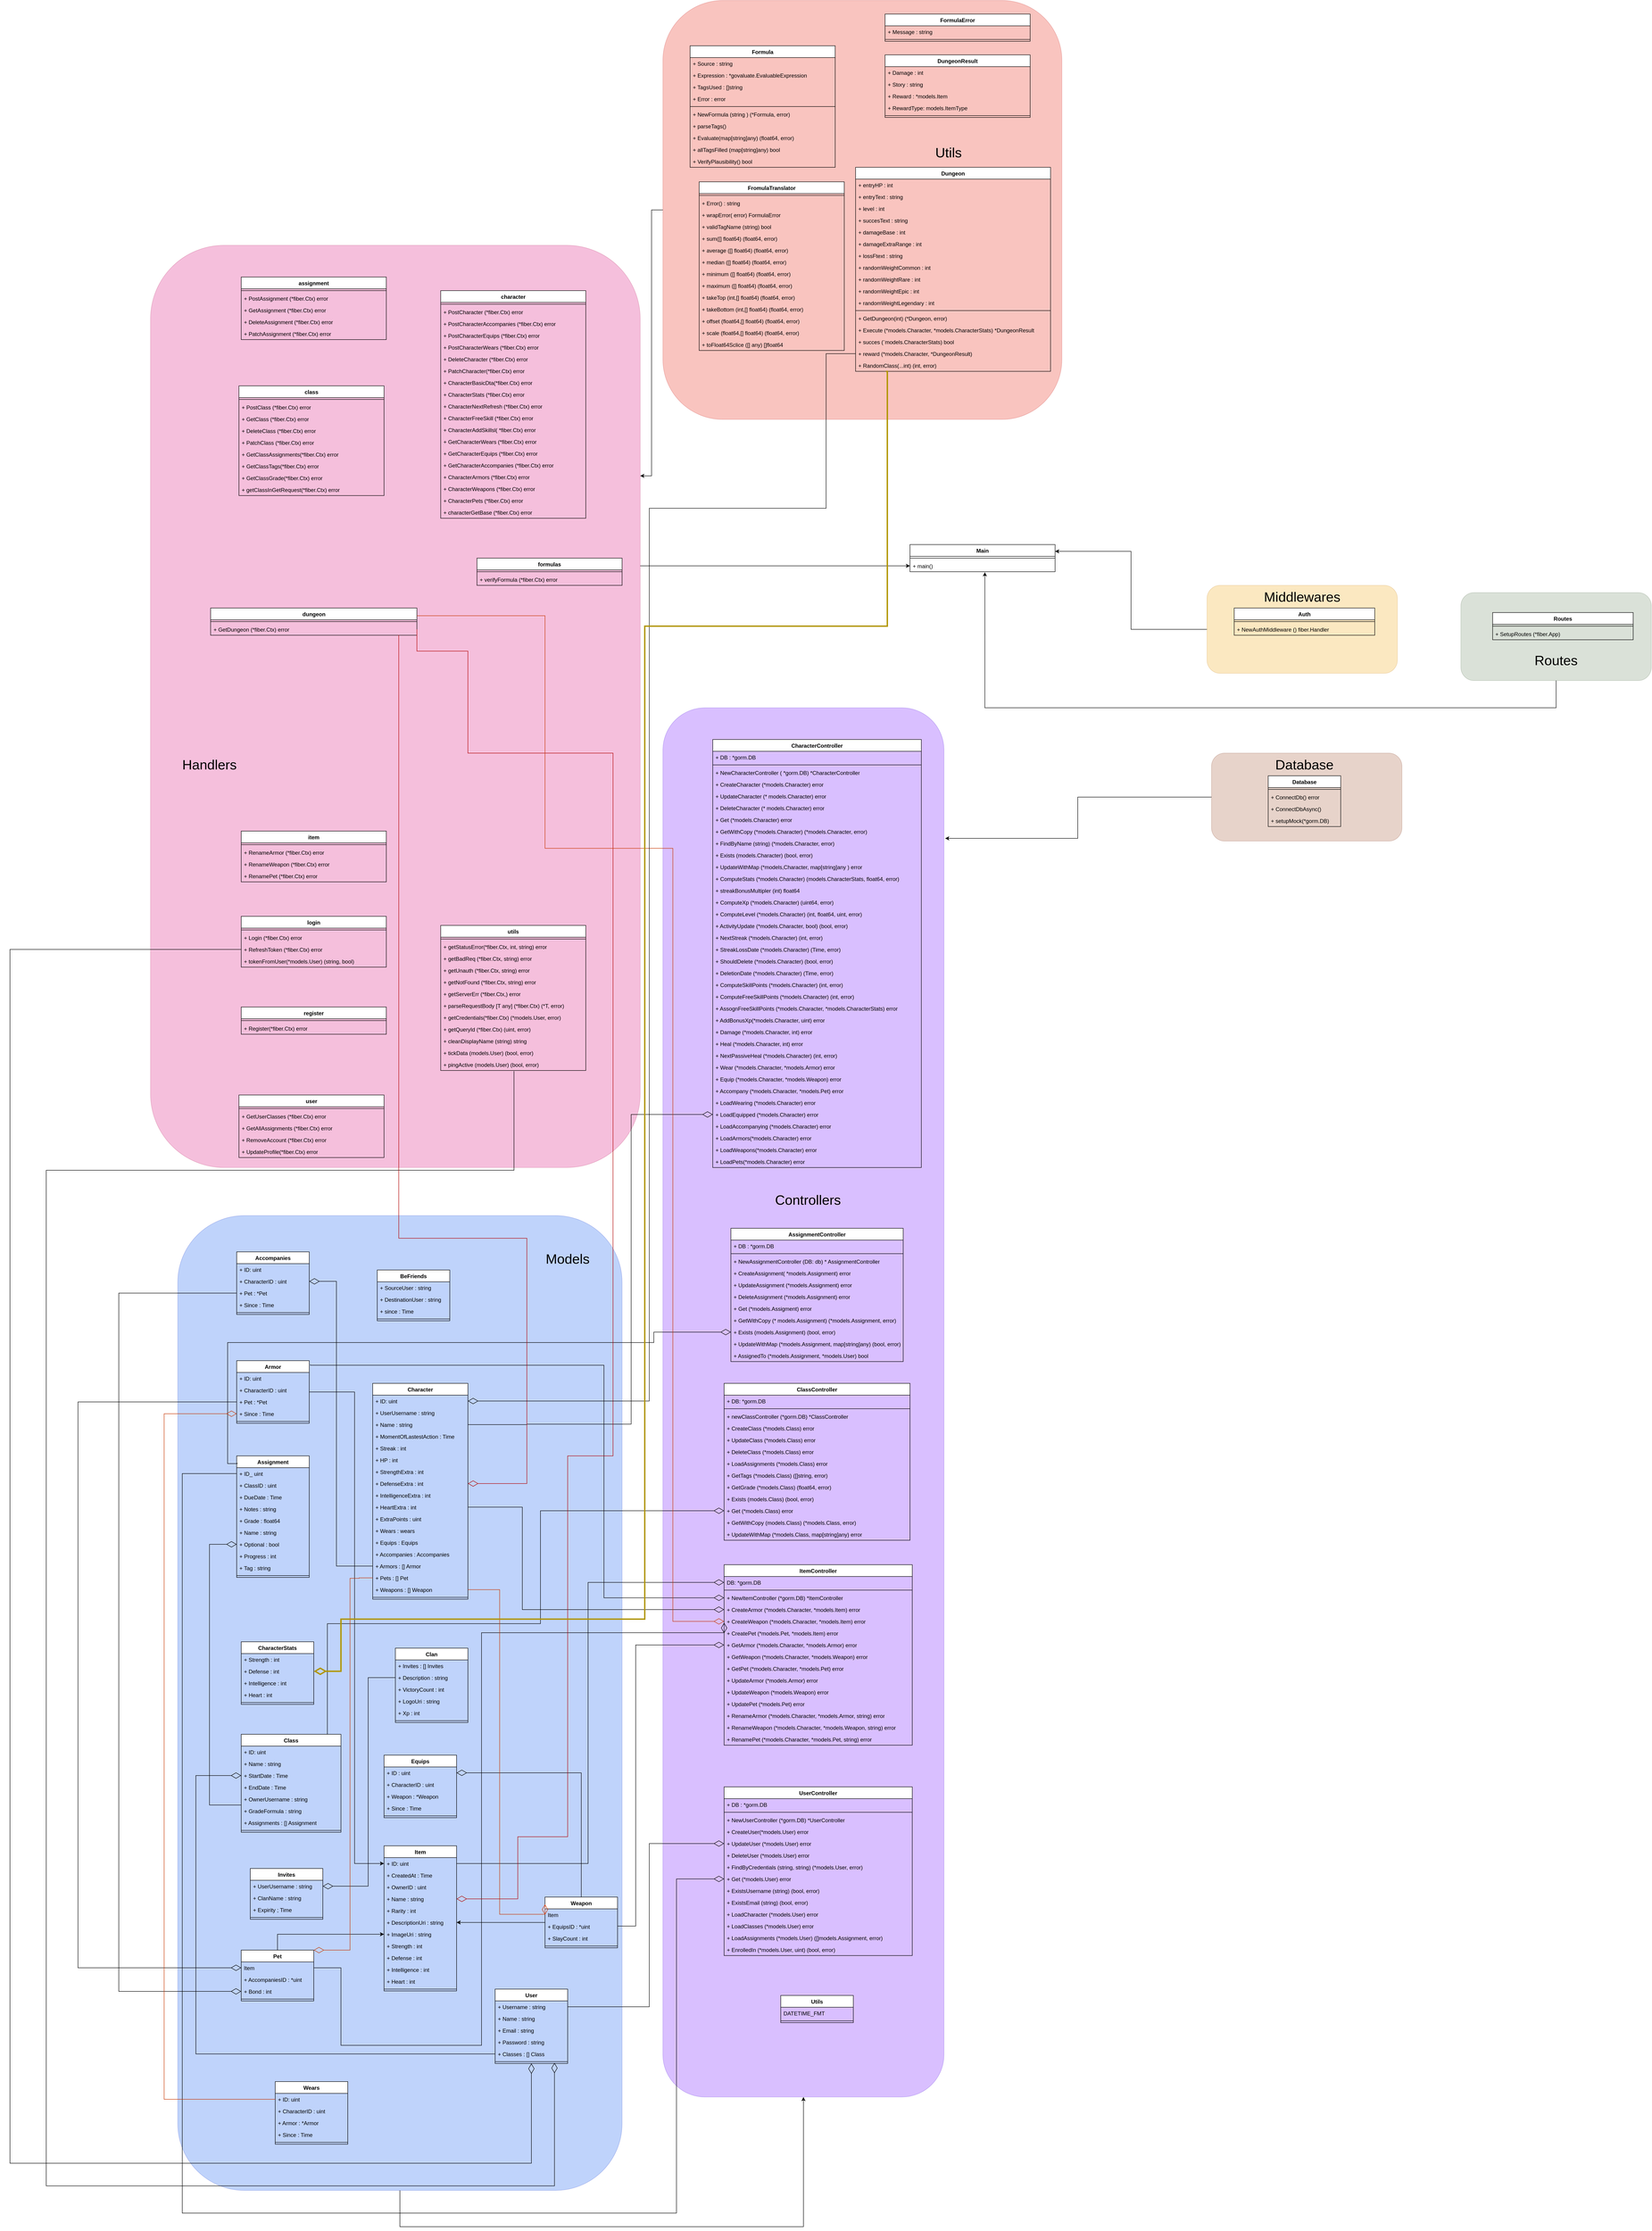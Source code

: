 <mxfile version="27.1.5">
  <diagram name="Page-1" id="yc7pVDMGSmuo3vkUMDfX">
    <mxGraphModel grid="1" page="1" gridSize="10" guides="1" tooltips="1" connect="1" arrows="1" fold="1" pageScale="1" pageWidth="850" pageHeight="1100" math="1" shadow="0">
      <root>
        <mxCell id="0" />
        <mxCell id="1" parent="0" />
        <mxCell id="cRKziz2WA-5LlqoaWWVH-25" value="" style="rounded=1;whiteSpace=wrap;html=1;fillColor=#a0522d;strokeColor=#6D1F00;fontColor=#ffffff;opacity=25;" vertex="1" parent="1">
          <mxGeometry x="2190" y="-1010" width="420" height="194" as="geometry" />
        </mxCell>
        <mxCell id="cRKziz2WA-5LlqoaWWVH-36" style="edgeStyle=orthogonalEdgeStyle;rounded=0;orthogonalLoop=1;jettySize=auto;html=1;entryX=0.516;entryY=1.044;entryDx=0;entryDy=0;entryPerimeter=0;" edge="1" parent="1" source="cRKziz2WA-5LlqoaWWVH-24" target="x82Q50hw9wvii0rXss9e-421">
          <mxGeometry relative="1" as="geometry">
            <mxPoint x="1700" y="-1390" as="targetPoint" />
            <Array as="points">
              <mxPoint x="2950" y="-1110" />
              <mxPoint x="1690" y="-1110" />
            </Array>
          </mxGeometry>
        </mxCell>
        <mxCell id="cRKziz2WA-5LlqoaWWVH-24" value="" style="rounded=1;whiteSpace=wrap;html=1;fillColor=#6d8764;strokeColor=#3A5431;fontColor=#ffffff;opacity=25;" vertex="1" parent="1">
          <mxGeometry x="2740" y="-1364" width="420" height="194" as="geometry" />
        </mxCell>
        <mxCell id="cRKziz2WA-5LlqoaWWVH-35" style="edgeStyle=orthogonalEdgeStyle;rounded=0;orthogonalLoop=1;jettySize=auto;html=1;entryX=1;entryY=0.25;entryDx=0;entryDy=0;" edge="1" parent="1" source="cRKziz2WA-5LlqoaWWVH-23" target="x82Q50hw9wvii0rXss9e-420">
          <mxGeometry relative="1" as="geometry" />
        </mxCell>
        <mxCell id="cRKziz2WA-5LlqoaWWVH-23" value="" style="rounded=1;whiteSpace=wrap;html=1;fillColor=#f0a30a;strokeColor=#BD7000;fontColor=#000000;opacity=25;" vertex="1" parent="1">
          <mxGeometry x="2180" y="-1380" width="420" height="194" as="geometry" />
        </mxCell>
        <mxCell id="cRKziz2WA-5LlqoaWWVH-33" style="edgeStyle=orthogonalEdgeStyle;rounded=0;orthogonalLoop=1;jettySize=auto;html=1;entryX=1;entryY=0.25;entryDx=0;entryDy=0;" edge="1" parent="1" source="cRKziz2WA-5LlqoaWWVH-22" target="cRKziz2WA-5LlqoaWWVH-19">
          <mxGeometry relative="1" as="geometry" />
        </mxCell>
        <mxCell id="cRKziz2WA-5LlqoaWWVH-22" value="" style="rounded=1;whiteSpace=wrap;html=1;fillColor=#e51400;strokeColor=#B20000;fontColor=#ffffff;opacity=25;" vertex="1" parent="1">
          <mxGeometry x="980" y="-2670" width="880" height="924" as="geometry" />
        </mxCell>
        <mxCell id="cRKziz2WA-5LlqoaWWVH-21" value="" style="rounded=1;whiteSpace=wrap;html=1;fillColor=#6a00ff;strokeColor=#3700CC;fontColor=#ffffff;opacity=25;" vertex="1" parent="1">
          <mxGeometry x="980" y="-1110" width="620" height="3064" as="geometry" />
        </mxCell>
        <mxCell id="cRKziz2WA-5LlqoaWWVH-34" style="edgeStyle=orthogonalEdgeStyle;rounded=0;orthogonalLoop=1;jettySize=auto;html=1;entryX=0;entryY=0.5;entryDx=0;entryDy=0;" edge="1" parent="1" source="cRKziz2WA-5LlqoaWWVH-19" target="x82Q50hw9wvii0rXss9e-421">
          <mxGeometry relative="1" as="geometry">
            <Array as="points">
              <mxPoint x="1110" y="-1423" />
              <mxPoint x="1110" y="-1423" />
            </Array>
          </mxGeometry>
        </mxCell>
        <mxCell id="cRKziz2WA-5LlqoaWWVH-19" value="" style="rounded=1;whiteSpace=wrap;html=1;fillColor=#d80073;strokeColor=#A50040;fontColor=#ffffff;opacity=25;" vertex="1" parent="1">
          <mxGeometry x="-150" y="-2130" width="1080" height="2034" as="geometry" />
        </mxCell>
        <mxCell id="cRKziz2WA-5LlqoaWWVH-38" style="edgeStyle=orthogonalEdgeStyle;rounded=0;orthogonalLoop=1;jettySize=auto;html=1;entryX=0.5;entryY=1;entryDx=0;entryDy=0;exitX=0.5;exitY=1;exitDx=0;exitDy=0;" edge="1" parent="1" source="cRKziz2WA-5LlqoaWWVH-18" target="cRKziz2WA-5LlqoaWWVH-21">
          <mxGeometry relative="1" as="geometry">
            <Array as="points">
              <mxPoint x="400" y="2240" />
              <mxPoint x="1290" y="2240" />
            </Array>
          </mxGeometry>
        </mxCell>
        <mxCell id="cRKziz2WA-5LlqoaWWVH-18" value="" style="rounded=1;whiteSpace=wrap;html=1;fillColor=#0050ef;strokeColor=#001DBC;fontColor=#ffffff;opacity=25;" vertex="1" parent="1">
          <mxGeometry x="-90" y="10" width="980" height="2150" as="geometry" />
        </mxCell>
        <mxCell id="x82Q50hw9wvii0rXss9e-1" value="&lt;div&gt;Accompanies&lt;/div&gt;" style="swimlane;fontStyle=1;align=center;verticalAlign=top;childLayout=stackLayout;horizontal=1;startSize=26;horizontalStack=0;resizeParent=1;resizeParentMax=0;resizeLast=0;collapsible=1;marginBottom=0;whiteSpace=wrap;html=1;" vertex="1" parent="1">
          <mxGeometry x="40" y="90" width="160" height="138" as="geometry" />
        </mxCell>
        <mxCell id="x82Q50hw9wvii0rXss9e-5" value="&lt;div&gt;+ ID: uint&lt;/div&gt;" style="text;strokeColor=none;fillColor=none;align=left;verticalAlign=top;spacingLeft=4;spacingRight=4;overflow=hidden;rotatable=0;points=[[0,0.5],[1,0.5]];portConstraint=eastwest;whiteSpace=wrap;html=1;" vertex="1" parent="x82Q50hw9wvii0rXss9e-1">
          <mxGeometry y="26" width="160" height="26" as="geometry" />
        </mxCell>
        <mxCell id="x82Q50hw9wvii0rXss9e-6" value="+ CharacterID : uint" style="text;strokeColor=none;fillColor=none;align=left;verticalAlign=top;spacingLeft=4;spacingRight=4;overflow=hidden;rotatable=0;points=[[0,0.5],[1,0.5]];portConstraint=eastwest;whiteSpace=wrap;html=1;" vertex="1" parent="x82Q50hw9wvii0rXss9e-1">
          <mxGeometry y="52" width="160" height="26" as="geometry" />
        </mxCell>
        <mxCell id="x82Q50hw9wvii0rXss9e-7" value="+ Pet : *Pet" style="text;strokeColor=none;fillColor=none;align=left;verticalAlign=top;spacingLeft=4;spacingRight=4;overflow=hidden;rotatable=0;points=[[0,0.5],[1,0.5]];portConstraint=eastwest;whiteSpace=wrap;html=1;" vertex="1" parent="x82Q50hw9wvii0rXss9e-1">
          <mxGeometry y="78" width="160" height="26" as="geometry" />
        </mxCell>
        <mxCell id="x82Q50hw9wvii0rXss9e-2" value="+ Since : Time" style="text;strokeColor=none;fillColor=none;align=left;verticalAlign=top;spacingLeft=4;spacingRight=4;overflow=hidden;rotatable=0;points=[[0,0.5],[1,0.5]];portConstraint=eastwest;whiteSpace=wrap;html=1;" vertex="1" parent="x82Q50hw9wvii0rXss9e-1">
          <mxGeometry y="104" width="160" height="26" as="geometry" />
        </mxCell>
        <mxCell id="x82Q50hw9wvii0rXss9e-3" value="" style="line;strokeWidth=1;fillColor=none;align=left;verticalAlign=middle;spacingTop=-1;spacingLeft=3;spacingRight=3;rotatable=0;labelPosition=right;points=[];portConstraint=eastwest;strokeColor=inherit;" vertex="1" parent="x82Q50hw9wvii0rXss9e-1">
          <mxGeometry y="130" width="160" height="8" as="geometry" />
        </mxCell>
        <mxCell id="cRKziz2WA-5LlqoaWWVH-8" style="edgeStyle=orthogonalEdgeStyle;rounded=0;orthogonalLoop=1;jettySize=auto;html=1;entryX=0;entryY=0.5;entryDx=0;entryDy=0;" edge="1" parent="1" source="x82Q50hw9wvii0rXss9e-8" target="x82Q50hw9wvii0rXss9e-72">
          <mxGeometry relative="1" as="geometry">
            <Array as="points">
              <mxPoint x="300" y="399" />
              <mxPoint x="300" y="1439" />
            </Array>
          </mxGeometry>
        </mxCell>
        <mxCell id="x82Q50hw9wvii0rXss9e-8" value="Armor" style="swimlane;fontStyle=1;align=center;verticalAlign=top;childLayout=stackLayout;horizontal=1;startSize=26;horizontalStack=0;resizeParent=1;resizeParentMax=0;resizeLast=0;collapsible=1;marginBottom=0;whiteSpace=wrap;html=1;" vertex="1" parent="1">
          <mxGeometry x="40" y="330" width="160" height="138" as="geometry" />
        </mxCell>
        <mxCell id="x82Q50hw9wvii0rXss9e-9" value="&lt;div&gt;+ ID: uint&lt;/div&gt;" style="text;strokeColor=none;fillColor=none;align=left;verticalAlign=top;spacingLeft=4;spacingRight=4;overflow=hidden;rotatable=0;points=[[0,0.5],[1,0.5]];portConstraint=eastwest;whiteSpace=wrap;html=1;" vertex="1" parent="x82Q50hw9wvii0rXss9e-8">
          <mxGeometry y="26" width="160" height="26" as="geometry" />
        </mxCell>
        <mxCell id="x82Q50hw9wvii0rXss9e-10" value="+ CharacterID : uint" style="text;strokeColor=none;fillColor=none;align=left;verticalAlign=top;spacingLeft=4;spacingRight=4;overflow=hidden;rotatable=0;points=[[0,0.5],[1,0.5]];portConstraint=eastwest;whiteSpace=wrap;html=1;" vertex="1" parent="x82Q50hw9wvii0rXss9e-8">
          <mxGeometry y="52" width="160" height="26" as="geometry" />
        </mxCell>
        <mxCell id="x82Q50hw9wvii0rXss9e-11" value="+ Pet : *Pet" style="text;strokeColor=none;fillColor=none;align=left;verticalAlign=top;spacingLeft=4;spacingRight=4;overflow=hidden;rotatable=0;points=[[0,0.5],[1,0.5]];portConstraint=eastwest;whiteSpace=wrap;html=1;" vertex="1" parent="x82Q50hw9wvii0rXss9e-8">
          <mxGeometry y="78" width="160" height="26" as="geometry" />
        </mxCell>
        <mxCell id="x82Q50hw9wvii0rXss9e-12" value="+ Since : Time" style="text;strokeColor=none;fillColor=none;align=left;verticalAlign=top;spacingLeft=4;spacingRight=4;overflow=hidden;rotatable=0;points=[[0,0.5],[1,0.5]];portConstraint=eastwest;whiteSpace=wrap;html=1;" vertex="1" parent="x82Q50hw9wvii0rXss9e-8">
          <mxGeometry y="104" width="160" height="26" as="geometry" />
        </mxCell>
        <mxCell id="x82Q50hw9wvii0rXss9e-13" value="" style="line;strokeWidth=1;fillColor=none;align=left;verticalAlign=middle;spacingTop=-1;spacingLeft=3;spacingRight=3;rotatable=0;labelPosition=right;points=[];portConstraint=eastwest;strokeColor=inherit;" vertex="1" parent="x82Q50hw9wvii0rXss9e-8">
          <mxGeometry y="130" width="160" height="8" as="geometry" />
        </mxCell>
        <mxCell id="x82Q50hw9wvii0rXss9e-15" value="Assignment" style="swimlane;fontStyle=1;align=center;verticalAlign=top;childLayout=stackLayout;horizontal=1;startSize=26;horizontalStack=0;resizeParent=1;resizeParentMax=0;resizeLast=0;collapsible=1;marginBottom=0;whiteSpace=wrap;html=1;" vertex="1" parent="1">
          <mxGeometry x="40" y="540" width="160" height="268" as="geometry" />
        </mxCell>
        <mxCell id="x82Q50hw9wvii0rXss9e-16" value="+ ID_ uint" style="text;strokeColor=none;fillColor=none;align=left;verticalAlign=top;spacingLeft=4;spacingRight=4;overflow=hidden;rotatable=0;points=[[0,0.5],[1,0.5]];portConstraint=eastwest;whiteSpace=wrap;html=1;" vertex="1" parent="x82Q50hw9wvii0rXss9e-15">
          <mxGeometry y="26" width="160" height="26" as="geometry" />
        </mxCell>
        <mxCell id="x82Q50hw9wvii0rXss9e-17" value="+ ClassID : uint" style="text;strokeColor=none;fillColor=none;align=left;verticalAlign=top;spacingLeft=4;spacingRight=4;overflow=hidden;rotatable=0;points=[[0,0.5],[1,0.5]];portConstraint=eastwest;whiteSpace=wrap;html=1;" vertex="1" parent="x82Q50hw9wvii0rXss9e-15">
          <mxGeometry y="52" width="160" height="26" as="geometry" />
        </mxCell>
        <mxCell id="x82Q50hw9wvii0rXss9e-18" value="+ DueDate : Time" style="text;strokeColor=none;fillColor=none;align=left;verticalAlign=top;spacingLeft=4;spacingRight=4;overflow=hidden;rotatable=0;points=[[0,0.5],[1,0.5]];portConstraint=eastwest;whiteSpace=wrap;html=1;" vertex="1" parent="x82Q50hw9wvii0rXss9e-15">
          <mxGeometry y="78" width="160" height="26" as="geometry" />
        </mxCell>
        <mxCell id="x82Q50hw9wvii0rXss9e-19" value="+ Notes : string" style="text;strokeColor=none;fillColor=none;align=left;verticalAlign=top;spacingLeft=4;spacingRight=4;overflow=hidden;rotatable=0;points=[[0,0.5],[1,0.5]];portConstraint=eastwest;whiteSpace=wrap;html=1;" vertex="1" parent="x82Q50hw9wvii0rXss9e-15">
          <mxGeometry y="104" width="160" height="26" as="geometry" />
        </mxCell>
        <mxCell id="x82Q50hw9wvii0rXss9e-106" value="+ Grade : float64" style="text;strokeColor=none;fillColor=none;align=left;verticalAlign=top;spacingLeft=4;spacingRight=4;overflow=hidden;rotatable=0;points=[[0,0.5],[1,0.5]];portConstraint=eastwest;whiteSpace=wrap;html=1;" vertex="1" parent="x82Q50hw9wvii0rXss9e-15">
          <mxGeometry y="130" width="160" height="26" as="geometry" />
        </mxCell>
        <mxCell id="x82Q50hw9wvii0rXss9e-107" value="+ Name : string" style="text;strokeColor=none;fillColor=none;align=left;verticalAlign=top;spacingLeft=4;spacingRight=4;overflow=hidden;rotatable=0;points=[[0,0.5],[1,0.5]];portConstraint=eastwest;whiteSpace=wrap;html=1;" vertex="1" parent="x82Q50hw9wvii0rXss9e-15">
          <mxGeometry y="156" width="160" height="26" as="geometry" />
        </mxCell>
        <mxCell id="x82Q50hw9wvii0rXss9e-108" value="+ Optional : bool" style="text;strokeColor=none;fillColor=none;align=left;verticalAlign=top;spacingLeft=4;spacingRight=4;overflow=hidden;rotatable=0;points=[[0,0.5],[1,0.5]];portConstraint=eastwest;whiteSpace=wrap;html=1;" vertex="1" parent="x82Q50hw9wvii0rXss9e-15">
          <mxGeometry y="182" width="160" height="26" as="geometry" />
        </mxCell>
        <mxCell id="x82Q50hw9wvii0rXss9e-109" value="+ Progress : int" style="text;strokeColor=none;fillColor=none;align=left;verticalAlign=top;spacingLeft=4;spacingRight=4;overflow=hidden;rotatable=0;points=[[0,0.5],[1,0.5]];portConstraint=eastwest;whiteSpace=wrap;html=1;" vertex="1" parent="x82Q50hw9wvii0rXss9e-15">
          <mxGeometry y="208" width="160" height="26" as="geometry" />
        </mxCell>
        <mxCell id="x82Q50hw9wvii0rXss9e-110" value="+ Tag : string" style="text;strokeColor=none;fillColor=none;align=left;verticalAlign=top;spacingLeft=4;spacingRight=4;overflow=hidden;rotatable=0;points=[[0,0.5],[1,0.5]];portConstraint=eastwest;whiteSpace=wrap;html=1;" vertex="1" parent="x82Q50hw9wvii0rXss9e-15">
          <mxGeometry y="234" width="160" height="26" as="geometry" />
        </mxCell>
        <mxCell id="x82Q50hw9wvii0rXss9e-20" value="" style="line;strokeWidth=1;fillColor=none;align=left;verticalAlign=middle;spacingTop=-1;spacingLeft=3;spacingRight=3;rotatable=0;labelPosition=right;points=[];portConstraint=eastwest;strokeColor=inherit;" vertex="1" parent="x82Q50hw9wvii0rXss9e-15">
          <mxGeometry y="260" width="160" height="8" as="geometry" />
        </mxCell>
        <mxCell id="x82Q50hw9wvii0rXss9e-22" value="BeFriends" style="swimlane;fontStyle=1;align=center;verticalAlign=top;childLayout=stackLayout;horizontal=1;startSize=26;horizontalStack=0;resizeParent=1;resizeParentMax=0;resizeLast=0;collapsible=1;marginBottom=0;whiteSpace=wrap;html=1;" vertex="1" parent="1">
          <mxGeometry x="350" y="130" width="160" height="112" as="geometry" />
        </mxCell>
        <mxCell id="x82Q50hw9wvii0rXss9e-23" value="+ SourceUser : string&amp;nbsp;" style="text;strokeColor=none;fillColor=none;align=left;verticalAlign=top;spacingLeft=4;spacingRight=4;overflow=hidden;rotatable=0;points=[[0,0.5],[1,0.5]];portConstraint=eastwest;whiteSpace=wrap;html=1;" vertex="1" parent="x82Q50hw9wvii0rXss9e-22">
          <mxGeometry y="26" width="160" height="26" as="geometry" />
        </mxCell>
        <mxCell id="x82Q50hw9wvii0rXss9e-24" value="+ DestinationUser : string&amp;nbsp;" style="text;strokeColor=none;fillColor=none;align=left;verticalAlign=top;spacingLeft=4;spacingRight=4;overflow=hidden;rotatable=0;points=[[0,0.5],[1,0.5]];portConstraint=eastwest;whiteSpace=wrap;html=1;" vertex="1" parent="x82Q50hw9wvii0rXss9e-22">
          <mxGeometry y="52" width="160" height="26" as="geometry" />
        </mxCell>
        <mxCell id="x82Q50hw9wvii0rXss9e-25" value="+ since : Time" style="text;strokeColor=none;fillColor=none;align=left;verticalAlign=top;spacingLeft=4;spacingRight=4;overflow=hidden;rotatable=0;points=[[0,0.5],[1,0.5]];portConstraint=eastwest;whiteSpace=wrap;html=1;" vertex="1" parent="x82Q50hw9wvii0rXss9e-22">
          <mxGeometry y="78" width="160" height="26" as="geometry" />
        </mxCell>
        <mxCell id="x82Q50hw9wvii0rXss9e-27" value="" style="line;strokeWidth=1;fillColor=none;align=left;verticalAlign=middle;spacingTop=-1;spacingLeft=3;spacingRight=3;rotatable=0;labelPosition=right;points=[];portConstraint=eastwest;strokeColor=inherit;" vertex="1" parent="x82Q50hw9wvii0rXss9e-22">
          <mxGeometry y="104" width="160" height="8" as="geometry" />
        </mxCell>
        <mxCell id="x82Q50hw9wvii0rXss9e-29" value="Character" style="swimlane;fontStyle=1;align=center;verticalAlign=top;childLayout=stackLayout;horizontal=1;startSize=26;horizontalStack=0;resizeParent=1;resizeParentMax=0;resizeLast=0;collapsible=1;marginBottom=0;whiteSpace=wrap;html=1;" vertex="1" parent="1">
          <mxGeometry x="340" y="380" width="210" height="476" as="geometry" />
        </mxCell>
        <mxCell id="x82Q50hw9wvii0rXss9e-30" value="&lt;div&gt;+ ID: uint&lt;/div&gt;" style="text;strokeColor=none;fillColor=none;align=left;verticalAlign=top;spacingLeft=4;spacingRight=4;overflow=hidden;rotatable=0;points=[[0,0.5],[1,0.5]];portConstraint=eastwest;whiteSpace=wrap;html=1;" vertex="1" parent="x82Q50hw9wvii0rXss9e-29">
          <mxGeometry y="26" width="210" height="26" as="geometry" />
        </mxCell>
        <mxCell id="x82Q50hw9wvii0rXss9e-31" value="+ UserUsername : string" style="text;strokeColor=none;fillColor=none;align=left;verticalAlign=top;spacingLeft=4;spacingRight=4;overflow=hidden;rotatable=0;points=[[0,0.5],[1,0.5]];portConstraint=eastwest;whiteSpace=wrap;html=1;" vertex="1" parent="x82Q50hw9wvii0rXss9e-29">
          <mxGeometry y="52" width="210" height="26" as="geometry" />
        </mxCell>
        <mxCell id="x82Q50hw9wvii0rXss9e-32" value="+ Name : string" style="text;strokeColor=none;fillColor=none;align=left;verticalAlign=top;spacingLeft=4;spacingRight=4;overflow=hidden;rotatable=0;points=[[0,0.5],[1,0.5]];portConstraint=eastwest;whiteSpace=wrap;html=1;" vertex="1" parent="x82Q50hw9wvii0rXss9e-29">
          <mxGeometry y="78" width="210" height="26" as="geometry" />
        </mxCell>
        <mxCell id="x82Q50hw9wvii0rXss9e-33" value="+ MomentOfLastestAction : Time" style="text;strokeColor=none;fillColor=none;align=left;verticalAlign=top;spacingLeft=4;spacingRight=4;overflow=hidden;rotatable=0;points=[[0,0.5],[1,0.5]];portConstraint=eastwest;whiteSpace=wrap;html=1;" vertex="1" parent="x82Q50hw9wvii0rXss9e-29">
          <mxGeometry y="104" width="210" height="26" as="geometry" />
        </mxCell>
        <mxCell id="x82Q50hw9wvii0rXss9e-112" value="+ Streak : int" style="text;strokeColor=none;fillColor=none;align=left;verticalAlign=top;spacingLeft=4;spacingRight=4;overflow=hidden;rotatable=0;points=[[0,0.5],[1,0.5]];portConstraint=eastwest;whiteSpace=wrap;html=1;" vertex="1" parent="x82Q50hw9wvii0rXss9e-29">
          <mxGeometry y="130" width="210" height="26" as="geometry" />
        </mxCell>
        <mxCell id="x82Q50hw9wvii0rXss9e-114" value="+ HP : int" style="text;strokeColor=none;fillColor=none;align=left;verticalAlign=top;spacingLeft=4;spacingRight=4;overflow=hidden;rotatable=0;points=[[0,0.5],[1,0.5]];portConstraint=eastwest;whiteSpace=wrap;html=1;" vertex="1" parent="x82Q50hw9wvii0rXss9e-29">
          <mxGeometry y="156" width="210" height="26" as="geometry" />
        </mxCell>
        <mxCell id="x82Q50hw9wvii0rXss9e-115" value="+ StrengthExtra : int" style="text;strokeColor=none;fillColor=none;align=left;verticalAlign=top;spacingLeft=4;spacingRight=4;overflow=hidden;rotatable=0;points=[[0,0.5],[1,0.5]];portConstraint=eastwest;whiteSpace=wrap;html=1;" vertex="1" parent="x82Q50hw9wvii0rXss9e-29">
          <mxGeometry y="182" width="210" height="26" as="geometry" />
        </mxCell>
        <mxCell id="x82Q50hw9wvii0rXss9e-116" value="+ DefenseExtra : int" style="text;strokeColor=none;fillColor=none;align=left;verticalAlign=top;spacingLeft=4;spacingRight=4;overflow=hidden;rotatable=0;points=[[0,0.5],[1,0.5]];portConstraint=eastwest;whiteSpace=wrap;html=1;" vertex="1" parent="x82Q50hw9wvii0rXss9e-29">
          <mxGeometry y="208" width="210" height="26" as="geometry" />
        </mxCell>
        <mxCell id="x82Q50hw9wvii0rXss9e-117" value="+ IntelligenceExtra : int" style="text;strokeColor=none;fillColor=none;align=left;verticalAlign=top;spacingLeft=4;spacingRight=4;overflow=hidden;rotatable=0;points=[[0,0.5],[1,0.5]];portConstraint=eastwest;whiteSpace=wrap;html=1;" vertex="1" parent="x82Q50hw9wvii0rXss9e-29">
          <mxGeometry y="234" width="210" height="26" as="geometry" />
        </mxCell>
        <mxCell id="x82Q50hw9wvii0rXss9e-118" value="+ HeartExtra : int" style="text;strokeColor=none;fillColor=none;align=left;verticalAlign=top;spacingLeft=4;spacingRight=4;overflow=hidden;rotatable=0;points=[[0,0.5],[1,0.5]];portConstraint=eastwest;whiteSpace=wrap;html=1;" vertex="1" parent="x82Q50hw9wvii0rXss9e-29">
          <mxGeometry y="260" width="210" height="26" as="geometry" />
        </mxCell>
        <mxCell id="x82Q50hw9wvii0rXss9e-120" value="+ ExtraPoints : uint" style="text;strokeColor=none;fillColor=none;align=left;verticalAlign=top;spacingLeft=4;spacingRight=4;overflow=hidden;rotatable=0;points=[[0,0.5],[1,0.5]];portConstraint=eastwest;whiteSpace=wrap;html=1;" vertex="1" parent="x82Q50hw9wvii0rXss9e-29">
          <mxGeometry y="286" width="210" height="26" as="geometry" />
        </mxCell>
        <mxCell id="x82Q50hw9wvii0rXss9e-121" value="+ Wears : wears" style="text;strokeColor=none;fillColor=none;align=left;verticalAlign=top;spacingLeft=4;spacingRight=4;overflow=hidden;rotatable=0;points=[[0,0.5],[1,0.5]];portConstraint=eastwest;whiteSpace=wrap;html=1;" vertex="1" parent="x82Q50hw9wvii0rXss9e-29">
          <mxGeometry y="312" width="210" height="26" as="geometry" />
        </mxCell>
        <mxCell id="x82Q50hw9wvii0rXss9e-123" value="+ Equips : Equips" style="text;strokeColor=none;fillColor=none;align=left;verticalAlign=top;spacingLeft=4;spacingRight=4;overflow=hidden;rotatable=0;points=[[0,0.5],[1,0.5]];portConstraint=eastwest;whiteSpace=wrap;html=1;" vertex="1" parent="x82Q50hw9wvii0rXss9e-29">
          <mxGeometry y="338" width="210" height="26" as="geometry" />
        </mxCell>
        <mxCell id="x82Q50hw9wvii0rXss9e-124" value="+ Accompanies : Accompanies" style="text;strokeColor=none;fillColor=none;align=left;verticalAlign=top;spacingLeft=4;spacingRight=4;overflow=hidden;rotatable=0;points=[[0,0.5],[1,0.5]];portConstraint=eastwest;whiteSpace=wrap;html=1;" vertex="1" parent="x82Q50hw9wvii0rXss9e-29">
          <mxGeometry y="364" width="210" height="26" as="geometry" />
        </mxCell>
        <mxCell id="x82Q50hw9wvii0rXss9e-125" value="+ Armors : [] Armor" style="text;strokeColor=none;fillColor=none;align=left;verticalAlign=top;spacingLeft=4;spacingRight=4;overflow=hidden;rotatable=0;points=[[0,0.5],[1,0.5]];portConstraint=eastwest;whiteSpace=wrap;html=1;" vertex="1" parent="x82Q50hw9wvii0rXss9e-29">
          <mxGeometry y="390" width="210" height="26" as="geometry" />
        </mxCell>
        <mxCell id="x82Q50hw9wvii0rXss9e-126" value="+ Pets : [] Pet" style="text;strokeColor=none;fillColor=none;align=left;verticalAlign=top;spacingLeft=4;spacingRight=4;overflow=hidden;rotatable=0;points=[[0,0.5],[1,0.5]];portConstraint=eastwest;whiteSpace=wrap;html=1;" vertex="1" parent="x82Q50hw9wvii0rXss9e-29">
          <mxGeometry y="416" width="210" height="26" as="geometry" />
        </mxCell>
        <mxCell id="x82Q50hw9wvii0rXss9e-127" value="+ Weapons : [] Weapon" style="text;strokeColor=none;fillColor=none;align=left;verticalAlign=top;spacingLeft=4;spacingRight=4;overflow=hidden;rotatable=0;points=[[0,0.5],[1,0.5]];portConstraint=eastwest;whiteSpace=wrap;html=1;" vertex="1" parent="x82Q50hw9wvii0rXss9e-29">
          <mxGeometry y="442" width="210" height="26" as="geometry" />
        </mxCell>
        <mxCell id="x82Q50hw9wvii0rXss9e-34" value="" style="line;strokeWidth=1;fillColor=none;align=left;verticalAlign=middle;spacingTop=-1;spacingLeft=3;spacingRight=3;rotatable=0;labelPosition=right;points=[];portConstraint=eastwest;strokeColor=inherit;" vertex="1" parent="x82Q50hw9wvii0rXss9e-29">
          <mxGeometry y="468" width="210" height="8" as="geometry" />
        </mxCell>
        <mxCell id="x82Q50hw9wvii0rXss9e-36" value="CharacterStats" style="swimlane;fontStyle=1;align=center;verticalAlign=top;childLayout=stackLayout;horizontal=1;startSize=26;horizontalStack=0;resizeParent=1;resizeParentMax=0;resizeLast=0;collapsible=1;marginBottom=0;whiteSpace=wrap;html=1;" vertex="1" parent="1">
          <mxGeometry x="50" y="950" width="160" height="138" as="geometry" />
        </mxCell>
        <mxCell id="x82Q50hw9wvii0rXss9e-37" value="+ Strength : int" style="text;strokeColor=none;fillColor=none;align=left;verticalAlign=top;spacingLeft=4;spacingRight=4;overflow=hidden;rotatable=0;points=[[0,0.5],[1,0.5]];portConstraint=eastwest;whiteSpace=wrap;html=1;" vertex="1" parent="x82Q50hw9wvii0rXss9e-36">
          <mxGeometry y="26" width="160" height="26" as="geometry" />
        </mxCell>
        <mxCell id="x82Q50hw9wvii0rXss9e-38" value="+ Defense : int" style="text;strokeColor=none;fillColor=none;align=left;verticalAlign=top;spacingLeft=4;spacingRight=4;overflow=hidden;rotatable=0;points=[[0,0.5],[1,0.5]];portConstraint=eastwest;whiteSpace=wrap;html=1;" vertex="1" parent="x82Q50hw9wvii0rXss9e-36">
          <mxGeometry y="52" width="160" height="26" as="geometry" />
        </mxCell>
        <mxCell id="x82Q50hw9wvii0rXss9e-39" value="+ Intelligence : int" style="text;strokeColor=none;fillColor=none;align=left;verticalAlign=top;spacingLeft=4;spacingRight=4;overflow=hidden;rotatable=0;points=[[0,0.5],[1,0.5]];portConstraint=eastwest;whiteSpace=wrap;html=1;" vertex="1" parent="x82Q50hw9wvii0rXss9e-36">
          <mxGeometry y="78" width="160" height="26" as="geometry" />
        </mxCell>
        <mxCell id="x82Q50hw9wvii0rXss9e-40" value="+ Heart : int" style="text;strokeColor=none;fillColor=none;align=left;verticalAlign=top;spacingLeft=4;spacingRight=4;overflow=hidden;rotatable=0;points=[[0,0.5],[1,0.5]];portConstraint=eastwest;whiteSpace=wrap;html=1;" vertex="1" parent="x82Q50hw9wvii0rXss9e-36">
          <mxGeometry y="104" width="160" height="26" as="geometry" />
        </mxCell>
        <mxCell id="x82Q50hw9wvii0rXss9e-41" value="" style="line;strokeWidth=1;fillColor=none;align=left;verticalAlign=middle;spacingTop=-1;spacingLeft=3;spacingRight=3;rotatable=0;labelPosition=right;points=[];portConstraint=eastwest;strokeColor=inherit;" vertex="1" parent="x82Q50hw9wvii0rXss9e-36">
          <mxGeometry y="130" width="160" height="8" as="geometry" />
        </mxCell>
        <mxCell id="x82Q50hw9wvii0rXss9e-43" value="Clan" style="swimlane;fontStyle=1;align=center;verticalAlign=top;childLayout=stackLayout;horizontal=1;startSize=26;horizontalStack=0;resizeParent=1;resizeParentMax=0;resizeLast=0;collapsible=1;marginBottom=0;whiteSpace=wrap;html=1;" vertex="1" parent="1">
          <mxGeometry x="390" y="964" width="160" height="164" as="geometry" />
        </mxCell>
        <mxCell id="x82Q50hw9wvii0rXss9e-44" value="+ Invites : [] Invites" style="text;strokeColor=none;fillColor=none;align=left;verticalAlign=top;spacingLeft=4;spacingRight=4;overflow=hidden;rotatable=0;points=[[0,0.5],[1,0.5]];portConstraint=eastwest;whiteSpace=wrap;html=1;" vertex="1" parent="x82Q50hw9wvii0rXss9e-43">
          <mxGeometry y="26" width="160" height="26" as="geometry" />
        </mxCell>
        <mxCell id="x82Q50hw9wvii0rXss9e-45" value="+ Description : string" style="text;strokeColor=none;fillColor=none;align=left;verticalAlign=top;spacingLeft=4;spacingRight=4;overflow=hidden;rotatable=0;points=[[0,0.5],[1,0.5]];portConstraint=eastwest;whiteSpace=wrap;html=1;" vertex="1" parent="x82Q50hw9wvii0rXss9e-43">
          <mxGeometry y="52" width="160" height="26" as="geometry" />
        </mxCell>
        <mxCell id="x82Q50hw9wvii0rXss9e-46" value="+ VictoryCount : int" style="text;strokeColor=none;fillColor=none;align=left;verticalAlign=top;spacingLeft=4;spacingRight=4;overflow=hidden;rotatable=0;points=[[0,0.5],[1,0.5]];portConstraint=eastwest;whiteSpace=wrap;html=1;" vertex="1" parent="x82Q50hw9wvii0rXss9e-43">
          <mxGeometry y="78" width="160" height="26" as="geometry" />
        </mxCell>
        <mxCell id="x82Q50hw9wvii0rXss9e-47" value="+ LogoUri : string" style="text;strokeColor=none;fillColor=none;align=left;verticalAlign=top;spacingLeft=4;spacingRight=4;overflow=hidden;rotatable=0;points=[[0,0.5],[1,0.5]];portConstraint=eastwest;whiteSpace=wrap;html=1;" vertex="1" parent="x82Q50hw9wvii0rXss9e-43">
          <mxGeometry y="104" width="160" height="26" as="geometry" />
        </mxCell>
        <mxCell id="x82Q50hw9wvii0rXss9e-128" value="+ Xp : int" style="text;strokeColor=none;fillColor=none;align=left;verticalAlign=top;spacingLeft=4;spacingRight=4;overflow=hidden;rotatable=0;points=[[0,0.5],[1,0.5]];portConstraint=eastwest;whiteSpace=wrap;html=1;" vertex="1" parent="x82Q50hw9wvii0rXss9e-43">
          <mxGeometry y="130" width="160" height="26" as="geometry" />
        </mxCell>
        <mxCell id="x82Q50hw9wvii0rXss9e-48" value="" style="line;strokeWidth=1;fillColor=none;align=left;verticalAlign=middle;spacingTop=-1;spacingLeft=3;spacingRight=3;rotatable=0;labelPosition=right;points=[];portConstraint=eastwest;strokeColor=inherit;" vertex="1" parent="x82Q50hw9wvii0rXss9e-43">
          <mxGeometry y="156" width="160" height="8" as="geometry" />
        </mxCell>
        <mxCell id="x82Q50hw9wvii0rXss9e-50" value="Class" style="swimlane;fontStyle=1;align=center;verticalAlign=top;childLayout=stackLayout;horizontal=1;startSize=26;horizontalStack=0;resizeParent=1;resizeParentMax=0;resizeLast=0;collapsible=1;marginBottom=0;whiteSpace=wrap;html=1;" vertex="1" parent="1">
          <mxGeometry x="50" y="1154" width="220" height="216" as="geometry" />
        </mxCell>
        <mxCell id="x82Q50hw9wvii0rXss9e-51" value="&lt;div&gt;+ ID: uint&lt;/div&gt;" style="text;strokeColor=none;fillColor=none;align=left;verticalAlign=top;spacingLeft=4;spacingRight=4;overflow=hidden;rotatable=0;points=[[0,0.5],[1,0.5]];portConstraint=eastwest;whiteSpace=wrap;html=1;" vertex="1" parent="x82Q50hw9wvii0rXss9e-50">
          <mxGeometry y="26" width="220" height="26" as="geometry" />
        </mxCell>
        <mxCell id="x82Q50hw9wvii0rXss9e-52" value="+ Name : string" style="text;strokeColor=none;fillColor=none;align=left;verticalAlign=top;spacingLeft=4;spacingRight=4;overflow=hidden;rotatable=0;points=[[0,0.5],[1,0.5]];portConstraint=eastwest;whiteSpace=wrap;html=1;" vertex="1" parent="x82Q50hw9wvii0rXss9e-50">
          <mxGeometry y="52" width="220" height="26" as="geometry" />
        </mxCell>
        <mxCell id="x82Q50hw9wvii0rXss9e-53" value="+ StartDate : Time" style="text;strokeColor=none;fillColor=none;align=left;verticalAlign=top;spacingLeft=4;spacingRight=4;overflow=hidden;rotatable=0;points=[[0,0.5],[1,0.5]];portConstraint=eastwest;whiteSpace=wrap;html=1;" vertex="1" parent="x82Q50hw9wvii0rXss9e-50">
          <mxGeometry y="78" width="220" height="26" as="geometry" />
        </mxCell>
        <mxCell id="x82Q50hw9wvii0rXss9e-54" value="+ EndDate : Time" style="text;strokeColor=none;fillColor=none;align=left;verticalAlign=top;spacingLeft=4;spacingRight=4;overflow=hidden;rotatable=0;points=[[0,0.5],[1,0.5]];portConstraint=eastwest;whiteSpace=wrap;html=1;" vertex="1" parent="x82Q50hw9wvii0rXss9e-50">
          <mxGeometry y="104" width="220" height="26" as="geometry" />
        </mxCell>
        <mxCell id="x82Q50hw9wvii0rXss9e-129" value="+ OwnerUsername : string" style="text;strokeColor=none;fillColor=none;align=left;verticalAlign=top;spacingLeft=4;spacingRight=4;overflow=hidden;rotatable=0;points=[[0,0.5],[1,0.5]];portConstraint=eastwest;whiteSpace=wrap;html=1;" vertex="1" parent="x82Q50hw9wvii0rXss9e-50">
          <mxGeometry y="130" width="220" height="26" as="geometry" />
        </mxCell>
        <mxCell id="x82Q50hw9wvii0rXss9e-130" value="+ GradeFormula : string" style="text;strokeColor=none;fillColor=none;align=left;verticalAlign=top;spacingLeft=4;spacingRight=4;overflow=hidden;rotatable=0;points=[[0,0.5],[1,0.5]];portConstraint=eastwest;whiteSpace=wrap;html=1;" vertex="1" parent="x82Q50hw9wvii0rXss9e-50">
          <mxGeometry y="156" width="220" height="26" as="geometry" />
        </mxCell>
        <mxCell id="x82Q50hw9wvii0rXss9e-131" value="+ Assignments : [] Assignment" style="text;strokeColor=none;fillColor=none;align=left;verticalAlign=top;spacingLeft=4;spacingRight=4;overflow=hidden;rotatable=0;points=[[0,0.5],[1,0.5]];portConstraint=eastwest;whiteSpace=wrap;html=1;" vertex="1" parent="x82Q50hw9wvii0rXss9e-50">
          <mxGeometry y="182" width="220" height="26" as="geometry" />
        </mxCell>
        <mxCell id="x82Q50hw9wvii0rXss9e-55" value="" style="line;strokeWidth=1;fillColor=none;align=left;verticalAlign=middle;spacingTop=-1;spacingLeft=3;spacingRight=3;rotatable=0;labelPosition=right;points=[];portConstraint=eastwest;strokeColor=inherit;" vertex="1" parent="x82Q50hw9wvii0rXss9e-50">
          <mxGeometry y="208" width="220" height="8" as="geometry" />
        </mxCell>
        <mxCell id="x82Q50hw9wvii0rXss9e-57" value="Equips" style="swimlane;fontStyle=1;align=center;verticalAlign=top;childLayout=stackLayout;horizontal=1;startSize=26;horizontalStack=0;resizeParent=1;resizeParentMax=0;resizeLast=0;collapsible=1;marginBottom=0;whiteSpace=wrap;html=1;" vertex="1" parent="1">
          <mxGeometry x="365" y="1200" width="160" height="138" as="geometry" />
        </mxCell>
        <mxCell id="x82Q50hw9wvii0rXss9e-58" value="+ ID : uint" style="text;strokeColor=none;fillColor=none;align=left;verticalAlign=top;spacingLeft=4;spacingRight=4;overflow=hidden;rotatable=0;points=[[0,0.5],[1,0.5]];portConstraint=eastwest;whiteSpace=wrap;html=1;" vertex="1" parent="x82Q50hw9wvii0rXss9e-57">
          <mxGeometry y="26" width="160" height="26" as="geometry" />
        </mxCell>
        <mxCell id="x82Q50hw9wvii0rXss9e-59" value="+ CharacterID : uint" style="text;strokeColor=none;fillColor=none;align=left;verticalAlign=top;spacingLeft=4;spacingRight=4;overflow=hidden;rotatable=0;points=[[0,0.5],[1,0.5]];portConstraint=eastwest;whiteSpace=wrap;html=1;" vertex="1" parent="x82Q50hw9wvii0rXss9e-57">
          <mxGeometry y="52" width="160" height="26" as="geometry" />
        </mxCell>
        <mxCell id="x82Q50hw9wvii0rXss9e-60" value="+ Weapon : *Weapon" style="text;strokeColor=none;fillColor=none;align=left;verticalAlign=top;spacingLeft=4;spacingRight=4;overflow=hidden;rotatable=0;points=[[0,0.5],[1,0.5]];portConstraint=eastwest;whiteSpace=wrap;html=1;" vertex="1" parent="x82Q50hw9wvii0rXss9e-57">
          <mxGeometry y="78" width="160" height="26" as="geometry" />
        </mxCell>
        <mxCell id="x82Q50hw9wvii0rXss9e-61" value="+ Since : Time" style="text;strokeColor=none;fillColor=none;align=left;verticalAlign=top;spacingLeft=4;spacingRight=4;overflow=hidden;rotatable=0;points=[[0,0.5],[1,0.5]];portConstraint=eastwest;whiteSpace=wrap;html=1;" vertex="1" parent="x82Q50hw9wvii0rXss9e-57">
          <mxGeometry y="104" width="160" height="26" as="geometry" />
        </mxCell>
        <mxCell id="x82Q50hw9wvii0rXss9e-62" value="" style="line;strokeWidth=1;fillColor=none;align=left;verticalAlign=middle;spacingTop=-1;spacingLeft=3;spacingRight=3;rotatable=0;labelPosition=right;points=[];portConstraint=eastwest;strokeColor=inherit;" vertex="1" parent="x82Q50hw9wvii0rXss9e-57">
          <mxGeometry y="130" width="160" height="8" as="geometry" />
        </mxCell>
        <mxCell id="x82Q50hw9wvii0rXss9e-64" value="Invites" style="swimlane;fontStyle=1;align=center;verticalAlign=top;childLayout=stackLayout;horizontal=1;startSize=26;horizontalStack=0;resizeParent=1;resizeParentMax=0;resizeLast=0;collapsible=1;marginBottom=0;whiteSpace=wrap;html=1;" vertex="1" parent="1">
          <mxGeometry x="70" y="1450" width="160" height="112" as="geometry" />
        </mxCell>
        <mxCell id="x82Q50hw9wvii0rXss9e-65" value="+ UserUsername : string" style="text;strokeColor=none;fillColor=none;align=left;verticalAlign=top;spacingLeft=4;spacingRight=4;overflow=hidden;rotatable=0;points=[[0,0.5],[1,0.5]];portConstraint=eastwest;whiteSpace=wrap;html=1;" vertex="1" parent="x82Q50hw9wvii0rXss9e-64">
          <mxGeometry y="26" width="160" height="26" as="geometry" />
        </mxCell>
        <mxCell id="x82Q50hw9wvii0rXss9e-66" value="+ ClanName : string" style="text;strokeColor=none;fillColor=none;align=left;verticalAlign=top;spacingLeft=4;spacingRight=4;overflow=hidden;rotatable=0;points=[[0,0.5],[1,0.5]];portConstraint=eastwest;whiteSpace=wrap;html=1;" vertex="1" parent="x82Q50hw9wvii0rXss9e-64">
          <mxGeometry y="52" width="160" height="26" as="geometry" />
        </mxCell>
        <mxCell id="x82Q50hw9wvii0rXss9e-67" value="+ Expirity ; Time" style="text;strokeColor=none;fillColor=none;align=left;verticalAlign=top;spacingLeft=4;spacingRight=4;overflow=hidden;rotatable=0;points=[[0,0.5],[1,0.5]];portConstraint=eastwest;whiteSpace=wrap;html=1;" vertex="1" parent="x82Q50hw9wvii0rXss9e-64">
          <mxGeometry y="78" width="160" height="26" as="geometry" />
        </mxCell>
        <mxCell id="x82Q50hw9wvii0rXss9e-69" value="" style="line;strokeWidth=1;fillColor=none;align=left;verticalAlign=middle;spacingTop=-1;spacingLeft=3;spacingRight=3;rotatable=0;labelPosition=right;points=[];portConstraint=eastwest;strokeColor=inherit;" vertex="1" parent="x82Q50hw9wvii0rXss9e-64">
          <mxGeometry y="104" width="160" height="8" as="geometry" />
        </mxCell>
        <mxCell id="x82Q50hw9wvii0rXss9e-71" value="Item" style="swimlane;fontStyle=1;align=center;verticalAlign=top;childLayout=stackLayout;horizontal=1;startSize=26;horizontalStack=0;resizeParent=1;resizeParentMax=0;resizeLast=0;collapsible=1;marginBottom=0;whiteSpace=wrap;html=1;" vertex="1" parent="1">
          <mxGeometry x="365" y="1400" width="160" height="320" as="geometry" />
        </mxCell>
        <mxCell id="x82Q50hw9wvii0rXss9e-72" value="&lt;div&gt;+ ID: uint&lt;/div&gt;" style="text;strokeColor=none;fillColor=none;align=left;verticalAlign=top;spacingLeft=4;spacingRight=4;overflow=hidden;rotatable=0;points=[[0,0.5],[1,0.5]];portConstraint=eastwest;whiteSpace=wrap;html=1;" vertex="1" parent="x82Q50hw9wvii0rXss9e-71">
          <mxGeometry y="26" width="160" height="26" as="geometry" />
        </mxCell>
        <mxCell id="x82Q50hw9wvii0rXss9e-73" value="+ CreatedAt : Time" style="text;strokeColor=none;fillColor=none;align=left;verticalAlign=top;spacingLeft=4;spacingRight=4;overflow=hidden;rotatable=0;points=[[0,0.5],[1,0.5]];portConstraint=eastwest;whiteSpace=wrap;html=1;" vertex="1" parent="x82Q50hw9wvii0rXss9e-71">
          <mxGeometry y="52" width="160" height="26" as="geometry" />
        </mxCell>
        <mxCell id="x82Q50hw9wvii0rXss9e-74" value="+ OwnerID : uint" style="text;strokeColor=none;fillColor=none;align=left;verticalAlign=top;spacingLeft=4;spacingRight=4;overflow=hidden;rotatable=0;points=[[0,0.5],[1,0.5]];portConstraint=eastwest;whiteSpace=wrap;html=1;" vertex="1" parent="x82Q50hw9wvii0rXss9e-71">
          <mxGeometry y="78" width="160" height="26" as="geometry" />
        </mxCell>
        <mxCell id="x82Q50hw9wvii0rXss9e-75" value="+ Name : string" style="text;strokeColor=none;fillColor=none;align=left;verticalAlign=top;spacingLeft=4;spacingRight=4;overflow=hidden;rotatable=0;points=[[0,0.5],[1,0.5]];portConstraint=eastwest;whiteSpace=wrap;html=1;" vertex="1" parent="x82Q50hw9wvii0rXss9e-71">
          <mxGeometry y="104" width="160" height="26" as="geometry" />
        </mxCell>
        <mxCell id="x82Q50hw9wvii0rXss9e-132" value="+ Rarity : int" style="text;strokeColor=none;fillColor=none;align=left;verticalAlign=top;spacingLeft=4;spacingRight=4;overflow=hidden;rotatable=0;points=[[0,0.5],[1,0.5]];portConstraint=eastwest;whiteSpace=wrap;html=1;" vertex="1" parent="x82Q50hw9wvii0rXss9e-71">
          <mxGeometry y="130" width="160" height="26" as="geometry" />
        </mxCell>
        <mxCell id="x82Q50hw9wvii0rXss9e-133" value="+ DescriptionUri : string" style="text;strokeColor=none;fillColor=none;align=left;verticalAlign=top;spacingLeft=4;spacingRight=4;overflow=hidden;rotatable=0;points=[[0,0.5],[1,0.5]];portConstraint=eastwest;whiteSpace=wrap;html=1;" vertex="1" parent="x82Q50hw9wvii0rXss9e-71">
          <mxGeometry y="156" width="160" height="26" as="geometry" />
        </mxCell>
        <mxCell id="x82Q50hw9wvii0rXss9e-134" value="+ ImageUri : string" style="text;strokeColor=none;fillColor=none;align=left;verticalAlign=top;spacingLeft=4;spacingRight=4;overflow=hidden;rotatable=0;points=[[0,0.5],[1,0.5]];portConstraint=eastwest;whiteSpace=wrap;html=1;" vertex="1" parent="x82Q50hw9wvii0rXss9e-71">
          <mxGeometry y="182" width="160" height="26" as="geometry" />
        </mxCell>
        <mxCell id="x82Q50hw9wvii0rXss9e-135" value="+ Strength : int" style="text;strokeColor=none;fillColor=none;align=left;verticalAlign=top;spacingLeft=4;spacingRight=4;overflow=hidden;rotatable=0;points=[[0,0.5],[1,0.5]];portConstraint=eastwest;whiteSpace=wrap;html=1;" vertex="1" parent="x82Q50hw9wvii0rXss9e-71">
          <mxGeometry y="208" width="160" height="26" as="geometry" />
        </mxCell>
        <mxCell id="x82Q50hw9wvii0rXss9e-136" value="+ Defense : int&amp;nbsp;" style="text;strokeColor=none;fillColor=none;align=left;verticalAlign=top;spacingLeft=4;spacingRight=4;overflow=hidden;rotatable=0;points=[[0,0.5],[1,0.5]];portConstraint=eastwest;whiteSpace=wrap;html=1;" vertex="1" parent="x82Q50hw9wvii0rXss9e-71">
          <mxGeometry y="234" width="160" height="26" as="geometry" />
        </mxCell>
        <mxCell id="x82Q50hw9wvii0rXss9e-137" value="+ Intelligence : int&amp;nbsp;" style="text;strokeColor=none;fillColor=none;align=left;verticalAlign=top;spacingLeft=4;spacingRight=4;overflow=hidden;rotatable=0;points=[[0,0.5],[1,0.5]];portConstraint=eastwest;whiteSpace=wrap;html=1;" vertex="1" parent="x82Q50hw9wvii0rXss9e-71">
          <mxGeometry y="260" width="160" height="26" as="geometry" />
        </mxCell>
        <mxCell id="x82Q50hw9wvii0rXss9e-138" value="+ Heart : int&amp;nbsp;" style="text;strokeColor=none;fillColor=none;align=left;verticalAlign=top;spacingLeft=4;spacingRight=4;overflow=hidden;rotatable=0;points=[[0,0.5],[1,0.5]];portConstraint=eastwest;whiteSpace=wrap;html=1;" vertex="1" parent="x82Q50hw9wvii0rXss9e-71">
          <mxGeometry y="286" width="160" height="26" as="geometry" />
        </mxCell>
        <mxCell id="x82Q50hw9wvii0rXss9e-76" value="" style="line;strokeWidth=1;fillColor=none;align=left;verticalAlign=middle;spacingTop=-1;spacingLeft=3;spacingRight=3;rotatable=0;labelPosition=right;points=[];portConstraint=eastwest;strokeColor=inherit;" vertex="1" parent="x82Q50hw9wvii0rXss9e-71">
          <mxGeometry y="312" width="160" height="8" as="geometry" />
        </mxCell>
        <mxCell id="cRKziz2WA-5LlqoaWWVH-6" style="edgeStyle=orthogonalEdgeStyle;rounded=0;orthogonalLoop=1;jettySize=auto;html=1;entryX=0;entryY=0.5;entryDx=0;entryDy=0;" edge="1" parent="1" source="x82Q50hw9wvii0rXss9e-78" target="x82Q50hw9wvii0rXss9e-134">
          <mxGeometry relative="1" as="geometry" />
        </mxCell>
        <mxCell id="x82Q50hw9wvii0rXss9e-78" value="Pet" style="swimlane;fontStyle=1;align=center;verticalAlign=top;childLayout=stackLayout;horizontal=1;startSize=26;horizontalStack=0;resizeParent=1;resizeParentMax=0;resizeLast=0;collapsible=1;marginBottom=0;whiteSpace=wrap;html=1;" vertex="1" parent="1">
          <mxGeometry x="50" y="1630" width="160" height="112" as="geometry" />
        </mxCell>
        <mxCell id="x82Q50hw9wvii0rXss9e-81" value="Item" style="text;strokeColor=none;fillColor=none;align=left;verticalAlign=top;spacingLeft=4;spacingRight=4;overflow=hidden;rotatable=0;points=[[0,0.5],[1,0.5]];portConstraint=eastwest;whiteSpace=wrap;html=1;" vertex="1" parent="x82Q50hw9wvii0rXss9e-78">
          <mxGeometry y="26" width="160" height="26" as="geometry" />
        </mxCell>
        <mxCell id="x82Q50hw9wvii0rXss9e-82" value="+ AccompaniesID : *uint" style="text;strokeColor=none;fillColor=none;align=left;verticalAlign=top;spacingLeft=4;spacingRight=4;overflow=hidden;rotatable=0;points=[[0,0.5],[1,0.5]];portConstraint=eastwest;whiteSpace=wrap;html=1;" vertex="1" parent="x82Q50hw9wvii0rXss9e-78">
          <mxGeometry y="52" width="160" height="26" as="geometry" />
        </mxCell>
        <mxCell id="x82Q50hw9wvii0rXss9e-149" value="+ Bond : int&amp;nbsp;" style="text;strokeColor=none;fillColor=none;align=left;verticalAlign=top;spacingLeft=4;spacingRight=4;overflow=hidden;rotatable=0;points=[[0,0.5],[1,0.5]];portConstraint=eastwest;whiteSpace=wrap;html=1;" vertex="1" parent="x82Q50hw9wvii0rXss9e-78">
          <mxGeometry y="78" width="160" height="26" as="geometry" />
        </mxCell>
        <mxCell id="x82Q50hw9wvii0rXss9e-83" value="" style="line;strokeWidth=1;fillColor=none;align=left;verticalAlign=middle;spacingTop=-1;spacingLeft=3;spacingRight=3;rotatable=0;labelPosition=right;points=[];portConstraint=eastwest;strokeColor=inherit;" vertex="1" parent="x82Q50hw9wvii0rXss9e-78">
          <mxGeometry y="104" width="160" height="8" as="geometry" />
        </mxCell>
        <mxCell id="x82Q50hw9wvii0rXss9e-85" value="User" style="swimlane;fontStyle=1;align=center;verticalAlign=top;childLayout=stackLayout;horizontal=1;startSize=26;horizontalStack=0;resizeParent=1;resizeParentMax=0;resizeLast=0;collapsible=1;marginBottom=0;whiteSpace=wrap;html=1;" vertex="1" parent="1">
          <mxGeometry x="610" y="1716" width="160" height="164" as="geometry" />
        </mxCell>
        <mxCell id="x82Q50hw9wvii0rXss9e-86" value="+ Username : string" style="text;strokeColor=none;fillColor=none;align=left;verticalAlign=top;spacingLeft=4;spacingRight=4;overflow=hidden;rotatable=0;points=[[0,0.5],[1,0.5]];portConstraint=eastwest;whiteSpace=wrap;html=1;" vertex="1" parent="x82Q50hw9wvii0rXss9e-85">
          <mxGeometry y="26" width="160" height="26" as="geometry" />
        </mxCell>
        <mxCell id="x82Q50hw9wvii0rXss9e-87" value="+ Name : string&amp;nbsp;" style="text;strokeColor=none;fillColor=none;align=left;verticalAlign=top;spacingLeft=4;spacingRight=4;overflow=hidden;rotatable=0;points=[[0,0.5],[1,0.5]];portConstraint=eastwest;whiteSpace=wrap;html=1;" vertex="1" parent="x82Q50hw9wvii0rXss9e-85">
          <mxGeometry y="52" width="160" height="26" as="geometry" />
        </mxCell>
        <mxCell id="x82Q50hw9wvii0rXss9e-88" value="+ Email : string" style="text;strokeColor=none;fillColor=none;align=left;verticalAlign=top;spacingLeft=4;spacingRight=4;overflow=hidden;rotatable=0;points=[[0,0.5],[1,0.5]];portConstraint=eastwest;whiteSpace=wrap;html=1;" vertex="1" parent="x82Q50hw9wvii0rXss9e-85">
          <mxGeometry y="78" width="160" height="26" as="geometry" />
        </mxCell>
        <mxCell id="x82Q50hw9wvii0rXss9e-89" value="+ Password : string" style="text;strokeColor=none;fillColor=none;align=left;verticalAlign=top;spacingLeft=4;spacingRight=4;overflow=hidden;rotatable=0;points=[[0,0.5],[1,0.5]];portConstraint=eastwest;whiteSpace=wrap;html=1;" vertex="1" parent="x82Q50hw9wvii0rXss9e-85">
          <mxGeometry y="104" width="160" height="26" as="geometry" />
        </mxCell>
        <mxCell id="x82Q50hw9wvii0rXss9e-150" value="+ Classes : [] Class" style="text;strokeColor=none;fillColor=none;align=left;verticalAlign=top;spacingLeft=4;spacingRight=4;overflow=hidden;rotatable=0;points=[[0,0.5],[1,0.5]];portConstraint=eastwest;whiteSpace=wrap;html=1;" vertex="1" parent="x82Q50hw9wvii0rXss9e-85">
          <mxGeometry y="130" width="160" height="26" as="geometry" />
        </mxCell>
        <mxCell id="x82Q50hw9wvii0rXss9e-90" value="" style="line;strokeWidth=1;fillColor=none;align=left;verticalAlign=middle;spacingTop=-1;spacingLeft=3;spacingRight=3;rotatable=0;labelPosition=right;points=[];portConstraint=eastwest;strokeColor=inherit;" vertex="1" parent="x82Q50hw9wvii0rXss9e-85">
          <mxGeometry y="156" width="160" height="8" as="geometry" />
        </mxCell>
        <mxCell id="cRKziz2WA-5LlqoaWWVH-7" style="edgeStyle=orthogonalEdgeStyle;rounded=0;orthogonalLoop=1;jettySize=auto;html=1;entryX=1;entryY=0.5;entryDx=0;entryDy=0;" edge="1" parent="1" source="x82Q50hw9wvii0rXss9e-92" target="x82Q50hw9wvii0rXss9e-133">
          <mxGeometry relative="1" as="geometry" />
        </mxCell>
        <mxCell id="x82Q50hw9wvii0rXss9e-92" value="Weapon" style="swimlane;fontStyle=1;align=center;verticalAlign=top;childLayout=stackLayout;horizontal=1;startSize=26;horizontalStack=0;resizeParent=1;resizeParentMax=0;resizeLast=0;collapsible=1;marginBottom=0;whiteSpace=wrap;html=1;" vertex="1" parent="1">
          <mxGeometry x="720" y="1513" width="160" height="112" as="geometry" />
        </mxCell>
        <mxCell id="x82Q50hw9wvii0rXss9e-93" value="Item&amp;nbsp;" style="text;strokeColor=none;fillColor=none;align=left;verticalAlign=top;spacingLeft=4;spacingRight=4;overflow=hidden;rotatable=0;points=[[0,0.5],[1,0.5]];portConstraint=eastwest;whiteSpace=wrap;html=1;" vertex="1" parent="x82Q50hw9wvii0rXss9e-92">
          <mxGeometry y="26" width="160" height="26" as="geometry" />
        </mxCell>
        <mxCell id="x82Q50hw9wvii0rXss9e-94" value="+ EquipsID : *uint" style="text;strokeColor=none;fillColor=none;align=left;verticalAlign=top;spacingLeft=4;spacingRight=4;overflow=hidden;rotatable=0;points=[[0,0.5],[1,0.5]];portConstraint=eastwest;whiteSpace=wrap;html=1;" vertex="1" parent="x82Q50hw9wvii0rXss9e-92">
          <mxGeometry y="52" width="160" height="26" as="geometry" />
        </mxCell>
        <mxCell id="x82Q50hw9wvii0rXss9e-95" value="+ SlayCount : int" style="text;strokeColor=none;fillColor=none;align=left;verticalAlign=top;spacingLeft=4;spacingRight=4;overflow=hidden;rotatable=0;points=[[0,0.5],[1,0.5]];portConstraint=eastwest;whiteSpace=wrap;html=1;" vertex="1" parent="x82Q50hw9wvii0rXss9e-92">
          <mxGeometry y="78" width="160" height="26" as="geometry" />
        </mxCell>
        <mxCell id="x82Q50hw9wvii0rXss9e-97" value="" style="line;strokeWidth=1;fillColor=none;align=left;verticalAlign=middle;spacingTop=-1;spacingLeft=3;spacingRight=3;rotatable=0;labelPosition=right;points=[];portConstraint=eastwest;strokeColor=inherit;" vertex="1" parent="x82Q50hw9wvii0rXss9e-92">
          <mxGeometry y="104" width="160" height="8" as="geometry" />
        </mxCell>
        <mxCell id="x82Q50hw9wvii0rXss9e-99" value="Wears" style="swimlane;fontStyle=1;align=center;verticalAlign=top;childLayout=stackLayout;horizontal=1;startSize=26;horizontalStack=0;resizeParent=1;resizeParentMax=0;resizeLast=0;collapsible=1;marginBottom=0;whiteSpace=wrap;html=1;" vertex="1" parent="1">
          <mxGeometry x="125" y="1920" width="160" height="138" as="geometry" />
        </mxCell>
        <mxCell id="x82Q50hw9wvii0rXss9e-100" value="&lt;div&gt;+ ID: uint&lt;/div&gt;" style="text;strokeColor=none;fillColor=none;align=left;verticalAlign=top;spacingLeft=4;spacingRight=4;overflow=hidden;rotatable=0;points=[[0,0.5],[1,0.5]];portConstraint=eastwest;whiteSpace=wrap;html=1;" vertex="1" parent="x82Q50hw9wvii0rXss9e-99">
          <mxGeometry y="26" width="160" height="26" as="geometry" />
        </mxCell>
        <mxCell id="x82Q50hw9wvii0rXss9e-101" value="+ CharacterID : uint" style="text;strokeColor=none;fillColor=none;align=left;verticalAlign=top;spacingLeft=4;spacingRight=4;overflow=hidden;rotatable=0;points=[[0,0.5],[1,0.5]];portConstraint=eastwest;whiteSpace=wrap;html=1;" vertex="1" parent="x82Q50hw9wvii0rXss9e-99">
          <mxGeometry y="52" width="160" height="26" as="geometry" />
        </mxCell>
        <mxCell id="x82Q50hw9wvii0rXss9e-102" value="+ Armor : *Armor" style="text;strokeColor=none;fillColor=none;align=left;verticalAlign=top;spacingLeft=4;spacingRight=4;overflow=hidden;rotatable=0;points=[[0,0.5],[1,0.5]];portConstraint=eastwest;whiteSpace=wrap;html=1;" vertex="1" parent="x82Q50hw9wvii0rXss9e-99">
          <mxGeometry y="78" width="160" height="26" as="geometry" />
        </mxCell>
        <mxCell id="x82Q50hw9wvii0rXss9e-103" value="+ Since : Time" style="text;strokeColor=none;fillColor=none;align=left;verticalAlign=top;spacingLeft=4;spacingRight=4;overflow=hidden;rotatable=0;points=[[0,0.5],[1,0.5]];portConstraint=eastwest;whiteSpace=wrap;html=1;" vertex="1" parent="x82Q50hw9wvii0rXss9e-99">
          <mxGeometry y="104" width="160" height="26" as="geometry" />
        </mxCell>
        <mxCell id="x82Q50hw9wvii0rXss9e-104" value="" style="line;strokeWidth=1;fillColor=none;align=left;verticalAlign=middle;spacingTop=-1;spacingLeft=3;spacingRight=3;rotatable=0;labelPosition=right;points=[];portConstraint=eastwest;strokeColor=inherit;" vertex="1" parent="x82Q50hw9wvii0rXss9e-99">
          <mxGeometry y="130" width="160" height="8" as="geometry" />
        </mxCell>
        <mxCell id="x82Q50hw9wvii0rXss9e-151" value="CharacterController" style="swimlane;fontStyle=1;align=center;verticalAlign=top;childLayout=stackLayout;horizontal=1;startSize=26;horizontalStack=0;resizeParent=1;resizeParentMax=0;resizeLast=0;collapsible=1;marginBottom=0;whiteSpace=wrap;html=1;" vertex="1" parent="1">
          <mxGeometry x="1090" y="-1040" width="460" height="944" as="geometry" />
        </mxCell>
        <mxCell id="x82Q50hw9wvii0rXss9e-154" value="+ DB : *gorm.DB" style="text;strokeColor=none;fillColor=none;align=left;verticalAlign=top;spacingLeft=4;spacingRight=4;overflow=hidden;rotatable=0;points=[[0,0.5],[1,0.5]];portConstraint=eastwest;whiteSpace=wrap;html=1;" vertex="1" parent="x82Q50hw9wvii0rXss9e-151">
          <mxGeometry y="26" width="460" height="26" as="geometry" />
        </mxCell>
        <mxCell id="x82Q50hw9wvii0rXss9e-155" value="" style="line;strokeWidth=1;fillColor=none;align=left;verticalAlign=middle;spacingTop=-1;spacingLeft=3;spacingRight=3;rotatable=0;labelPosition=right;points=[];portConstraint=eastwest;strokeColor=inherit;" vertex="1" parent="x82Q50hw9wvii0rXss9e-151">
          <mxGeometry y="52" width="460" height="8" as="geometry" />
        </mxCell>
        <mxCell id="x82Q50hw9wvii0rXss9e-156" value="+ NewCharacterController ( *gorm.DB) *CharacterController" style="text;strokeColor=none;fillColor=none;align=left;verticalAlign=top;spacingLeft=4;spacingRight=4;overflow=hidden;rotatable=0;points=[[0,0.5],[1,0.5]];portConstraint=eastwest;whiteSpace=wrap;html=1;" vertex="1" parent="x82Q50hw9wvii0rXss9e-151">
          <mxGeometry y="60" width="460" height="26" as="geometry" />
        </mxCell>
        <mxCell id="x82Q50hw9wvii0rXss9e-231" value="+ CreateCharacter (*models.Character) error&amp;nbsp;" style="text;strokeColor=none;fillColor=none;align=left;verticalAlign=top;spacingLeft=4;spacingRight=4;overflow=hidden;rotatable=0;points=[[0,0.5],[1,0.5]];portConstraint=eastwest;whiteSpace=wrap;html=1;" vertex="1" parent="x82Q50hw9wvii0rXss9e-151">
          <mxGeometry y="86" width="460" height="26" as="geometry" />
        </mxCell>
        <mxCell id="x82Q50hw9wvii0rXss9e-232" value="+ UpdateCharacter (* models.Character) error" style="text;strokeColor=none;fillColor=none;align=left;verticalAlign=top;spacingLeft=4;spacingRight=4;overflow=hidden;rotatable=0;points=[[0,0.5],[1,0.5]];portConstraint=eastwest;whiteSpace=wrap;html=1;" vertex="1" parent="x82Q50hw9wvii0rXss9e-151">
          <mxGeometry y="112" width="460" height="26" as="geometry" />
        </mxCell>
        <mxCell id="x82Q50hw9wvii0rXss9e-233" value="+ DeleteCharacter (* models.Character) error" style="text;strokeColor=none;fillColor=none;align=left;verticalAlign=top;spacingLeft=4;spacingRight=4;overflow=hidden;rotatable=0;points=[[0,0.5],[1,0.5]];portConstraint=eastwest;whiteSpace=wrap;html=1;" vertex="1" parent="x82Q50hw9wvii0rXss9e-151">
          <mxGeometry y="138" width="460" height="26" as="geometry" />
        </mxCell>
        <mxCell id="x82Q50hw9wvii0rXss9e-234" value="+ Get (*models.Character) error" style="text;strokeColor=none;fillColor=none;align=left;verticalAlign=top;spacingLeft=4;spacingRight=4;overflow=hidden;rotatable=0;points=[[0,0.5],[1,0.5]];portConstraint=eastwest;whiteSpace=wrap;html=1;" vertex="1" parent="x82Q50hw9wvii0rXss9e-151">
          <mxGeometry y="164" width="460" height="26" as="geometry" />
        </mxCell>
        <mxCell id="x82Q50hw9wvii0rXss9e-235" value="+ GetWithCopy (*models.Character) (*models.Character, error)&amp;nbsp;" style="text;strokeColor=none;fillColor=none;align=left;verticalAlign=top;spacingLeft=4;spacingRight=4;overflow=hidden;rotatable=0;points=[[0,0.5],[1,0.5]];portConstraint=eastwest;whiteSpace=wrap;html=1;" vertex="1" parent="x82Q50hw9wvii0rXss9e-151">
          <mxGeometry y="190" width="460" height="26" as="geometry" />
        </mxCell>
        <mxCell id="x82Q50hw9wvii0rXss9e-236" value="+ FindByName (string) (*models.Character, error)&amp;nbsp;" style="text;strokeColor=none;fillColor=none;align=left;verticalAlign=top;spacingLeft=4;spacingRight=4;overflow=hidden;rotatable=0;points=[[0,0.5],[1,0.5]];portConstraint=eastwest;whiteSpace=wrap;html=1;" vertex="1" parent="x82Q50hw9wvii0rXss9e-151">
          <mxGeometry y="216" width="460" height="26" as="geometry" />
        </mxCell>
        <mxCell id="x82Q50hw9wvii0rXss9e-237" value="+ Exists (models.Character) (bool, error)&amp;nbsp;" style="text;strokeColor=none;fillColor=none;align=left;verticalAlign=top;spacingLeft=4;spacingRight=4;overflow=hidden;rotatable=0;points=[[0,0.5],[1,0.5]];portConstraint=eastwest;whiteSpace=wrap;html=1;" vertex="1" parent="x82Q50hw9wvii0rXss9e-151">
          <mxGeometry y="242" width="460" height="26" as="geometry" />
        </mxCell>
        <mxCell id="x82Q50hw9wvii0rXss9e-238" value="+ UpdateWithMap (*models,Character, map[string]any ) error" style="text;strokeColor=none;fillColor=none;align=left;verticalAlign=top;spacingLeft=4;spacingRight=4;overflow=hidden;rotatable=0;points=[[0,0.5],[1,0.5]];portConstraint=eastwest;whiteSpace=wrap;html=1;" vertex="1" parent="x82Q50hw9wvii0rXss9e-151">
          <mxGeometry y="268" width="460" height="26" as="geometry" />
        </mxCell>
        <mxCell id="x82Q50hw9wvii0rXss9e-239" value="+ ComputeStats (*models.Character) (models.CharacterStats, float64, error)&amp;nbsp;" style="text;strokeColor=none;fillColor=none;align=left;verticalAlign=top;spacingLeft=4;spacingRight=4;overflow=hidden;rotatable=0;points=[[0,0.5],[1,0.5]];portConstraint=eastwest;whiteSpace=wrap;html=1;" vertex="1" parent="x82Q50hw9wvii0rXss9e-151">
          <mxGeometry y="294" width="460" height="26" as="geometry" />
        </mxCell>
        <mxCell id="x82Q50hw9wvii0rXss9e-240" value="+ streakBonusMultipler (int) float64&amp;nbsp;" style="text;strokeColor=none;fillColor=none;align=left;verticalAlign=top;spacingLeft=4;spacingRight=4;overflow=hidden;rotatable=0;points=[[0,0.5],[1,0.5]];portConstraint=eastwest;whiteSpace=wrap;html=1;" vertex="1" parent="x82Q50hw9wvii0rXss9e-151">
          <mxGeometry y="320" width="460" height="26" as="geometry" />
        </mxCell>
        <mxCell id="x82Q50hw9wvii0rXss9e-241" value="+ ComputeXp (*models.Character) (uint64, error)" style="text;strokeColor=none;fillColor=none;align=left;verticalAlign=top;spacingLeft=4;spacingRight=4;overflow=hidden;rotatable=0;points=[[0,0.5],[1,0.5]];portConstraint=eastwest;whiteSpace=wrap;html=1;" vertex="1" parent="x82Q50hw9wvii0rXss9e-151">
          <mxGeometry y="346" width="460" height="26" as="geometry" />
        </mxCell>
        <mxCell id="x82Q50hw9wvii0rXss9e-242" value="+ ComputeLevel (*models.Character) (int, float64, uint, error)&amp;nbsp;" style="text;strokeColor=none;fillColor=none;align=left;verticalAlign=top;spacingLeft=4;spacingRight=4;overflow=hidden;rotatable=0;points=[[0,0.5],[1,0.5]];portConstraint=eastwest;whiteSpace=wrap;html=1;" vertex="1" parent="x82Q50hw9wvii0rXss9e-151">
          <mxGeometry y="372" width="460" height="26" as="geometry" />
        </mxCell>
        <mxCell id="x82Q50hw9wvii0rXss9e-243" value="+ ActivityUpdate (*models.Character, bool) (bool, error)&amp;nbsp;" style="text;strokeColor=none;fillColor=none;align=left;verticalAlign=top;spacingLeft=4;spacingRight=4;overflow=hidden;rotatable=0;points=[[0,0.5],[1,0.5]];portConstraint=eastwest;whiteSpace=wrap;html=1;" vertex="1" parent="x82Q50hw9wvii0rXss9e-151">
          <mxGeometry y="398" width="460" height="26" as="geometry" />
        </mxCell>
        <mxCell id="x82Q50hw9wvii0rXss9e-244" value="+ NextStreak (*models.Character) (int, error)" style="text;strokeColor=none;fillColor=none;align=left;verticalAlign=top;spacingLeft=4;spacingRight=4;overflow=hidden;rotatable=0;points=[[0,0.5],[1,0.5]];portConstraint=eastwest;whiteSpace=wrap;html=1;" vertex="1" parent="x82Q50hw9wvii0rXss9e-151">
          <mxGeometry y="424" width="460" height="26" as="geometry" />
        </mxCell>
        <mxCell id="x82Q50hw9wvii0rXss9e-245" value="+ StreakLossDate (*models.Character) (Time, error)&amp;nbsp;" style="text;strokeColor=none;fillColor=none;align=left;verticalAlign=top;spacingLeft=4;spacingRight=4;overflow=hidden;rotatable=0;points=[[0,0.5],[1,0.5]];portConstraint=eastwest;whiteSpace=wrap;html=1;" vertex="1" parent="x82Q50hw9wvii0rXss9e-151">
          <mxGeometry y="450" width="460" height="26" as="geometry" />
        </mxCell>
        <mxCell id="x82Q50hw9wvii0rXss9e-246" value="+ ShouldDelete (*models.Character) (bool, error)&amp;nbsp;" style="text;strokeColor=none;fillColor=none;align=left;verticalAlign=top;spacingLeft=4;spacingRight=4;overflow=hidden;rotatable=0;points=[[0,0.5],[1,0.5]];portConstraint=eastwest;whiteSpace=wrap;html=1;" vertex="1" parent="x82Q50hw9wvii0rXss9e-151">
          <mxGeometry y="476" width="460" height="26" as="geometry" />
        </mxCell>
        <mxCell id="x82Q50hw9wvii0rXss9e-247" value="+ DeletionDate (*models.Character) (Time, error)&amp;nbsp;" style="text;strokeColor=none;fillColor=none;align=left;verticalAlign=top;spacingLeft=4;spacingRight=4;overflow=hidden;rotatable=0;points=[[0,0.5],[1,0.5]];portConstraint=eastwest;whiteSpace=wrap;html=1;" vertex="1" parent="x82Q50hw9wvii0rXss9e-151">
          <mxGeometry y="502" width="460" height="26" as="geometry" />
        </mxCell>
        <mxCell id="x82Q50hw9wvii0rXss9e-248" value="+ ComputeSkillPoints (*models.Character) (int, error)" style="text;strokeColor=none;fillColor=none;align=left;verticalAlign=top;spacingLeft=4;spacingRight=4;overflow=hidden;rotatable=0;points=[[0,0.5],[1,0.5]];portConstraint=eastwest;whiteSpace=wrap;html=1;" vertex="1" parent="x82Q50hw9wvii0rXss9e-151">
          <mxGeometry y="528" width="460" height="26" as="geometry" />
        </mxCell>
        <mxCell id="x82Q50hw9wvii0rXss9e-249" value="+ ComputeFreeSkillPoints (*models.Character) (int, error)&amp;nbsp;" style="text;strokeColor=none;fillColor=none;align=left;verticalAlign=top;spacingLeft=4;spacingRight=4;overflow=hidden;rotatable=0;points=[[0,0.5],[1,0.5]];portConstraint=eastwest;whiteSpace=wrap;html=1;" vertex="1" parent="x82Q50hw9wvii0rXss9e-151">
          <mxGeometry y="554" width="460" height="26" as="geometry" />
        </mxCell>
        <mxCell id="x82Q50hw9wvii0rXss9e-250" value="+ AssognFreeSkillPoints (*models.Character, *models.CharacterStats) error" style="text;strokeColor=none;fillColor=none;align=left;verticalAlign=top;spacingLeft=4;spacingRight=4;overflow=hidden;rotatable=0;points=[[0,0.5],[1,0.5]];portConstraint=eastwest;whiteSpace=wrap;html=1;" vertex="1" parent="x82Q50hw9wvii0rXss9e-151">
          <mxGeometry y="580" width="460" height="26" as="geometry" />
        </mxCell>
        <mxCell id="x82Q50hw9wvii0rXss9e-251" value="+ AddBonusXp(*models.Character, uint) error&amp;nbsp;" style="text;strokeColor=none;fillColor=none;align=left;verticalAlign=top;spacingLeft=4;spacingRight=4;overflow=hidden;rotatable=0;points=[[0,0.5],[1,0.5]];portConstraint=eastwest;whiteSpace=wrap;html=1;" vertex="1" parent="x82Q50hw9wvii0rXss9e-151">
          <mxGeometry y="606" width="460" height="26" as="geometry" />
        </mxCell>
        <mxCell id="x82Q50hw9wvii0rXss9e-252" value="+ Damage (*models.Character, int) error" style="text;strokeColor=none;fillColor=none;align=left;verticalAlign=top;spacingLeft=4;spacingRight=4;overflow=hidden;rotatable=0;points=[[0,0.5],[1,0.5]];portConstraint=eastwest;whiteSpace=wrap;html=1;" vertex="1" parent="x82Q50hw9wvii0rXss9e-151">
          <mxGeometry y="632" width="460" height="26" as="geometry" />
        </mxCell>
        <mxCell id="x82Q50hw9wvii0rXss9e-253" value="+ Heal (*models.Character, int) error" style="text;strokeColor=none;fillColor=none;align=left;verticalAlign=top;spacingLeft=4;spacingRight=4;overflow=hidden;rotatable=0;points=[[0,0.5],[1,0.5]];portConstraint=eastwest;whiteSpace=wrap;html=1;" vertex="1" parent="x82Q50hw9wvii0rXss9e-151">
          <mxGeometry y="658" width="460" height="26" as="geometry" />
        </mxCell>
        <mxCell id="x82Q50hw9wvii0rXss9e-254" value="+ NextPassiveHeal (*models.Character) (int, error)" style="text;strokeColor=none;fillColor=none;align=left;verticalAlign=top;spacingLeft=4;spacingRight=4;overflow=hidden;rotatable=0;points=[[0,0.5],[1,0.5]];portConstraint=eastwest;whiteSpace=wrap;html=1;" vertex="1" parent="x82Q50hw9wvii0rXss9e-151">
          <mxGeometry y="684" width="460" height="26" as="geometry" />
        </mxCell>
        <mxCell id="x82Q50hw9wvii0rXss9e-255" value="+ Wear (*models.Character, *models.Armor) error&amp;nbsp;" style="text;strokeColor=none;fillColor=none;align=left;verticalAlign=top;spacingLeft=4;spacingRight=4;overflow=hidden;rotatable=0;points=[[0,0.5],[1,0.5]];portConstraint=eastwest;whiteSpace=wrap;html=1;" vertex="1" parent="x82Q50hw9wvii0rXss9e-151">
          <mxGeometry y="710" width="460" height="26" as="geometry" />
        </mxCell>
        <mxCell id="x82Q50hw9wvii0rXss9e-256" value="+ Equip (*models.Character, *models.Weapon) error" style="text;strokeColor=none;fillColor=none;align=left;verticalAlign=top;spacingLeft=4;spacingRight=4;overflow=hidden;rotatable=0;points=[[0,0.5],[1,0.5]];portConstraint=eastwest;whiteSpace=wrap;html=1;" vertex="1" parent="x82Q50hw9wvii0rXss9e-151">
          <mxGeometry y="736" width="460" height="26" as="geometry" />
        </mxCell>
        <mxCell id="x82Q50hw9wvii0rXss9e-257" value="+ Accompany (*models.Character, *models.Pet) error&amp;nbsp;" style="text;strokeColor=none;fillColor=none;align=left;verticalAlign=top;spacingLeft=4;spacingRight=4;overflow=hidden;rotatable=0;points=[[0,0.5],[1,0.5]];portConstraint=eastwest;whiteSpace=wrap;html=1;" vertex="1" parent="x82Q50hw9wvii0rXss9e-151">
          <mxGeometry y="762" width="460" height="26" as="geometry" />
        </mxCell>
        <mxCell id="x82Q50hw9wvii0rXss9e-258" value="+ LoadWearing (*models.Character) error" style="text;strokeColor=none;fillColor=none;align=left;verticalAlign=top;spacingLeft=4;spacingRight=4;overflow=hidden;rotatable=0;points=[[0,0.5],[1,0.5]];portConstraint=eastwest;whiteSpace=wrap;html=1;" vertex="1" parent="x82Q50hw9wvii0rXss9e-151">
          <mxGeometry y="788" width="460" height="26" as="geometry" />
        </mxCell>
        <mxCell id="x82Q50hw9wvii0rXss9e-259" value="+ LoadEquipped (*models.Character) error" style="text;strokeColor=none;fillColor=none;align=left;verticalAlign=top;spacingLeft=4;spacingRight=4;overflow=hidden;rotatable=0;points=[[0,0.5],[1,0.5]];portConstraint=eastwest;whiteSpace=wrap;html=1;" vertex="1" parent="x82Q50hw9wvii0rXss9e-151">
          <mxGeometry y="814" width="460" height="26" as="geometry" />
        </mxCell>
        <mxCell id="x82Q50hw9wvii0rXss9e-260" value="+ LoadAccompanying (*models.Character) error&amp;nbsp;" style="text;strokeColor=none;fillColor=none;align=left;verticalAlign=top;spacingLeft=4;spacingRight=4;overflow=hidden;rotatable=0;points=[[0,0.5],[1,0.5]];portConstraint=eastwest;whiteSpace=wrap;html=1;" vertex="1" parent="x82Q50hw9wvii0rXss9e-151">
          <mxGeometry y="840" width="460" height="26" as="geometry" />
        </mxCell>
        <mxCell id="x82Q50hw9wvii0rXss9e-261" value="+ LoadArmors(*models.Character) error" style="text;strokeColor=none;fillColor=none;align=left;verticalAlign=top;spacingLeft=4;spacingRight=4;overflow=hidden;rotatable=0;points=[[0,0.5],[1,0.5]];portConstraint=eastwest;whiteSpace=wrap;html=1;" vertex="1" parent="x82Q50hw9wvii0rXss9e-151">
          <mxGeometry y="866" width="460" height="26" as="geometry" />
        </mxCell>
        <mxCell id="x82Q50hw9wvii0rXss9e-262" value="+ LoadWeapons(*models.Character) error" style="text;strokeColor=none;fillColor=none;align=left;verticalAlign=top;spacingLeft=4;spacingRight=4;overflow=hidden;rotatable=0;points=[[0,0.5],[1,0.5]];portConstraint=eastwest;whiteSpace=wrap;html=1;" vertex="1" parent="x82Q50hw9wvii0rXss9e-151">
          <mxGeometry y="892" width="460" height="26" as="geometry" />
        </mxCell>
        <mxCell id="x82Q50hw9wvii0rXss9e-263" value="+ LoadPets(*models.Character) error" style="text;strokeColor=none;fillColor=none;align=left;verticalAlign=top;spacingLeft=4;spacingRight=4;overflow=hidden;rotatable=0;points=[[0,0.5],[1,0.5]];portConstraint=eastwest;whiteSpace=wrap;html=1;" vertex="1" parent="x82Q50hw9wvii0rXss9e-151">
          <mxGeometry y="918" width="460" height="26" as="geometry" />
        </mxCell>
        <mxCell id="x82Q50hw9wvii0rXss9e-157" value="AssignmentController" style="swimlane;fontStyle=1;align=center;verticalAlign=top;childLayout=stackLayout;horizontal=1;startSize=26;horizontalStack=0;resizeParent=1;resizeParentMax=0;resizeLast=0;collapsible=1;marginBottom=0;whiteSpace=wrap;html=1;" vertex="1" parent="1">
          <mxGeometry x="1130" y="38" width="380" height="294" as="geometry" />
        </mxCell>
        <mxCell id="x82Q50hw9wvii0rXss9e-160" value="+ DB : *gorm.DB" style="text;strokeColor=none;fillColor=none;align=left;verticalAlign=top;spacingLeft=4;spacingRight=4;overflow=hidden;rotatable=0;points=[[0,0.5],[1,0.5]];portConstraint=eastwest;whiteSpace=wrap;html=1;" vertex="1" parent="x82Q50hw9wvii0rXss9e-157">
          <mxGeometry y="26" width="380" height="26" as="geometry" />
        </mxCell>
        <mxCell id="x82Q50hw9wvii0rXss9e-161" value="" style="line;strokeWidth=1;fillColor=none;align=left;verticalAlign=middle;spacingTop=-1;spacingLeft=3;spacingRight=3;rotatable=0;labelPosition=right;points=[];portConstraint=eastwest;strokeColor=inherit;" vertex="1" parent="x82Q50hw9wvii0rXss9e-157">
          <mxGeometry y="52" width="380" height="8" as="geometry" />
        </mxCell>
        <mxCell id="x82Q50hw9wvii0rXss9e-162" value="+ NewAssignmentController (DB: db) * AssignmentController" style="text;strokeColor=none;fillColor=none;align=left;verticalAlign=top;spacingLeft=4;spacingRight=4;overflow=hidden;rotatable=0;points=[[0,0.5],[1,0.5]];portConstraint=eastwest;whiteSpace=wrap;html=1;" vertex="1" parent="x82Q50hw9wvii0rXss9e-157">
          <mxGeometry y="60" width="380" height="26" as="geometry" />
        </mxCell>
        <mxCell id="x82Q50hw9wvii0rXss9e-188" value="+ CreateAssignment( *models.Assignment) error" style="text;strokeColor=none;fillColor=none;align=left;verticalAlign=top;spacingLeft=4;spacingRight=4;overflow=hidden;rotatable=0;points=[[0,0.5],[1,0.5]];portConstraint=eastwest;whiteSpace=wrap;html=1;" vertex="1" parent="x82Q50hw9wvii0rXss9e-157">
          <mxGeometry y="86" width="380" height="26" as="geometry" />
        </mxCell>
        <mxCell id="x82Q50hw9wvii0rXss9e-189" value="+ UpdateAssignment (*models.Assignment) error" style="text;strokeColor=none;fillColor=none;align=left;verticalAlign=top;spacingLeft=4;spacingRight=4;overflow=hidden;rotatable=0;points=[[0,0.5],[1,0.5]];portConstraint=eastwest;whiteSpace=wrap;html=1;" vertex="1" parent="x82Q50hw9wvii0rXss9e-157">
          <mxGeometry y="112" width="380" height="26" as="geometry" />
        </mxCell>
        <mxCell id="x82Q50hw9wvii0rXss9e-190" value="+ DeleteAssignment (*models.Assignment) error" style="text;strokeColor=none;fillColor=none;align=left;verticalAlign=top;spacingLeft=4;spacingRight=4;overflow=hidden;rotatable=0;points=[[0,0.5],[1,0.5]];portConstraint=eastwest;whiteSpace=wrap;html=1;" vertex="1" parent="x82Q50hw9wvii0rXss9e-157">
          <mxGeometry y="138" width="380" height="26" as="geometry" />
        </mxCell>
        <mxCell id="x82Q50hw9wvii0rXss9e-191" value="+ Get (*models.Assigment) error" style="text;strokeColor=none;fillColor=none;align=left;verticalAlign=top;spacingLeft=4;spacingRight=4;overflow=hidden;rotatable=0;points=[[0,0.5],[1,0.5]];portConstraint=eastwest;whiteSpace=wrap;html=1;" vertex="1" parent="x82Q50hw9wvii0rXss9e-157">
          <mxGeometry y="164" width="380" height="26" as="geometry" />
        </mxCell>
        <mxCell id="x82Q50hw9wvii0rXss9e-192" value="+ GetWithCopy (* models.Assignment) (*models.Assignment, error)" style="text;strokeColor=none;fillColor=none;align=left;verticalAlign=top;spacingLeft=4;spacingRight=4;overflow=hidden;rotatable=0;points=[[0,0.5],[1,0.5]];portConstraint=eastwest;whiteSpace=wrap;html=1;" vertex="1" parent="x82Q50hw9wvii0rXss9e-157">
          <mxGeometry y="190" width="380" height="26" as="geometry" />
        </mxCell>
        <mxCell id="x82Q50hw9wvii0rXss9e-193" value="+ Exists (models.Assignment) (bool, error)" style="text;strokeColor=none;fillColor=none;align=left;verticalAlign=top;spacingLeft=4;spacingRight=4;overflow=hidden;rotatable=0;points=[[0,0.5],[1,0.5]];portConstraint=eastwest;whiteSpace=wrap;html=1;" vertex="1" parent="x82Q50hw9wvii0rXss9e-157">
          <mxGeometry y="216" width="380" height="26" as="geometry" />
        </mxCell>
        <mxCell id="x82Q50hw9wvii0rXss9e-194" value="+ UpdateWithMap (*models.Assignment, map[string]any) (bool, error)" style="text;strokeColor=none;fillColor=none;align=left;verticalAlign=top;spacingLeft=4;spacingRight=4;overflow=hidden;rotatable=0;points=[[0,0.5],[1,0.5]];portConstraint=eastwest;whiteSpace=wrap;html=1;" vertex="1" parent="x82Q50hw9wvii0rXss9e-157">
          <mxGeometry y="242" width="380" height="26" as="geometry" />
        </mxCell>
        <mxCell id="x82Q50hw9wvii0rXss9e-195" value="+ AssignedTo (*models.Assignment, *models.User) bool" style="text;strokeColor=none;fillColor=none;align=left;verticalAlign=top;spacingLeft=4;spacingRight=4;overflow=hidden;rotatable=0;points=[[0,0.5],[1,0.5]];portConstraint=eastwest;whiteSpace=wrap;html=1;" vertex="1" parent="x82Q50hw9wvii0rXss9e-157">
          <mxGeometry y="268" width="380" height="26" as="geometry" />
        </mxCell>
        <mxCell id="x82Q50hw9wvii0rXss9e-164" value="ClassController" style="swimlane;fontStyle=1;align=center;verticalAlign=top;childLayout=stackLayout;horizontal=1;startSize=26;horizontalStack=0;resizeParent=1;resizeParentMax=0;resizeLast=0;collapsible=1;marginBottom=0;whiteSpace=wrap;html=1;" vertex="1" parent="1">
          <mxGeometry x="1115" y="380" width="410" height="346" as="geometry" />
        </mxCell>
        <mxCell id="x82Q50hw9wvii0rXss9e-165" value="+ DB: *gorm.DB" style="text;strokeColor=none;fillColor=none;align=left;verticalAlign=top;spacingLeft=4;spacingRight=4;overflow=hidden;rotatable=0;points=[[0,0.5],[1,0.5]];portConstraint=eastwest;whiteSpace=wrap;html=1;" vertex="1" parent="x82Q50hw9wvii0rXss9e-164">
          <mxGeometry y="26" width="410" height="26" as="geometry" />
        </mxCell>
        <mxCell id="x82Q50hw9wvii0rXss9e-168" value="" style="line;strokeWidth=1;fillColor=none;align=left;verticalAlign=middle;spacingTop=-1;spacingLeft=3;spacingRight=3;rotatable=0;labelPosition=right;points=[];portConstraint=eastwest;strokeColor=inherit;" vertex="1" parent="x82Q50hw9wvii0rXss9e-164">
          <mxGeometry y="52" width="410" height="8" as="geometry" />
        </mxCell>
        <mxCell id="x82Q50hw9wvii0rXss9e-169" value="+ newClassController (*gorm.DB) *ClassController" style="text;strokeColor=none;fillColor=none;align=left;verticalAlign=top;spacingLeft=4;spacingRight=4;overflow=hidden;rotatable=0;points=[[0,0.5],[1,0.5]];portConstraint=eastwest;whiteSpace=wrap;html=1;" vertex="1" parent="x82Q50hw9wvii0rXss9e-164">
          <mxGeometry y="60" width="410" height="26" as="geometry" />
        </mxCell>
        <mxCell id="x82Q50hw9wvii0rXss9e-196" value="+ CreateClass (*models.Class) error" style="text;strokeColor=none;fillColor=none;align=left;verticalAlign=top;spacingLeft=4;spacingRight=4;overflow=hidden;rotatable=0;points=[[0,0.5],[1,0.5]];portConstraint=eastwest;whiteSpace=wrap;html=1;" vertex="1" parent="x82Q50hw9wvii0rXss9e-164">
          <mxGeometry y="86" width="410" height="26" as="geometry" />
        </mxCell>
        <mxCell id="x82Q50hw9wvii0rXss9e-197" value="+ UpdateClass (*models.Class) error&amp;nbsp;" style="text;strokeColor=none;fillColor=none;align=left;verticalAlign=top;spacingLeft=4;spacingRight=4;overflow=hidden;rotatable=0;points=[[0,0.5],[1,0.5]];portConstraint=eastwest;whiteSpace=wrap;html=1;" vertex="1" parent="x82Q50hw9wvii0rXss9e-164">
          <mxGeometry y="112" width="410" height="26" as="geometry" />
        </mxCell>
        <mxCell id="x82Q50hw9wvii0rXss9e-198" value="+ DeleteClass (*models.Class) error&amp;nbsp;" style="text;strokeColor=none;fillColor=none;align=left;verticalAlign=top;spacingLeft=4;spacingRight=4;overflow=hidden;rotatable=0;points=[[0,0.5],[1,0.5]];portConstraint=eastwest;whiteSpace=wrap;html=1;" vertex="1" parent="x82Q50hw9wvii0rXss9e-164">
          <mxGeometry y="138" width="410" height="26" as="geometry" />
        </mxCell>
        <mxCell id="x82Q50hw9wvii0rXss9e-199" value="+ LoadAssignments (*models.Class) error&amp;nbsp;" style="text;strokeColor=none;fillColor=none;align=left;verticalAlign=top;spacingLeft=4;spacingRight=4;overflow=hidden;rotatable=0;points=[[0,0.5],[1,0.5]];portConstraint=eastwest;whiteSpace=wrap;html=1;" vertex="1" parent="x82Q50hw9wvii0rXss9e-164">
          <mxGeometry y="164" width="410" height="26" as="geometry" />
        </mxCell>
        <mxCell id="x82Q50hw9wvii0rXss9e-200" value="+ GetTags (*models.Class) ([]string, error)" style="text;strokeColor=none;fillColor=none;align=left;verticalAlign=top;spacingLeft=4;spacingRight=4;overflow=hidden;rotatable=0;points=[[0,0.5],[1,0.5]];portConstraint=eastwest;whiteSpace=wrap;html=1;" vertex="1" parent="x82Q50hw9wvii0rXss9e-164">
          <mxGeometry y="190" width="410" height="26" as="geometry" />
        </mxCell>
        <mxCell id="x82Q50hw9wvii0rXss9e-201" value="+ GetGrade (*models.Class) (float64, error)" style="text;strokeColor=none;fillColor=none;align=left;verticalAlign=top;spacingLeft=4;spacingRight=4;overflow=hidden;rotatable=0;points=[[0,0.5],[1,0.5]];portConstraint=eastwest;whiteSpace=wrap;html=1;" vertex="1" parent="x82Q50hw9wvii0rXss9e-164">
          <mxGeometry y="216" width="410" height="26" as="geometry" />
        </mxCell>
        <mxCell id="x82Q50hw9wvii0rXss9e-202" value="+ Exists (models.Class) (bool, error)" style="text;strokeColor=none;fillColor=none;align=left;verticalAlign=top;spacingLeft=4;spacingRight=4;overflow=hidden;rotatable=0;points=[[0,0.5],[1,0.5]];portConstraint=eastwest;whiteSpace=wrap;html=1;" vertex="1" parent="x82Q50hw9wvii0rXss9e-164">
          <mxGeometry y="242" width="410" height="26" as="geometry" />
        </mxCell>
        <mxCell id="x82Q50hw9wvii0rXss9e-203" value="+ Get (*models.Class) error" style="text;strokeColor=none;fillColor=none;align=left;verticalAlign=top;spacingLeft=4;spacingRight=4;overflow=hidden;rotatable=0;points=[[0,0.5],[1,0.5]];portConstraint=eastwest;whiteSpace=wrap;html=1;" vertex="1" parent="x82Q50hw9wvii0rXss9e-164">
          <mxGeometry y="268" width="410" height="26" as="geometry" />
        </mxCell>
        <mxCell id="x82Q50hw9wvii0rXss9e-204" value="+ GetWithCopy (models.Class) (*models.Class, error)" style="text;strokeColor=none;fillColor=none;align=left;verticalAlign=top;spacingLeft=4;spacingRight=4;overflow=hidden;rotatable=0;points=[[0,0.5],[1,0.5]];portConstraint=eastwest;whiteSpace=wrap;html=1;" vertex="1" parent="x82Q50hw9wvii0rXss9e-164">
          <mxGeometry y="294" width="410" height="26" as="geometry" />
        </mxCell>
        <mxCell id="x82Q50hw9wvii0rXss9e-205" value="+ UpdateWithMap (*models.Class, map[string]any) error" style="text;strokeColor=none;fillColor=none;align=left;verticalAlign=top;spacingLeft=4;spacingRight=4;overflow=hidden;rotatable=0;points=[[0,0.5],[1,0.5]];portConstraint=eastwest;whiteSpace=wrap;html=1;" vertex="1" parent="x82Q50hw9wvii0rXss9e-164">
          <mxGeometry y="320" width="410" height="26" as="geometry" />
        </mxCell>
        <mxCell id="x82Q50hw9wvii0rXss9e-170" value="ItemController" style="swimlane;fontStyle=1;align=center;verticalAlign=top;childLayout=stackLayout;horizontal=1;startSize=26;horizontalStack=0;resizeParent=1;resizeParentMax=0;resizeLast=0;collapsible=1;marginBottom=0;whiteSpace=wrap;html=1;" vertex="1" parent="1">
          <mxGeometry x="1115" y="780" width="415" height="398" as="geometry" />
        </mxCell>
        <mxCell id="x82Q50hw9wvii0rXss9e-173" value="DB: *gorm.DB" style="text;strokeColor=none;fillColor=none;align=left;verticalAlign=top;spacingLeft=4;spacingRight=4;overflow=hidden;rotatable=0;points=[[0,0.5],[1,0.5]];portConstraint=eastwest;whiteSpace=wrap;html=1;" vertex="1" parent="x82Q50hw9wvii0rXss9e-170">
          <mxGeometry y="26" width="415" height="26" as="geometry" />
        </mxCell>
        <mxCell id="x82Q50hw9wvii0rXss9e-174" value="" style="line;strokeWidth=1;fillColor=none;align=left;verticalAlign=middle;spacingTop=-1;spacingLeft=3;spacingRight=3;rotatable=0;labelPosition=right;points=[];portConstraint=eastwest;strokeColor=inherit;" vertex="1" parent="x82Q50hw9wvii0rXss9e-170">
          <mxGeometry y="52" width="415" height="8" as="geometry" />
        </mxCell>
        <mxCell id="x82Q50hw9wvii0rXss9e-175" value="+ NewItemController (*gorm.DB) *ItemController" style="text;strokeColor=none;fillColor=none;align=left;verticalAlign=top;spacingLeft=4;spacingRight=4;overflow=hidden;rotatable=0;points=[[0,0.5],[1,0.5]];portConstraint=eastwest;whiteSpace=wrap;html=1;" vertex="1" parent="x82Q50hw9wvii0rXss9e-170">
          <mxGeometry y="60" width="415" height="26" as="geometry" />
        </mxCell>
        <mxCell id="x82Q50hw9wvii0rXss9e-206" value="+ CreateArmor (*models.Character, *models.Item) error" style="text;strokeColor=none;fillColor=none;align=left;verticalAlign=top;spacingLeft=4;spacingRight=4;overflow=hidden;rotatable=0;points=[[0,0.5],[1,0.5]];portConstraint=eastwest;whiteSpace=wrap;html=1;" vertex="1" parent="x82Q50hw9wvii0rXss9e-170">
          <mxGeometry y="86" width="415" height="26" as="geometry" />
        </mxCell>
        <mxCell id="x82Q50hw9wvii0rXss9e-207" value="+ CreateWeapon (*models.Character, *models.Item) error&amp;nbsp;" style="text;strokeColor=none;fillColor=none;align=left;verticalAlign=top;spacingLeft=4;spacingRight=4;overflow=hidden;rotatable=0;points=[[0,0.5],[1,0.5]];portConstraint=eastwest;whiteSpace=wrap;html=1;" vertex="1" parent="x82Q50hw9wvii0rXss9e-170">
          <mxGeometry y="112" width="415" height="26" as="geometry" />
        </mxCell>
        <mxCell id="x82Q50hw9wvii0rXss9e-208" value="+ CreatePet (*models.Pet, *models.Item) error&amp;nbsp;" style="text;strokeColor=none;fillColor=none;align=left;verticalAlign=top;spacingLeft=4;spacingRight=4;overflow=hidden;rotatable=0;points=[[0,0.5],[1,0.5]];portConstraint=eastwest;whiteSpace=wrap;html=1;" vertex="1" parent="x82Q50hw9wvii0rXss9e-170">
          <mxGeometry y="138" width="415" height="26" as="geometry" />
        </mxCell>
        <mxCell id="x82Q50hw9wvii0rXss9e-209" value="+ GetArmor (*models.Character, *models.Armor) error" style="text;strokeColor=none;fillColor=none;align=left;verticalAlign=top;spacingLeft=4;spacingRight=4;overflow=hidden;rotatable=0;points=[[0,0.5],[1,0.5]];portConstraint=eastwest;whiteSpace=wrap;html=1;" vertex="1" parent="x82Q50hw9wvii0rXss9e-170">
          <mxGeometry y="164" width="415" height="26" as="geometry" />
        </mxCell>
        <mxCell id="x82Q50hw9wvii0rXss9e-210" value="+ GetWeapon (*models.Character, *models.Weapon) error" style="text;strokeColor=none;fillColor=none;align=left;verticalAlign=top;spacingLeft=4;spacingRight=4;overflow=hidden;rotatable=0;points=[[0,0.5],[1,0.5]];portConstraint=eastwest;whiteSpace=wrap;html=1;" vertex="1" parent="x82Q50hw9wvii0rXss9e-170">
          <mxGeometry y="190" width="415" height="26" as="geometry" />
        </mxCell>
        <mxCell id="x82Q50hw9wvii0rXss9e-211" value="+ GetPet (*models.Character, *models.Pet) error" style="text;strokeColor=none;fillColor=none;align=left;verticalAlign=top;spacingLeft=4;spacingRight=4;overflow=hidden;rotatable=0;points=[[0,0.5],[1,0.5]];portConstraint=eastwest;whiteSpace=wrap;html=1;" vertex="1" parent="x82Q50hw9wvii0rXss9e-170">
          <mxGeometry y="216" width="415" height="26" as="geometry" />
        </mxCell>
        <mxCell id="x82Q50hw9wvii0rXss9e-212" value="+ UpdateArmor (*models.Armor) error" style="text;strokeColor=none;fillColor=none;align=left;verticalAlign=top;spacingLeft=4;spacingRight=4;overflow=hidden;rotatable=0;points=[[0,0.5],[1,0.5]];portConstraint=eastwest;whiteSpace=wrap;html=1;" vertex="1" parent="x82Q50hw9wvii0rXss9e-170">
          <mxGeometry y="242" width="415" height="26" as="geometry" />
        </mxCell>
        <mxCell id="x82Q50hw9wvii0rXss9e-213" value="+ UpdateWeapon (*models.Weapon) error" style="text;strokeColor=none;fillColor=none;align=left;verticalAlign=top;spacingLeft=4;spacingRight=4;overflow=hidden;rotatable=0;points=[[0,0.5],[1,0.5]];portConstraint=eastwest;whiteSpace=wrap;html=1;" vertex="1" parent="x82Q50hw9wvii0rXss9e-170">
          <mxGeometry y="268" width="415" height="26" as="geometry" />
        </mxCell>
        <mxCell id="x82Q50hw9wvii0rXss9e-214" value="+ UpdatePet (*models.Pet) error" style="text;strokeColor=none;fillColor=none;align=left;verticalAlign=top;spacingLeft=4;spacingRight=4;overflow=hidden;rotatable=0;points=[[0,0.5],[1,0.5]];portConstraint=eastwest;whiteSpace=wrap;html=1;" vertex="1" parent="x82Q50hw9wvii0rXss9e-170">
          <mxGeometry y="294" width="415" height="26" as="geometry" />
        </mxCell>
        <mxCell id="x82Q50hw9wvii0rXss9e-215" value="+ RenameArmor (*models.Character, *models.Armor, string) error" style="text;strokeColor=none;fillColor=none;align=left;verticalAlign=top;spacingLeft=4;spacingRight=4;overflow=hidden;rotatable=0;points=[[0,0.5],[1,0.5]];portConstraint=eastwest;whiteSpace=wrap;html=1;" vertex="1" parent="x82Q50hw9wvii0rXss9e-170">
          <mxGeometry y="320" width="415" height="26" as="geometry" />
        </mxCell>
        <mxCell id="x82Q50hw9wvii0rXss9e-216" value="+ RenameWeapon (*models.Character, *models.Weapon, string) error" style="text;strokeColor=none;fillColor=none;align=left;verticalAlign=top;spacingLeft=4;spacingRight=4;overflow=hidden;rotatable=0;points=[[0,0.5],[1,0.5]];portConstraint=eastwest;whiteSpace=wrap;html=1;" vertex="1" parent="x82Q50hw9wvii0rXss9e-170">
          <mxGeometry y="346" width="415" height="26" as="geometry" />
        </mxCell>
        <mxCell id="x82Q50hw9wvii0rXss9e-217" value="+ RenamePet (*models.Character, *models.Pet, string) error" style="text;strokeColor=none;fillColor=none;align=left;verticalAlign=top;spacingLeft=4;spacingRight=4;overflow=hidden;rotatable=0;points=[[0,0.5],[1,0.5]];portConstraint=eastwest;whiteSpace=wrap;html=1;" vertex="1" parent="x82Q50hw9wvii0rXss9e-170">
          <mxGeometry y="372" width="415" height="26" as="geometry" />
        </mxCell>
        <mxCell id="x82Q50hw9wvii0rXss9e-176" value="UserController" style="swimlane;fontStyle=1;align=center;verticalAlign=top;childLayout=stackLayout;horizontal=1;startSize=26;horizontalStack=0;resizeParent=1;resizeParentMax=0;resizeLast=0;collapsible=1;marginBottom=0;whiteSpace=wrap;html=1;" vertex="1" parent="1">
          <mxGeometry x="1115" y="1270" width="415" height="372" as="geometry" />
        </mxCell>
        <mxCell id="x82Q50hw9wvii0rXss9e-179" value="+ DB : *gorm.DB" style="text;strokeColor=none;fillColor=none;align=left;verticalAlign=top;spacingLeft=4;spacingRight=4;overflow=hidden;rotatable=0;points=[[0,0.5],[1,0.5]];portConstraint=eastwest;whiteSpace=wrap;html=1;" vertex="1" parent="x82Q50hw9wvii0rXss9e-176">
          <mxGeometry y="26" width="415" height="26" as="geometry" />
        </mxCell>
        <mxCell id="x82Q50hw9wvii0rXss9e-180" value="" style="line;strokeWidth=1;fillColor=none;align=left;verticalAlign=middle;spacingTop=-1;spacingLeft=3;spacingRight=3;rotatable=0;labelPosition=right;points=[];portConstraint=eastwest;strokeColor=inherit;" vertex="1" parent="x82Q50hw9wvii0rXss9e-176">
          <mxGeometry y="52" width="415" height="8" as="geometry" />
        </mxCell>
        <mxCell id="x82Q50hw9wvii0rXss9e-181" value="+ NewUserController (*gorm.DB) *UserController" style="text;strokeColor=none;fillColor=none;align=left;verticalAlign=top;spacingLeft=4;spacingRight=4;overflow=hidden;rotatable=0;points=[[0,0.5],[1,0.5]];portConstraint=eastwest;whiteSpace=wrap;html=1;" vertex="1" parent="x82Q50hw9wvii0rXss9e-176">
          <mxGeometry y="60" width="415" height="26" as="geometry" />
        </mxCell>
        <mxCell id="x82Q50hw9wvii0rXss9e-219" value="+ CreateUser(*models.User) error" style="text;strokeColor=none;fillColor=none;align=left;verticalAlign=top;spacingLeft=4;spacingRight=4;overflow=hidden;rotatable=0;points=[[0,0.5],[1,0.5]];portConstraint=eastwest;whiteSpace=wrap;html=1;" vertex="1" parent="x82Q50hw9wvii0rXss9e-176">
          <mxGeometry y="86" width="415" height="26" as="geometry" />
        </mxCell>
        <mxCell id="x82Q50hw9wvii0rXss9e-218" value="+ UpdateUser (*models.User) error&amp;nbsp;" style="text;strokeColor=none;fillColor=none;align=left;verticalAlign=top;spacingLeft=4;spacingRight=4;overflow=hidden;rotatable=0;points=[[0,0.5],[1,0.5]];portConstraint=eastwest;whiteSpace=wrap;html=1;" vertex="1" parent="x82Q50hw9wvii0rXss9e-176">
          <mxGeometry y="112" width="415" height="26" as="geometry" />
        </mxCell>
        <mxCell id="x82Q50hw9wvii0rXss9e-220" value="+ DeleteUser (*models.User) error" style="text;strokeColor=none;fillColor=none;align=left;verticalAlign=top;spacingLeft=4;spacingRight=4;overflow=hidden;rotatable=0;points=[[0,0.5],[1,0.5]];portConstraint=eastwest;whiteSpace=wrap;html=1;" vertex="1" parent="x82Q50hw9wvii0rXss9e-176">
          <mxGeometry y="138" width="415" height="26" as="geometry" />
        </mxCell>
        <mxCell id="x82Q50hw9wvii0rXss9e-221" value="+ FindByCredentials (string, string) (*models.User, error)&amp;nbsp;" style="text;strokeColor=none;fillColor=none;align=left;verticalAlign=top;spacingLeft=4;spacingRight=4;overflow=hidden;rotatable=0;points=[[0,0.5],[1,0.5]];portConstraint=eastwest;whiteSpace=wrap;html=1;" vertex="1" parent="x82Q50hw9wvii0rXss9e-176">
          <mxGeometry y="164" width="415" height="26" as="geometry" />
        </mxCell>
        <mxCell id="x82Q50hw9wvii0rXss9e-222" value="+ Get (*models.User) error&amp;nbsp;" style="text;strokeColor=none;fillColor=none;align=left;verticalAlign=top;spacingLeft=4;spacingRight=4;overflow=hidden;rotatable=0;points=[[0,0.5],[1,0.5]];portConstraint=eastwest;whiteSpace=wrap;html=1;" vertex="1" parent="x82Q50hw9wvii0rXss9e-176">
          <mxGeometry y="190" width="415" height="26" as="geometry" />
        </mxCell>
        <mxCell id="x82Q50hw9wvii0rXss9e-223" value="+ ExistsUsername (string) (bool, error)" style="text;strokeColor=none;fillColor=none;align=left;verticalAlign=top;spacingLeft=4;spacingRight=4;overflow=hidden;rotatable=0;points=[[0,0.5],[1,0.5]];portConstraint=eastwest;whiteSpace=wrap;html=1;" vertex="1" parent="x82Q50hw9wvii0rXss9e-176">
          <mxGeometry y="216" width="415" height="26" as="geometry" />
        </mxCell>
        <mxCell id="x82Q50hw9wvii0rXss9e-224" value="+ ExistsEmail (string) (bool, error)" style="text;strokeColor=none;fillColor=none;align=left;verticalAlign=top;spacingLeft=4;spacingRight=4;overflow=hidden;rotatable=0;points=[[0,0.5],[1,0.5]];portConstraint=eastwest;whiteSpace=wrap;html=1;" vertex="1" parent="x82Q50hw9wvii0rXss9e-176">
          <mxGeometry y="242" width="415" height="26" as="geometry" />
        </mxCell>
        <mxCell id="x82Q50hw9wvii0rXss9e-225" value="+ LoadCharacter (*models.User) error&amp;nbsp;" style="text;strokeColor=none;fillColor=none;align=left;verticalAlign=top;spacingLeft=4;spacingRight=4;overflow=hidden;rotatable=0;points=[[0,0.5],[1,0.5]];portConstraint=eastwest;whiteSpace=wrap;html=1;" vertex="1" parent="x82Q50hw9wvii0rXss9e-176">
          <mxGeometry y="268" width="415" height="26" as="geometry" />
        </mxCell>
        <mxCell id="x82Q50hw9wvii0rXss9e-226" value="+ LoadClasses (*models.User) error" style="text;strokeColor=none;fillColor=none;align=left;verticalAlign=top;spacingLeft=4;spacingRight=4;overflow=hidden;rotatable=0;points=[[0,0.5],[1,0.5]];portConstraint=eastwest;whiteSpace=wrap;html=1;" vertex="1" parent="x82Q50hw9wvii0rXss9e-176">
          <mxGeometry y="294" width="415" height="26" as="geometry" />
        </mxCell>
        <mxCell id="x82Q50hw9wvii0rXss9e-227" value="+ LoadAssignments (*models.User) ([]models.Assignment, error)" style="text;strokeColor=none;fillColor=none;align=left;verticalAlign=top;spacingLeft=4;spacingRight=4;overflow=hidden;rotatable=0;points=[[0,0.5],[1,0.5]];portConstraint=eastwest;whiteSpace=wrap;html=1;" vertex="1" parent="x82Q50hw9wvii0rXss9e-176">
          <mxGeometry y="320" width="415" height="26" as="geometry" />
        </mxCell>
        <mxCell id="x82Q50hw9wvii0rXss9e-228" value="+ EnrolledIn (*models.User, uint) (bool, error)" style="text;strokeColor=none;fillColor=none;align=left;verticalAlign=top;spacingLeft=4;spacingRight=4;overflow=hidden;rotatable=0;points=[[0,0.5],[1,0.5]];portConstraint=eastwest;whiteSpace=wrap;html=1;" vertex="1" parent="x82Q50hw9wvii0rXss9e-176">
          <mxGeometry y="346" width="415" height="26" as="geometry" />
        </mxCell>
        <mxCell id="x82Q50hw9wvii0rXss9e-182" value="Utils" style="swimlane;fontStyle=1;align=center;verticalAlign=top;childLayout=stackLayout;horizontal=1;startSize=26;horizontalStack=0;resizeParent=1;resizeParentMax=0;resizeLast=0;collapsible=1;marginBottom=0;whiteSpace=wrap;html=1;" vertex="1" parent="1">
          <mxGeometry x="1240" y="1730" width="160" height="60" as="geometry" />
        </mxCell>
        <mxCell id="x82Q50hw9wvii0rXss9e-184" value="DATETIME_FMT" style="text;strokeColor=none;fillColor=none;align=left;verticalAlign=top;spacingLeft=4;spacingRight=4;overflow=hidden;rotatable=0;points=[[0,0.5],[1,0.5]];portConstraint=eastwest;whiteSpace=wrap;html=1;" vertex="1" parent="x82Q50hw9wvii0rXss9e-182">
          <mxGeometry y="26" width="160" height="26" as="geometry" />
        </mxCell>
        <mxCell id="x82Q50hw9wvii0rXss9e-186" value="" style="line;strokeWidth=1;fillColor=none;align=left;verticalAlign=middle;spacingTop=-1;spacingLeft=3;spacingRight=3;rotatable=0;labelPosition=right;points=[];portConstraint=eastwest;strokeColor=inherit;" vertex="1" parent="x82Q50hw9wvii0rXss9e-182">
          <mxGeometry y="52" width="160" height="8" as="geometry" />
        </mxCell>
        <mxCell id="x82Q50hw9wvii0rXss9e-264" value="Database" style="swimlane;fontStyle=1;align=center;verticalAlign=top;childLayout=stackLayout;horizontal=1;startSize=26;horizontalStack=0;resizeParent=1;resizeParentMax=0;resizeLast=0;collapsible=1;marginBottom=0;whiteSpace=wrap;html=1;" vertex="1" parent="1">
          <mxGeometry x="2315" y="-960" width="160" height="112" as="geometry" />
        </mxCell>
        <mxCell id="x82Q50hw9wvii0rXss9e-268" value="" style="line;strokeWidth=1;fillColor=none;align=left;verticalAlign=middle;spacingTop=-1;spacingLeft=3;spacingRight=3;rotatable=0;labelPosition=right;points=[];portConstraint=eastwest;strokeColor=inherit;" vertex="1" parent="x82Q50hw9wvii0rXss9e-264">
          <mxGeometry y="26" width="160" height="8" as="geometry" />
        </mxCell>
        <mxCell id="x82Q50hw9wvii0rXss9e-269" value="+ ConnectDb() error&amp;nbsp;" style="text;strokeColor=none;fillColor=none;align=left;verticalAlign=top;spacingLeft=4;spacingRight=4;overflow=hidden;rotatable=0;points=[[0,0.5],[1,0.5]];portConstraint=eastwest;whiteSpace=wrap;html=1;" vertex="1" parent="x82Q50hw9wvii0rXss9e-264">
          <mxGeometry y="34" width="160" height="26" as="geometry" />
        </mxCell>
        <mxCell id="x82Q50hw9wvii0rXss9e-270" value="+ ConnectDbAsync()" style="text;strokeColor=none;fillColor=none;align=left;verticalAlign=top;spacingLeft=4;spacingRight=4;overflow=hidden;rotatable=0;points=[[0,0.5],[1,0.5]];portConstraint=eastwest;whiteSpace=wrap;html=1;" vertex="1" parent="x82Q50hw9wvii0rXss9e-264">
          <mxGeometry y="60" width="160" height="26" as="geometry" />
        </mxCell>
        <mxCell id="x82Q50hw9wvii0rXss9e-271" value="+ setupMock(*gorm.DB)" style="text;strokeColor=none;fillColor=none;align=left;verticalAlign=top;spacingLeft=4;spacingRight=4;overflow=hidden;rotatable=0;points=[[0,0.5],[1,0.5]];portConstraint=eastwest;whiteSpace=wrap;html=1;" vertex="1" parent="x82Q50hw9wvii0rXss9e-264">
          <mxGeometry y="86" width="160" height="26" as="geometry" />
        </mxCell>
        <mxCell id="x82Q50hw9wvii0rXss9e-272" value="assignment" style="swimlane;fontStyle=1;align=center;verticalAlign=top;childLayout=stackLayout;horizontal=1;startSize=26;horizontalStack=0;resizeParent=1;resizeParentMax=0;resizeLast=0;collapsible=1;marginBottom=0;whiteSpace=wrap;html=1;" vertex="1" parent="1">
          <mxGeometry x="50" y="-2060" width="320" height="138" as="geometry" />
        </mxCell>
        <mxCell id="x82Q50hw9wvii0rXss9e-276" value="" style="line;strokeWidth=1;fillColor=none;align=left;verticalAlign=middle;spacingTop=-1;spacingLeft=3;spacingRight=3;rotatable=0;labelPosition=right;points=[];portConstraint=eastwest;strokeColor=inherit;" vertex="1" parent="x82Q50hw9wvii0rXss9e-272">
          <mxGeometry y="26" width="320" height="8" as="geometry" />
        </mxCell>
        <mxCell id="x82Q50hw9wvii0rXss9e-277" value="+ PostAssignment (*fiber.Ctx) error&amp;nbsp;" style="text;strokeColor=none;fillColor=none;align=left;verticalAlign=top;spacingLeft=4;spacingRight=4;overflow=hidden;rotatable=0;points=[[0,0.5],[1,0.5]];portConstraint=eastwest;whiteSpace=wrap;html=1;" vertex="1" parent="x82Q50hw9wvii0rXss9e-272">
          <mxGeometry y="34" width="320" height="26" as="geometry" />
        </mxCell>
        <mxCell id="x82Q50hw9wvii0rXss9e-278" value="+ GetAssignment (*fiber.Ctx) error" style="text;strokeColor=none;fillColor=none;align=left;verticalAlign=top;spacingLeft=4;spacingRight=4;overflow=hidden;rotatable=0;points=[[0,0.5],[1,0.5]];portConstraint=eastwest;whiteSpace=wrap;html=1;" vertex="1" parent="x82Q50hw9wvii0rXss9e-272">
          <mxGeometry y="60" width="320" height="26" as="geometry" />
        </mxCell>
        <mxCell id="x82Q50hw9wvii0rXss9e-280" value="+ DeleteAssignment (*fiber.Ctx) error&amp;nbsp;" style="text;strokeColor=none;fillColor=none;align=left;verticalAlign=top;spacingLeft=4;spacingRight=4;overflow=hidden;rotatable=0;points=[[0,0.5],[1,0.5]];portConstraint=eastwest;whiteSpace=wrap;html=1;" vertex="1" parent="x82Q50hw9wvii0rXss9e-272">
          <mxGeometry y="86" width="320" height="26" as="geometry" />
        </mxCell>
        <mxCell id="x82Q50hw9wvii0rXss9e-281" value="+ PatchAssignment (*fiber.Ctx) error&amp;nbsp;" style="text;strokeColor=none;fillColor=none;align=left;verticalAlign=top;spacingLeft=4;spacingRight=4;overflow=hidden;rotatable=0;points=[[0,0.5],[1,0.5]];portConstraint=eastwest;whiteSpace=wrap;html=1;" vertex="1" parent="x82Q50hw9wvii0rXss9e-272">
          <mxGeometry y="112" width="320" height="26" as="geometry" />
        </mxCell>
        <mxCell id="x82Q50hw9wvii0rXss9e-283" value="character" style="swimlane;fontStyle=1;align=center;verticalAlign=top;childLayout=stackLayout;horizontal=1;startSize=26;horizontalStack=0;resizeParent=1;resizeParentMax=0;resizeLast=0;collapsible=1;marginBottom=0;whiteSpace=wrap;html=1;" vertex="1" parent="1">
          <mxGeometry x="490" y="-2030" width="320" height="502" as="geometry" />
        </mxCell>
        <mxCell id="x82Q50hw9wvii0rXss9e-284" value="" style="line;strokeWidth=1;fillColor=none;align=left;verticalAlign=middle;spacingTop=-1;spacingLeft=3;spacingRight=3;rotatable=0;labelPosition=right;points=[];portConstraint=eastwest;strokeColor=inherit;" vertex="1" parent="x82Q50hw9wvii0rXss9e-283">
          <mxGeometry y="26" width="320" height="8" as="geometry" />
        </mxCell>
        <mxCell id="x82Q50hw9wvii0rXss9e-285" value="+ PostCharacter (*fiber.Ctx) error&amp;nbsp;" style="text;strokeColor=none;fillColor=none;align=left;verticalAlign=top;spacingLeft=4;spacingRight=4;overflow=hidden;rotatable=0;points=[[0,0.5],[1,0.5]];portConstraint=eastwest;whiteSpace=wrap;html=1;" vertex="1" parent="x82Q50hw9wvii0rXss9e-283">
          <mxGeometry y="34" width="320" height="26" as="geometry" />
        </mxCell>
        <mxCell id="x82Q50hw9wvii0rXss9e-351" value="+ PostCharacterAccompanies (*fiber.Ctx) error&amp;nbsp;" style="text;strokeColor=none;fillColor=none;align=left;verticalAlign=top;spacingLeft=4;spacingRight=4;overflow=hidden;rotatable=0;points=[[0,0.5],[1,0.5]];portConstraint=eastwest;whiteSpace=wrap;html=1;" vertex="1" parent="x82Q50hw9wvii0rXss9e-283">
          <mxGeometry y="60" width="320" height="26" as="geometry" />
        </mxCell>
        <mxCell id="x82Q50hw9wvii0rXss9e-350" value="+ PostCharacterEquips (*fiber.Ctx) error&amp;nbsp;" style="text;strokeColor=none;fillColor=none;align=left;verticalAlign=top;spacingLeft=4;spacingRight=4;overflow=hidden;rotatable=0;points=[[0,0.5],[1,0.5]];portConstraint=eastwest;whiteSpace=wrap;html=1;" vertex="1" parent="x82Q50hw9wvii0rXss9e-283">
          <mxGeometry y="86" width="320" height="26" as="geometry" />
        </mxCell>
        <mxCell id="x82Q50hw9wvii0rXss9e-349" value="+ PostCharacterWears (*fiber.Ctx) error&amp;nbsp;" style="text;strokeColor=none;fillColor=none;align=left;verticalAlign=top;spacingLeft=4;spacingRight=4;overflow=hidden;rotatable=0;points=[[0,0.5],[1,0.5]];portConstraint=eastwest;whiteSpace=wrap;html=1;" vertex="1" parent="x82Q50hw9wvii0rXss9e-283">
          <mxGeometry y="112" width="320" height="26" as="geometry" />
        </mxCell>
        <mxCell id="x82Q50hw9wvii0rXss9e-287" value="+ DeleteCharacter (*fiber.Ctx) error&amp;nbsp;" style="text;strokeColor=none;fillColor=none;align=left;verticalAlign=top;spacingLeft=4;spacingRight=4;overflow=hidden;rotatable=0;points=[[0,0.5],[1,0.5]];portConstraint=eastwest;whiteSpace=wrap;html=1;" vertex="1" parent="x82Q50hw9wvii0rXss9e-283">
          <mxGeometry y="138" width="320" height="26" as="geometry" />
        </mxCell>
        <mxCell id="x82Q50hw9wvii0rXss9e-288" value="+ PatchCharacter(*fiber.Ctx) error&amp;nbsp;" style="text;strokeColor=none;fillColor=none;align=left;verticalAlign=top;spacingLeft=4;spacingRight=4;overflow=hidden;rotatable=0;points=[[0,0.5],[1,0.5]];portConstraint=eastwest;whiteSpace=wrap;html=1;" vertex="1" parent="x82Q50hw9wvii0rXss9e-283">
          <mxGeometry y="164" width="320" height="26" as="geometry" />
        </mxCell>
        <mxCell id="x82Q50hw9wvii0rXss9e-338" value="+ CharacterBasicDta(*fiber.Ctx) error" style="text;strokeColor=none;fillColor=none;align=left;verticalAlign=top;spacingLeft=4;spacingRight=4;overflow=hidden;rotatable=0;points=[[0,0.5],[1,0.5]];portConstraint=eastwest;whiteSpace=wrap;html=1;" vertex="1" parent="x82Q50hw9wvii0rXss9e-283">
          <mxGeometry y="190" width="320" height="26" as="geometry" />
        </mxCell>
        <mxCell id="x82Q50hw9wvii0rXss9e-339" value="+ CharacterStats (*fiber.Ctx) error" style="text;strokeColor=none;fillColor=none;align=left;verticalAlign=top;spacingLeft=4;spacingRight=4;overflow=hidden;rotatable=0;points=[[0,0.5],[1,0.5]];portConstraint=eastwest;whiteSpace=wrap;html=1;" vertex="1" parent="x82Q50hw9wvii0rXss9e-283">
          <mxGeometry y="216" width="320" height="26" as="geometry" />
        </mxCell>
        <mxCell id="x82Q50hw9wvii0rXss9e-340" value="+ CharacterNextRefresh (*fiber.Ctx) error" style="text;strokeColor=none;fillColor=none;align=left;verticalAlign=top;spacingLeft=4;spacingRight=4;overflow=hidden;rotatable=0;points=[[0,0.5],[1,0.5]];portConstraint=eastwest;whiteSpace=wrap;html=1;" vertex="1" parent="x82Q50hw9wvii0rXss9e-283">
          <mxGeometry y="242" width="320" height="26" as="geometry" />
        </mxCell>
        <mxCell id="x82Q50hw9wvii0rXss9e-341" value="+ CharacterFreeSkill (*fiber.Ctx) error" style="text;strokeColor=none;fillColor=none;align=left;verticalAlign=top;spacingLeft=4;spacingRight=4;overflow=hidden;rotatable=0;points=[[0,0.5],[1,0.5]];portConstraint=eastwest;whiteSpace=wrap;html=1;" vertex="1" parent="x82Q50hw9wvii0rXss9e-283">
          <mxGeometry y="268" width="320" height="26" as="geometry" />
        </mxCell>
        <mxCell id="x82Q50hw9wvii0rXss9e-342" value="+ CharacterAddSkillsl( *fiber.Ctx) error" style="text;strokeColor=none;fillColor=none;align=left;verticalAlign=top;spacingLeft=4;spacingRight=4;overflow=hidden;rotatable=0;points=[[0,0.5],[1,0.5]];portConstraint=eastwest;whiteSpace=wrap;html=1;" vertex="1" parent="x82Q50hw9wvii0rXss9e-283">
          <mxGeometry y="294" width="320" height="26" as="geometry" />
        </mxCell>
        <mxCell id="x82Q50hw9wvii0rXss9e-343" value="+ GetCharacterWears (*fiber.Ctx) error" style="text;strokeColor=none;fillColor=none;align=left;verticalAlign=top;spacingLeft=4;spacingRight=4;overflow=hidden;rotatable=0;points=[[0,0.5],[1,0.5]];portConstraint=eastwest;whiteSpace=wrap;html=1;" vertex="1" parent="x82Q50hw9wvii0rXss9e-283">
          <mxGeometry y="320" width="320" height="26" as="geometry" />
        </mxCell>
        <mxCell id="x82Q50hw9wvii0rXss9e-344" value="+ GetCharacterEquips (*fiber.Ctx) error" style="text;strokeColor=none;fillColor=none;align=left;verticalAlign=top;spacingLeft=4;spacingRight=4;overflow=hidden;rotatable=0;points=[[0,0.5],[1,0.5]];portConstraint=eastwest;whiteSpace=wrap;html=1;" vertex="1" parent="x82Q50hw9wvii0rXss9e-283">
          <mxGeometry y="346" width="320" height="26" as="geometry" />
        </mxCell>
        <mxCell id="x82Q50hw9wvii0rXss9e-345" value="+ GetCharacterAccompanies (*fiber.Ctx) error" style="text;strokeColor=none;fillColor=none;align=left;verticalAlign=top;spacingLeft=4;spacingRight=4;overflow=hidden;rotatable=0;points=[[0,0.5],[1,0.5]];portConstraint=eastwest;whiteSpace=wrap;html=1;" vertex="1" parent="x82Q50hw9wvii0rXss9e-283">
          <mxGeometry y="372" width="320" height="26" as="geometry" />
        </mxCell>
        <mxCell id="x82Q50hw9wvii0rXss9e-346" value="+ CharacterArmors (*fiber.Ctx) error" style="text;strokeColor=none;fillColor=none;align=left;verticalAlign=top;spacingLeft=4;spacingRight=4;overflow=hidden;rotatable=0;points=[[0,0.5],[1,0.5]];portConstraint=eastwest;whiteSpace=wrap;html=1;" vertex="1" parent="x82Q50hw9wvii0rXss9e-283">
          <mxGeometry y="398" width="320" height="26" as="geometry" />
        </mxCell>
        <mxCell id="x82Q50hw9wvii0rXss9e-347" value="+ CharacterWeapons (*fiber.Ctx) error" style="text;strokeColor=none;fillColor=none;align=left;verticalAlign=top;spacingLeft=4;spacingRight=4;overflow=hidden;rotatable=0;points=[[0,0.5],[1,0.5]];portConstraint=eastwest;whiteSpace=wrap;html=1;" vertex="1" parent="x82Q50hw9wvii0rXss9e-283">
          <mxGeometry y="424" width="320" height="26" as="geometry" />
        </mxCell>
        <mxCell id="x82Q50hw9wvii0rXss9e-348" value="+ CharacterPets (*fiber.Ctx) error" style="text;strokeColor=none;fillColor=none;align=left;verticalAlign=top;spacingLeft=4;spacingRight=4;overflow=hidden;rotatable=0;points=[[0,0.5],[1,0.5]];portConstraint=eastwest;whiteSpace=wrap;html=1;" vertex="1" parent="x82Q50hw9wvii0rXss9e-283">
          <mxGeometry y="450" width="320" height="26" as="geometry" />
        </mxCell>
        <mxCell id="x82Q50hw9wvii0rXss9e-352" value="+ characterGetBase (*fiber.Ctx) error" style="text;strokeColor=none;fillColor=none;align=left;verticalAlign=top;spacingLeft=4;spacingRight=4;overflow=hidden;rotatable=0;points=[[0,0.5],[1,0.5]];portConstraint=eastwest;whiteSpace=wrap;html=1;" vertex="1" parent="x82Q50hw9wvii0rXss9e-283">
          <mxGeometry y="476" width="320" height="26" as="geometry" />
        </mxCell>
        <mxCell id="x82Q50hw9wvii0rXss9e-289" value="class" style="swimlane;fontStyle=1;align=center;verticalAlign=top;childLayout=stackLayout;horizontal=1;startSize=26;horizontalStack=0;resizeParent=1;resizeParentMax=0;resizeLast=0;collapsible=1;marginBottom=0;whiteSpace=wrap;html=1;" vertex="1" parent="1">
          <mxGeometry x="45" y="-1820" width="320" height="242" as="geometry" />
        </mxCell>
        <mxCell id="x82Q50hw9wvii0rXss9e-290" value="" style="line;strokeWidth=1;fillColor=none;align=left;verticalAlign=middle;spacingTop=-1;spacingLeft=3;spacingRight=3;rotatable=0;labelPosition=right;points=[];portConstraint=eastwest;strokeColor=inherit;" vertex="1" parent="x82Q50hw9wvii0rXss9e-289">
          <mxGeometry y="26" width="320" height="8" as="geometry" />
        </mxCell>
        <mxCell id="x82Q50hw9wvii0rXss9e-291" value="+ PostClass (*fiber.Ctx) error&amp;nbsp;" style="text;strokeColor=none;fillColor=none;align=left;verticalAlign=top;spacingLeft=4;spacingRight=4;overflow=hidden;rotatable=0;points=[[0,0.5],[1,0.5]];portConstraint=eastwest;whiteSpace=wrap;html=1;" vertex="1" parent="x82Q50hw9wvii0rXss9e-289">
          <mxGeometry y="34" width="320" height="26" as="geometry" />
        </mxCell>
        <mxCell id="x82Q50hw9wvii0rXss9e-292" value="+ GetClass (*fiber.Ctx) error" style="text;strokeColor=none;fillColor=none;align=left;verticalAlign=top;spacingLeft=4;spacingRight=4;overflow=hidden;rotatable=0;points=[[0,0.5],[1,0.5]];portConstraint=eastwest;whiteSpace=wrap;html=1;" vertex="1" parent="x82Q50hw9wvii0rXss9e-289">
          <mxGeometry y="60" width="320" height="26" as="geometry" />
        </mxCell>
        <mxCell id="x82Q50hw9wvii0rXss9e-293" value="+ DeleteClass (*fiber.Ctx) error&amp;nbsp;" style="text;strokeColor=none;fillColor=none;align=left;verticalAlign=top;spacingLeft=4;spacingRight=4;overflow=hidden;rotatable=0;points=[[0,0.5],[1,0.5]];portConstraint=eastwest;whiteSpace=wrap;html=1;" vertex="1" parent="x82Q50hw9wvii0rXss9e-289">
          <mxGeometry y="86" width="320" height="26" as="geometry" />
        </mxCell>
        <mxCell id="x82Q50hw9wvii0rXss9e-353" value="+ PatchClass (*fiber.Ctx) error&amp;nbsp;" style="text;strokeColor=none;fillColor=none;align=left;verticalAlign=top;spacingLeft=4;spacingRight=4;overflow=hidden;rotatable=0;points=[[0,0.5],[1,0.5]];portConstraint=eastwest;whiteSpace=wrap;html=1;" vertex="1" parent="x82Q50hw9wvii0rXss9e-289">
          <mxGeometry y="112" width="320" height="26" as="geometry" />
        </mxCell>
        <mxCell id="x82Q50hw9wvii0rXss9e-354" value="+ GetClassAssignments(*fiber.Ctx) error&amp;nbsp;" style="text;strokeColor=none;fillColor=none;align=left;verticalAlign=top;spacingLeft=4;spacingRight=4;overflow=hidden;rotatable=0;points=[[0,0.5],[1,0.5]];portConstraint=eastwest;whiteSpace=wrap;html=1;" vertex="1" parent="x82Q50hw9wvii0rXss9e-289">
          <mxGeometry y="138" width="320" height="26" as="geometry" />
        </mxCell>
        <mxCell id="x82Q50hw9wvii0rXss9e-355" value="+ GetClassTags(*fiber.Ctx) error&amp;nbsp;" style="text;strokeColor=none;fillColor=none;align=left;verticalAlign=top;spacingLeft=4;spacingRight=4;overflow=hidden;rotatable=0;points=[[0,0.5],[1,0.5]];portConstraint=eastwest;whiteSpace=wrap;html=1;" vertex="1" parent="x82Q50hw9wvii0rXss9e-289">
          <mxGeometry y="164" width="320" height="26" as="geometry" />
        </mxCell>
        <mxCell id="x82Q50hw9wvii0rXss9e-356" value="+ GetClassGrade(*fiber.Ctx) error&amp;nbsp;" style="text;strokeColor=none;fillColor=none;align=left;verticalAlign=top;spacingLeft=4;spacingRight=4;overflow=hidden;rotatable=0;points=[[0,0.5],[1,0.5]];portConstraint=eastwest;whiteSpace=wrap;html=1;" vertex="1" parent="x82Q50hw9wvii0rXss9e-289">
          <mxGeometry y="190" width="320" height="26" as="geometry" />
        </mxCell>
        <mxCell id="x82Q50hw9wvii0rXss9e-294" value="+ getClassInGetRequest(*fiber.Ctx) error&amp;nbsp;" style="text;strokeColor=none;fillColor=none;align=left;verticalAlign=top;spacingLeft=4;spacingRight=4;overflow=hidden;rotatable=0;points=[[0,0.5],[1,0.5]];portConstraint=eastwest;whiteSpace=wrap;html=1;" vertex="1" parent="x82Q50hw9wvii0rXss9e-289">
          <mxGeometry y="216" width="320" height="26" as="geometry" />
        </mxCell>
        <mxCell id="x82Q50hw9wvii0rXss9e-295" value="dungeon" style="swimlane;fontStyle=1;align=center;verticalAlign=top;childLayout=stackLayout;horizontal=1;startSize=26;horizontalStack=0;resizeParent=1;resizeParentMax=0;resizeLast=0;collapsible=1;marginBottom=0;whiteSpace=wrap;html=1;" vertex="1" parent="1">
          <mxGeometry x="-17.5" y="-1330" width="455" height="60" as="geometry" />
        </mxCell>
        <mxCell id="x82Q50hw9wvii0rXss9e-296" value="" style="line;strokeWidth=1;fillColor=none;align=left;verticalAlign=middle;spacingTop=-1;spacingLeft=3;spacingRight=3;rotatable=0;labelPosition=right;points=[];portConstraint=eastwest;strokeColor=inherit;" vertex="1" parent="x82Q50hw9wvii0rXss9e-295">
          <mxGeometry y="26" width="455" height="8" as="geometry" />
        </mxCell>
        <mxCell id="x82Q50hw9wvii0rXss9e-298" value="+ GetDungeon (*fiber.Ctx) error" style="text;strokeColor=none;fillColor=none;align=left;verticalAlign=top;spacingLeft=4;spacingRight=4;overflow=hidden;rotatable=0;points=[[0,0.5],[1,0.5]];portConstraint=eastwest;whiteSpace=wrap;html=1;" vertex="1" parent="x82Q50hw9wvii0rXss9e-295">
          <mxGeometry y="34" width="455" height="26" as="geometry" />
        </mxCell>
        <mxCell id="x82Q50hw9wvii0rXss9e-301" value="formulas" style="swimlane;fontStyle=1;align=center;verticalAlign=top;childLayout=stackLayout;horizontal=1;startSize=26;horizontalStack=0;resizeParent=1;resizeParentMax=0;resizeLast=0;collapsible=1;marginBottom=0;whiteSpace=wrap;html=1;" vertex="1" parent="1">
          <mxGeometry x="570" y="-1440" width="320" height="60" as="geometry" />
        </mxCell>
        <mxCell id="x82Q50hw9wvii0rXss9e-302" value="" style="line;strokeWidth=1;fillColor=none;align=left;verticalAlign=middle;spacingTop=-1;spacingLeft=3;spacingRight=3;rotatable=0;labelPosition=right;points=[];portConstraint=eastwest;strokeColor=inherit;" vertex="1" parent="x82Q50hw9wvii0rXss9e-301">
          <mxGeometry y="26" width="320" height="8" as="geometry" />
        </mxCell>
        <mxCell id="x82Q50hw9wvii0rXss9e-306" value="+ verifyFormula (*fiber.Ctx) error" style="text;strokeColor=none;fillColor=none;align=left;verticalAlign=top;spacingLeft=4;spacingRight=4;overflow=hidden;rotatable=0;points=[[0,0.5],[1,0.5]];portConstraint=eastwest;whiteSpace=wrap;html=1;" vertex="1" parent="x82Q50hw9wvii0rXss9e-301">
          <mxGeometry y="34" width="320" height="26" as="geometry" />
        </mxCell>
        <mxCell id="x82Q50hw9wvii0rXss9e-307" value="item" style="swimlane;fontStyle=1;align=center;verticalAlign=top;childLayout=stackLayout;horizontal=1;startSize=26;horizontalStack=0;resizeParent=1;resizeParentMax=0;resizeLast=0;collapsible=1;marginBottom=0;whiteSpace=wrap;html=1;" vertex="1" parent="1">
          <mxGeometry x="50" y="-838" width="320" height="112" as="geometry" />
        </mxCell>
        <mxCell id="x82Q50hw9wvii0rXss9e-308" value="" style="line;strokeWidth=1;fillColor=none;align=left;verticalAlign=middle;spacingTop=-1;spacingLeft=3;spacingRight=3;rotatable=0;labelPosition=right;points=[];portConstraint=eastwest;strokeColor=inherit;" vertex="1" parent="x82Q50hw9wvii0rXss9e-307">
          <mxGeometry y="26" width="320" height="8" as="geometry" />
        </mxCell>
        <mxCell id="x82Q50hw9wvii0rXss9e-309" value="+ RenameArmor (*fiber.Ctx) error&amp;nbsp;" style="text;strokeColor=none;fillColor=none;align=left;verticalAlign=top;spacingLeft=4;spacingRight=4;overflow=hidden;rotatable=0;points=[[0,0.5],[1,0.5]];portConstraint=eastwest;whiteSpace=wrap;html=1;" vertex="1" parent="x82Q50hw9wvii0rXss9e-307">
          <mxGeometry y="34" width="320" height="26" as="geometry" />
        </mxCell>
        <mxCell id="x82Q50hw9wvii0rXss9e-310" value="+ RenameWeapon (*fiber.Ctx) error&amp;nbsp;" style="text;strokeColor=none;fillColor=none;align=left;verticalAlign=top;spacingLeft=4;spacingRight=4;overflow=hidden;rotatable=0;points=[[0,0.5],[1,0.5]];portConstraint=eastwest;whiteSpace=wrap;html=1;" vertex="1" parent="x82Q50hw9wvii0rXss9e-307">
          <mxGeometry y="60" width="320" height="26" as="geometry" />
        </mxCell>
        <mxCell id="x82Q50hw9wvii0rXss9e-311" value="+ RenamePet (*fiber.Ctx) error" style="text;strokeColor=none;fillColor=none;align=left;verticalAlign=top;spacingLeft=4;spacingRight=4;overflow=hidden;rotatable=0;points=[[0,0.5],[1,0.5]];portConstraint=eastwest;whiteSpace=wrap;html=1;" vertex="1" parent="x82Q50hw9wvii0rXss9e-307">
          <mxGeometry y="86" width="320" height="26" as="geometry" />
        </mxCell>
        <mxCell id="x82Q50hw9wvii0rXss9e-313" value="login" style="swimlane;fontStyle=1;align=center;verticalAlign=top;childLayout=stackLayout;horizontal=1;startSize=26;horizontalStack=0;resizeParent=1;resizeParentMax=0;resizeLast=0;collapsible=1;marginBottom=0;whiteSpace=wrap;html=1;" vertex="1" parent="1">
          <mxGeometry x="50" y="-650" width="320" height="112" as="geometry" />
        </mxCell>
        <mxCell id="x82Q50hw9wvii0rXss9e-314" value="" style="line;strokeWidth=1;fillColor=none;align=left;verticalAlign=middle;spacingTop=-1;spacingLeft=3;spacingRight=3;rotatable=0;labelPosition=right;points=[];portConstraint=eastwest;strokeColor=inherit;" vertex="1" parent="x82Q50hw9wvii0rXss9e-313">
          <mxGeometry y="26" width="320" height="8" as="geometry" />
        </mxCell>
        <mxCell id="x82Q50hw9wvii0rXss9e-315" value="+ Login (*fiber.Ctx) error" style="text;strokeColor=none;fillColor=none;align=left;verticalAlign=top;spacingLeft=4;spacingRight=4;overflow=hidden;rotatable=0;points=[[0,0.5],[1,0.5]];portConstraint=eastwest;whiteSpace=wrap;html=1;" vertex="1" parent="x82Q50hw9wvii0rXss9e-313">
          <mxGeometry y="34" width="320" height="26" as="geometry" />
        </mxCell>
        <mxCell id="x82Q50hw9wvii0rXss9e-316" value="+ RefreshToken (*fiber.Ctx) error" style="text;strokeColor=none;fillColor=none;align=left;verticalAlign=top;spacingLeft=4;spacingRight=4;overflow=hidden;rotatable=0;points=[[0,0.5],[1,0.5]];portConstraint=eastwest;whiteSpace=wrap;html=1;" vertex="1" parent="x82Q50hw9wvii0rXss9e-313">
          <mxGeometry y="60" width="320" height="26" as="geometry" />
        </mxCell>
        <mxCell id="x82Q50hw9wvii0rXss9e-317" value="+ tokenFromUser(*models.User) (string, bool)" style="text;strokeColor=none;fillColor=none;align=left;verticalAlign=top;spacingLeft=4;spacingRight=4;overflow=hidden;rotatable=0;points=[[0,0.5],[1,0.5]];portConstraint=eastwest;whiteSpace=wrap;html=1;" vertex="1" parent="x82Q50hw9wvii0rXss9e-313">
          <mxGeometry y="86" width="320" height="26" as="geometry" />
        </mxCell>
        <mxCell id="x82Q50hw9wvii0rXss9e-319" value="register" style="swimlane;fontStyle=1;align=center;verticalAlign=top;childLayout=stackLayout;horizontal=1;startSize=26;horizontalStack=0;resizeParent=1;resizeParentMax=0;resizeLast=0;collapsible=1;marginBottom=0;whiteSpace=wrap;html=1;" vertex="1" parent="1">
          <mxGeometry x="50" y="-450" width="320" height="60" as="geometry" />
        </mxCell>
        <mxCell id="x82Q50hw9wvii0rXss9e-320" value="" style="line;strokeWidth=1;fillColor=none;align=left;verticalAlign=middle;spacingTop=-1;spacingLeft=3;spacingRight=3;rotatable=0;labelPosition=right;points=[];portConstraint=eastwest;strokeColor=inherit;" vertex="1" parent="x82Q50hw9wvii0rXss9e-319">
          <mxGeometry y="26" width="320" height="8" as="geometry" />
        </mxCell>
        <mxCell id="x82Q50hw9wvii0rXss9e-324" value="+ Register(*fiber.Ctx) error" style="text;strokeColor=none;fillColor=none;align=left;verticalAlign=top;spacingLeft=4;spacingRight=4;overflow=hidden;rotatable=0;points=[[0,0.5],[1,0.5]];portConstraint=eastwest;whiteSpace=wrap;html=1;" vertex="1" parent="x82Q50hw9wvii0rXss9e-319">
          <mxGeometry y="34" width="320" height="26" as="geometry" />
        </mxCell>
        <mxCell id="x82Q50hw9wvii0rXss9e-325" value="user" style="swimlane;fontStyle=1;align=center;verticalAlign=top;childLayout=stackLayout;horizontal=1;startSize=26;horizontalStack=0;resizeParent=1;resizeParentMax=0;resizeLast=0;collapsible=1;marginBottom=0;whiteSpace=wrap;html=1;" vertex="1" parent="1">
          <mxGeometry x="45" y="-256" width="320" height="138" as="geometry" />
        </mxCell>
        <mxCell id="x82Q50hw9wvii0rXss9e-326" value="" style="line;strokeWidth=1;fillColor=none;align=left;verticalAlign=middle;spacingTop=-1;spacingLeft=3;spacingRight=3;rotatable=0;labelPosition=right;points=[];portConstraint=eastwest;strokeColor=inherit;" vertex="1" parent="x82Q50hw9wvii0rXss9e-325">
          <mxGeometry y="26" width="320" height="8" as="geometry" />
        </mxCell>
        <mxCell id="x82Q50hw9wvii0rXss9e-327" value="+ GetUserClasses (*fiber.Ctx) error&amp;nbsp;" style="text;strokeColor=none;fillColor=none;align=left;verticalAlign=top;spacingLeft=4;spacingRight=4;overflow=hidden;rotatable=0;points=[[0,0.5],[1,0.5]];portConstraint=eastwest;whiteSpace=wrap;html=1;" vertex="1" parent="x82Q50hw9wvii0rXss9e-325">
          <mxGeometry y="34" width="320" height="26" as="geometry" />
        </mxCell>
        <mxCell id="x82Q50hw9wvii0rXss9e-328" value="+ GetAllAssignments (*fiber.Ctx) error" style="text;strokeColor=none;fillColor=none;align=left;verticalAlign=top;spacingLeft=4;spacingRight=4;overflow=hidden;rotatable=0;points=[[0,0.5],[1,0.5]];portConstraint=eastwest;whiteSpace=wrap;html=1;" vertex="1" parent="x82Q50hw9wvii0rXss9e-325">
          <mxGeometry y="60" width="320" height="26" as="geometry" />
        </mxCell>
        <mxCell id="x82Q50hw9wvii0rXss9e-329" value="+ RemoveAccount (*fiber.Ctx) error" style="text;strokeColor=none;fillColor=none;align=left;verticalAlign=top;spacingLeft=4;spacingRight=4;overflow=hidden;rotatable=0;points=[[0,0.5],[1,0.5]];portConstraint=eastwest;whiteSpace=wrap;html=1;" vertex="1" parent="x82Q50hw9wvii0rXss9e-325">
          <mxGeometry y="86" width="320" height="26" as="geometry" />
        </mxCell>
        <mxCell id="x82Q50hw9wvii0rXss9e-330" value="+ UpdateProfile(*fiber.Ctx) error" style="text;strokeColor=none;fillColor=none;align=left;verticalAlign=top;spacingLeft=4;spacingRight=4;overflow=hidden;rotatable=0;points=[[0,0.5],[1,0.5]];portConstraint=eastwest;whiteSpace=wrap;html=1;" vertex="1" parent="x82Q50hw9wvii0rXss9e-325">
          <mxGeometry y="112" width="320" height="26" as="geometry" />
        </mxCell>
        <mxCell id="x82Q50hw9wvii0rXss9e-331" value="utils" style="swimlane;fontStyle=1;align=center;verticalAlign=top;childLayout=stackLayout;horizontal=1;startSize=26;horizontalStack=0;resizeParent=1;resizeParentMax=0;resizeLast=0;collapsible=1;marginBottom=0;whiteSpace=wrap;html=1;" vertex="1" parent="1">
          <mxGeometry x="490" y="-630" width="320" height="320" as="geometry" />
        </mxCell>
        <mxCell id="x82Q50hw9wvii0rXss9e-332" value="" style="line;strokeWidth=1;fillColor=none;align=left;verticalAlign=middle;spacingTop=-1;spacingLeft=3;spacingRight=3;rotatable=0;labelPosition=right;points=[];portConstraint=eastwest;strokeColor=inherit;" vertex="1" parent="x82Q50hw9wvii0rXss9e-331">
          <mxGeometry y="26" width="320" height="8" as="geometry" />
        </mxCell>
        <mxCell id="x82Q50hw9wvii0rXss9e-333" value="+ getStatusError(*fiber.Ctx, int, string) error" style="text;strokeColor=none;fillColor=none;align=left;verticalAlign=top;spacingLeft=4;spacingRight=4;overflow=hidden;rotatable=0;points=[[0,0.5],[1,0.5]];portConstraint=eastwest;whiteSpace=wrap;html=1;" vertex="1" parent="x82Q50hw9wvii0rXss9e-331">
          <mxGeometry y="34" width="320" height="26" as="geometry" />
        </mxCell>
        <mxCell id="x82Q50hw9wvii0rXss9e-334" value="+ getBadReq (*fiber.Ctx, string) error" style="text;strokeColor=none;fillColor=none;align=left;verticalAlign=top;spacingLeft=4;spacingRight=4;overflow=hidden;rotatable=0;points=[[0,0.5],[1,0.5]];portConstraint=eastwest;whiteSpace=wrap;html=1;" vertex="1" parent="x82Q50hw9wvii0rXss9e-331">
          <mxGeometry y="60" width="320" height="26" as="geometry" />
        </mxCell>
        <mxCell id="x82Q50hw9wvii0rXss9e-335" value="+ getUnauth (*fiber.Ctx, string) error&amp;nbsp;&amp;nbsp;" style="text;strokeColor=none;fillColor=none;align=left;verticalAlign=top;spacingLeft=4;spacingRight=4;overflow=hidden;rotatable=0;points=[[0,0.5],[1,0.5]];portConstraint=eastwest;whiteSpace=wrap;html=1;" vertex="1" parent="x82Q50hw9wvii0rXss9e-331">
          <mxGeometry y="86" width="320" height="26" as="geometry" />
        </mxCell>
        <mxCell id="x82Q50hw9wvii0rXss9e-336" value="+ getNotFound (*fiber.Ctx, string) error" style="text;strokeColor=none;fillColor=none;align=left;verticalAlign=top;spacingLeft=4;spacingRight=4;overflow=hidden;rotatable=0;points=[[0,0.5],[1,0.5]];portConstraint=eastwest;whiteSpace=wrap;html=1;" vertex="1" parent="x82Q50hw9wvii0rXss9e-331">
          <mxGeometry y="112" width="320" height="26" as="geometry" />
        </mxCell>
        <mxCell id="x82Q50hw9wvii0rXss9e-366" value="+ getServerErr (*fiber.Ctx,) error" style="text;strokeColor=none;fillColor=none;align=left;verticalAlign=top;spacingLeft=4;spacingRight=4;overflow=hidden;rotatable=0;points=[[0,0.5],[1,0.5]];portConstraint=eastwest;whiteSpace=wrap;html=1;" vertex="1" parent="x82Q50hw9wvii0rXss9e-331">
          <mxGeometry y="138" width="320" height="26" as="geometry" />
        </mxCell>
        <mxCell id="x82Q50hw9wvii0rXss9e-367" value="+ parseRequestBody [T any] (*fiber.Ctx) (*T, error)&amp;nbsp;" style="text;strokeColor=none;fillColor=none;align=left;verticalAlign=top;spacingLeft=4;spacingRight=4;overflow=hidden;rotatable=0;points=[[0,0.5],[1,0.5]];portConstraint=eastwest;whiteSpace=wrap;html=1;" vertex="1" parent="x82Q50hw9wvii0rXss9e-331">
          <mxGeometry y="164" width="320" height="26" as="geometry" />
        </mxCell>
        <mxCell id="x82Q50hw9wvii0rXss9e-368" value="+ getCredentials(*fiber.Ctx) (*models.User, error)" style="text;strokeColor=none;fillColor=none;align=left;verticalAlign=top;spacingLeft=4;spacingRight=4;overflow=hidden;rotatable=0;points=[[0,0.5],[1,0.5]];portConstraint=eastwest;whiteSpace=wrap;html=1;" vertex="1" parent="x82Q50hw9wvii0rXss9e-331">
          <mxGeometry y="190" width="320" height="26" as="geometry" />
        </mxCell>
        <mxCell id="x82Q50hw9wvii0rXss9e-369" value="+ getQueryId (*fiber.Ctx) (uint, error)&amp;nbsp;" style="text;strokeColor=none;fillColor=none;align=left;verticalAlign=top;spacingLeft=4;spacingRight=4;overflow=hidden;rotatable=0;points=[[0,0.5],[1,0.5]];portConstraint=eastwest;whiteSpace=wrap;html=1;" vertex="1" parent="x82Q50hw9wvii0rXss9e-331">
          <mxGeometry y="216" width="320" height="26" as="geometry" />
        </mxCell>
        <mxCell id="x82Q50hw9wvii0rXss9e-370" value="+ cleanDisplayName (string) string&amp;nbsp;" style="text;strokeColor=none;fillColor=none;align=left;verticalAlign=top;spacingLeft=4;spacingRight=4;overflow=hidden;rotatable=0;points=[[0,0.5],[1,0.5]];portConstraint=eastwest;whiteSpace=wrap;html=1;" vertex="1" parent="x82Q50hw9wvii0rXss9e-331">
          <mxGeometry y="242" width="320" height="26" as="geometry" />
        </mxCell>
        <mxCell id="x82Q50hw9wvii0rXss9e-371" value="+ tickData (models.User) (bool, error)&amp;nbsp;" style="text;strokeColor=none;fillColor=none;align=left;verticalAlign=top;spacingLeft=4;spacingRight=4;overflow=hidden;rotatable=0;points=[[0,0.5],[1,0.5]];portConstraint=eastwest;whiteSpace=wrap;html=1;" vertex="1" parent="x82Q50hw9wvii0rXss9e-331">
          <mxGeometry y="268" width="320" height="26" as="geometry" />
        </mxCell>
        <mxCell id="x82Q50hw9wvii0rXss9e-372" value="+ pingActive (models.User) (bool, error)" style="text;strokeColor=none;fillColor=none;align=left;verticalAlign=top;spacingLeft=4;spacingRight=4;overflow=hidden;rotatable=0;points=[[0,0.5],[1,0.5]];portConstraint=eastwest;whiteSpace=wrap;html=1;" vertex="1" parent="x82Q50hw9wvii0rXss9e-331">
          <mxGeometry y="294" width="320" height="26" as="geometry" />
        </mxCell>
        <mxCell id="x82Q50hw9wvii0rXss9e-373" value="Auth" style="swimlane;fontStyle=1;align=center;verticalAlign=top;childLayout=stackLayout;horizontal=1;startSize=26;horizontalStack=0;resizeParent=1;resizeParentMax=0;resizeLast=0;collapsible=1;marginBottom=0;whiteSpace=wrap;html=1;" vertex="1" parent="1">
          <mxGeometry x="2240" y="-1330" width="310" height="60" as="geometry" />
        </mxCell>
        <mxCell id="x82Q50hw9wvii0rXss9e-374" value="" style="line;strokeWidth=1;fillColor=none;align=left;verticalAlign=middle;spacingTop=-1;spacingLeft=3;spacingRight=3;rotatable=0;labelPosition=right;points=[];portConstraint=eastwest;strokeColor=inherit;" vertex="1" parent="x82Q50hw9wvii0rXss9e-373">
          <mxGeometry y="26" width="310" height="8" as="geometry" />
        </mxCell>
        <mxCell id="x82Q50hw9wvii0rXss9e-375" value="+ NewAuthMiddleware () fiber.Handler" style="text;strokeColor=none;fillColor=none;align=left;verticalAlign=top;spacingLeft=4;spacingRight=4;overflow=hidden;rotatable=0;points=[[0,0.5],[1,0.5]];portConstraint=eastwest;whiteSpace=wrap;html=1;" vertex="1" parent="x82Q50hw9wvii0rXss9e-373">
          <mxGeometry y="34" width="310" height="26" as="geometry" />
        </mxCell>
        <mxCell id="x82Q50hw9wvii0rXss9e-378" value="Routes" style="swimlane;fontStyle=1;align=center;verticalAlign=top;childLayout=stackLayout;horizontal=1;startSize=26;horizontalStack=0;resizeParent=1;resizeParentMax=0;resizeLast=0;collapsible=1;marginBottom=0;whiteSpace=wrap;html=1;" vertex="1" parent="1">
          <mxGeometry x="2810" y="-1320" width="310" height="60" as="geometry" />
        </mxCell>
        <mxCell id="x82Q50hw9wvii0rXss9e-379" value="" style="line;strokeWidth=1;fillColor=none;align=left;verticalAlign=middle;spacingTop=-1;spacingLeft=3;spacingRight=3;rotatable=0;labelPosition=right;points=[];portConstraint=eastwest;strokeColor=inherit;" vertex="1" parent="x82Q50hw9wvii0rXss9e-378">
          <mxGeometry y="26" width="310" height="8" as="geometry" />
        </mxCell>
        <mxCell id="x82Q50hw9wvii0rXss9e-380" value="+ SetupRoutes (*fiber.App)" style="text;strokeColor=none;fillColor=none;align=left;verticalAlign=top;spacingLeft=4;spacingRight=4;overflow=hidden;rotatable=0;points=[[0,0.5],[1,0.5]];portConstraint=eastwest;whiteSpace=wrap;html=1;" vertex="1" parent="x82Q50hw9wvii0rXss9e-378">
          <mxGeometry y="34" width="310" height="26" as="geometry" />
        </mxCell>
        <mxCell id="x82Q50hw9wvii0rXss9e-381" value="FromulaTranslator" style="swimlane;fontStyle=1;align=center;verticalAlign=top;childLayout=stackLayout;horizontal=1;startSize=26;horizontalStack=0;resizeParent=1;resizeParentMax=0;resizeLast=0;collapsible=1;marginBottom=0;whiteSpace=wrap;html=1;" vertex="1" parent="1">
          <mxGeometry x="1060" y="-2270" width="320" height="372" as="geometry" />
        </mxCell>
        <mxCell id="x82Q50hw9wvii0rXss9e-382" value="" style="line;strokeWidth=1;fillColor=none;align=left;verticalAlign=middle;spacingTop=-1;spacingLeft=3;spacingRight=3;rotatable=0;labelPosition=right;points=[];portConstraint=eastwest;strokeColor=inherit;" vertex="1" parent="x82Q50hw9wvii0rXss9e-381">
          <mxGeometry y="26" width="320" height="8" as="geometry" />
        </mxCell>
        <mxCell id="x82Q50hw9wvii0rXss9e-384" value="+ Error() : string" style="text;strokeColor=none;fillColor=none;align=left;verticalAlign=top;spacingLeft=4;spacingRight=4;overflow=hidden;rotatable=0;points=[[0,0.5],[1,0.5]];portConstraint=eastwest;whiteSpace=wrap;html=1;" vertex="1" parent="x82Q50hw9wvii0rXss9e-381">
          <mxGeometry y="34" width="320" height="26" as="geometry" />
        </mxCell>
        <mxCell id="x82Q50hw9wvii0rXss9e-386" value="+ wrapError( error) FormulaError&amp;nbsp;" style="text;strokeColor=none;fillColor=none;align=left;verticalAlign=top;spacingLeft=4;spacingRight=4;overflow=hidden;rotatable=0;points=[[0,0.5],[1,0.5]];portConstraint=eastwest;whiteSpace=wrap;html=1;" vertex="1" parent="x82Q50hw9wvii0rXss9e-381">
          <mxGeometry y="60" width="320" height="26" as="geometry" />
        </mxCell>
        <mxCell id="x82Q50hw9wvii0rXss9e-405" value="+ validTagName (string) bool" style="text;strokeColor=none;fillColor=none;align=left;verticalAlign=top;spacingLeft=4;spacingRight=4;overflow=hidden;rotatable=0;points=[[0,0.5],[1,0.5]];portConstraint=eastwest;whiteSpace=wrap;html=1;" vertex="1" parent="x82Q50hw9wvii0rXss9e-381">
          <mxGeometry y="86" width="320" height="26" as="geometry" />
        </mxCell>
        <mxCell id="x82Q50hw9wvii0rXss9e-410" value="+ sum([] float64) (float64, error)" style="text;strokeColor=none;fillColor=none;align=left;verticalAlign=top;spacingLeft=4;spacingRight=4;overflow=hidden;rotatable=0;points=[[0,0.5],[1,0.5]];portConstraint=eastwest;whiteSpace=wrap;html=1;" vertex="1" parent="x82Q50hw9wvii0rXss9e-381">
          <mxGeometry y="112" width="320" height="26" as="geometry" />
        </mxCell>
        <mxCell id="x82Q50hw9wvii0rXss9e-411" value="+ average ([] float64) (float64, error)" style="text;strokeColor=none;fillColor=none;align=left;verticalAlign=top;spacingLeft=4;spacingRight=4;overflow=hidden;rotatable=0;points=[[0,0.5],[1,0.5]];portConstraint=eastwest;whiteSpace=wrap;html=1;" vertex="1" parent="x82Q50hw9wvii0rXss9e-381">
          <mxGeometry y="138" width="320" height="26" as="geometry" />
        </mxCell>
        <mxCell id="x82Q50hw9wvii0rXss9e-412" value="+ median ([] float64) (float64, error)" style="text;strokeColor=none;fillColor=none;align=left;verticalAlign=top;spacingLeft=4;spacingRight=4;overflow=hidden;rotatable=0;points=[[0,0.5],[1,0.5]];portConstraint=eastwest;whiteSpace=wrap;html=1;" vertex="1" parent="x82Q50hw9wvii0rXss9e-381">
          <mxGeometry y="164" width="320" height="26" as="geometry" />
        </mxCell>
        <mxCell id="x82Q50hw9wvii0rXss9e-413" value="+ minimum ([] float64) (float64, error)" style="text;strokeColor=none;fillColor=none;align=left;verticalAlign=top;spacingLeft=4;spacingRight=4;overflow=hidden;rotatable=0;points=[[0,0.5],[1,0.5]];portConstraint=eastwest;whiteSpace=wrap;html=1;" vertex="1" parent="x82Q50hw9wvii0rXss9e-381">
          <mxGeometry y="190" width="320" height="26" as="geometry" />
        </mxCell>
        <mxCell id="x82Q50hw9wvii0rXss9e-414" value="+ maximum ([] float64) (float64, error)" style="text;strokeColor=none;fillColor=none;align=left;verticalAlign=top;spacingLeft=4;spacingRight=4;overflow=hidden;rotatable=0;points=[[0,0.5],[1,0.5]];portConstraint=eastwest;whiteSpace=wrap;html=1;" vertex="1" parent="x82Q50hw9wvii0rXss9e-381">
          <mxGeometry y="216" width="320" height="26" as="geometry" />
        </mxCell>
        <mxCell id="x82Q50hw9wvii0rXss9e-415" value="+ takeTop (int,[] float64) (float64, error)" style="text;strokeColor=none;fillColor=none;align=left;verticalAlign=top;spacingLeft=4;spacingRight=4;overflow=hidden;rotatable=0;points=[[0,0.5],[1,0.5]];portConstraint=eastwest;whiteSpace=wrap;html=1;" vertex="1" parent="x82Q50hw9wvii0rXss9e-381">
          <mxGeometry y="242" width="320" height="26" as="geometry" />
        </mxCell>
        <mxCell id="x82Q50hw9wvii0rXss9e-416" value="+ takeBottom (int,[] float64) (float64, error)" style="text;strokeColor=none;fillColor=none;align=left;verticalAlign=top;spacingLeft=4;spacingRight=4;overflow=hidden;rotatable=0;points=[[0,0.5],[1,0.5]];portConstraint=eastwest;whiteSpace=wrap;html=1;" vertex="1" parent="x82Q50hw9wvii0rXss9e-381">
          <mxGeometry y="268" width="320" height="26" as="geometry" />
        </mxCell>
        <mxCell id="x82Q50hw9wvii0rXss9e-417" value="&lt;div&gt;+ offset (float64,[] float64) (float64, error)&lt;/div&gt;" style="text;strokeColor=none;fillColor=none;align=left;verticalAlign=top;spacingLeft=4;spacingRight=4;overflow=hidden;rotatable=0;points=[[0,0.5],[1,0.5]];portConstraint=eastwest;whiteSpace=wrap;html=1;" vertex="1" parent="x82Q50hw9wvii0rXss9e-381">
          <mxGeometry y="294" width="320" height="26" as="geometry" />
        </mxCell>
        <mxCell id="x82Q50hw9wvii0rXss9e-418" value="&lt;div&gt;+ scale (float64,[] float64) (float64, error)&lt;/div&gt;" style="text;strokeColor=none;fillColor=none;align=left;verticalAlign=top;spacingLeft=4;spacingRight=4;overflow=hidden;rotatable=0;points=[[0,0.5],[1,0.5]];portConstraint=eastwest;whiteSpace=wrap;html=1;" vertex="1" parent="x82Q50hw9wvii0rXss9e-381">
          <mxGeometry y="320" width="320" height="26" as="geometry" />
        </mxCell>
        <mxCell id="x82Q50hw9wvii0rXss9e-419" value="&lt;div&gt;+ toFloat64Sclice ([] any) []float64&lt;/div&gt;" style="text;strokeColor=none;fillColor=none;align=left;verticalAlign=top;spacingLeft=4;spacingRight=4;overflow=hidden;rotatable=0;points=[[0,0.5],[1,0.5]];portConstraint=eastwest;whiteSpace=wrap;html=1;" vertex="1" parent="x82Q50hw9wvii0rXss9e-381">
          <mxGeometry y="346" width="320" height="26" as="geometry" />
        </mxCell>
        <mxCell id="x82Q50hw9wvii0rXss9e-392" value="Formula" style="swimlane;fontStyle=1;align=center;verticalAlign=top;childLayout=stackLayout;horizontal=1;startSize=26;horizontalStack=0;resizeParent=1;resizeParentMax=0;resizeLast=0;collapsible=1;marginBottom=0;whiteSpace=wrap;html=1;" vertex="1" parent="1">
          <mxGeometry x="1040" y="-2570" width="320" height="268" as="geometry" />
        </mxCell>
        <mxCell id="x82Q50hw9wvii0rXss9e-394" value="+ Source : string" style="text;strokeColor=none;fillColor=none;align=left;verticalAlign=top;spacingLeft=4;spacingRight=4;overflow=hidden;rotatable=0;points=[[0,0.5],[1,0.5]];portConstraint=eastwest;whiteSpace=wrap;html=1;" vertex="1" parent="x82Q50hw9wvii0rXss9e-392">
          <mxGeometry y="26" width="320" height="26" as="geometry" />
        </mxCell>
        <mxCell id="x82Q50hw9wvii0rXss9e-395" value="+ Expression : *govaluate.EvaluableExpression" style="text;strokeColor=none;fillColor=none;align=left;verticalAlign=top;spacingLeft=4;spacingRight=4;overflow=hidden;rotatable=0;points=[[0,0.5],[1,0.5]];portConstraint=eastwest;whiteSpace=wrap;html=1;" vertex="1" parent="x82Q50hw9wvii0rXss9e-392">
          <mxGeometry y="52" width="320" height="26" as="geometry" />
        </mxCell>
        <mxCell id="x82Q50hw9wvii0rXss9e-396" value="+ TagsUsed : []string" style="text;strokeColor=none;fillColor=none;align=left;verticalAlign=top;spacingLeft=4;spacingRight=4;overflow=hidden;rotatable=0;points=[[0,0.5],[1,0.5]];portConstraint=eastwest;whiteSpace=wrap;html=1;" vertex="1" parent="x82Q50hw9wvii0rXss9e-392">
          <mxGeometry y="78" width="320" height="26" as="geometry" />
        </mxCell>
        <mxCell id="x82Q50hw9wvii0rXss9e-397" value="+ Error : error" style="text;strokeColor=none;fillColor=none;align=left;verticalAlign=top;spacingLeft=4;spacingRight=4;overflow=hidden;rotatable=0;points=[[0,0.5],[1,0.5]];portConstraint=eastwest;whiteSpace=wrap;html=1;" vertex="1" parent="x82Q50hw9wvii0rXss9e-392">
          <mxGeometry y="104" width="320" height="26" as="geometry" />
        </mxCell>
        <mxCell id="x82Q50hw9wvii0rXss9e-393" value="" style="line;strokeWidth=1;fillColor=none;align=left;verticalAlign=middle;spacingTop=-1;spacingLeft=3;spacingRight=3;rotatable=0;labelPosition=right;points=[];portConstraint=eastwest;strokeColor=inherit;" vertex="1" parent="x82Q50hw9wvii0rXss9e-392">
          <mxGeometry y="130" width="320" height="8" as="geometry" />
        </mxCell>
        <mxCell id="x82Q50hw9wvii0rXss9e-391" value="+ NewFormula (string ) (*Formula, error)&amp;nbsp;" style="text;strokeColor=none;fillColor=none;align=left;verticalAlign=top;spacingLeft=4;spacingRight=4;overflow=hidden;rotatable=0;points=[[0,0.5],[1,0.5]];portConstraint=eastwest;whiteSpace=wrap;html=1;" vertex="1" parent="x82Q50hw9wvii0rXss9e-392">
          <mxGeometry y="138" width="320" height="26" as="geometry" />
        </mxCell>
        <mxCell id="x82Q50hw9wvii0rXss9e-404" value="+ parseTags()" style="text;strokeColor=none;fillColor=none;align=left;verticalAlign=top;spacingLeft=4;spacingRight=4;overflow=hidden;rotatable=0;points=[[0,0.5],[1,0.5]];portConstraint=eastwest;whiteSpace=wrap;html=1;" vertex="1" parent="x82Q50hw9wvii0rXss9e-392">
          <mxGeometry y="164" width="320" height="26" as="geometry" />
        </mxCell>
        <mxCell id="x82Q50hw9wvii0rXss9e-407" value="+ Evaluate(map[string]any) (float64, error)" style="text;strokeColor=none;fillColor=none;align=left;verticalAlign=top;spacingLeft=4;spacingRight=4;overflow=hidden;rotatable=0;points=[[0,0.5],[1,0.5]];portConstraint=eastwest;whiteSpace=wrap;html=1;" vertex="1" parent="x82Q50hw9wvii0rXss9e-392">
          <mxGeometry y="190" width="320" height="26" as="geometry" />
        </mxCell>
        <mxCell id="x82Q50hw9wvii0rXss9e-408" value="+ allTagsFilled (map[string]any) bool" style="text;strokeColor=none;fillColor=none;align=left;verticalAlign=top;spacingLeft=4;spacingRight=4;overflow=hidden;rotatable=0;points=[[0,0.5],[1,0.5]];portConstraint=eastwest;whiteSpace=wrap;html=1;" vertex="1" parent="x82Q50hw9wvii0rXss9e-392">
          <mxGeometry y="216" width="320" height="26" as="geometry" />
        </mxCell>
        <mxCell id="x82Q50hw9wvii0rXss9e-409" value="+ VerifyPlausibility() bool" style="text;strokeColor=none;fillColor=none;align=left;verticalAlign=top;spacingLeft=4;spacingRight=4;overflow=hidden;rotatable=0;points=[[0,0.5],[1,0.5]];portConstraint=eastwest;whiteSpace=wrap;html=1;" vertex="1" parent="x82Q50hw9wvii0rXss9e-392">
          <mxGeometry y="242" width="320" height="26" as="geometry" />
        </mxCell>
        <mxCell id="x82Q50hw9wvii0rXss9e-398" value="FormulaError" style="swimlane;fontStyle=1;align=center;verticalAlign=top;childLayout=stackLayout;horizontal=1;startSize=26;horizontalStack=0;resizeParent=1;resizeParentMax=0;resizeLast=0;collapsible=1;marginBottom=0;whiteSpace=wrap;html=1;" vertex="1" parent="1">
          <mxGeometry x="1470" y="-2640" width="320" height="60" as="geometry" />
        </mxCell>
        <mxCell id="x82Q50hw9wvii0rXss9e-402" value="+ Message : string" style="text;strokeColor=none;fillColor=none;align=left;verticalAlign=top;spacingLeft=4;spacingRight=4;overflow=hidden;rotatable=0;points=[[0,0.5],[1,0.5]];portConstraint=eastwest;whiteSpace=wrap;html=1;" vertex="1" parent="x82Q50hw9wvii0rXss9e-398">
          <mxGeometry y="26" width="320" height="26" as="geometry" />
        </mxCell>
        <mxCell id="x82Q50hw9wvii0rXss9e-403" value="" style="line;strokeWidth=1;fillColor=none;align=left;verticalAlign=middle;spacingTop=-1;spacingLeft=3;spacingRight=3;rotatable=0;labelPosition=right;points=[];portConstraint=eastwest;strokeColor=inherit;" vertex="1" parent="x82Q50hw9wvii0rXss9e-398">
          <mxGeometry y="52" width="320" height="8" as="geometry" />
        </mxCell>
        <mxCell id="x82Q50hw9wvii0rXss9e-420" value="Main" style="swimlane;fontStyle=1;align=center;verticalAlign=top;childLayout=stackLayout;horizontal=1;startSize=26;horizontalStack=0;resizeParent=1;resizeParentMax=0;resizeLast=0;collapsible=1;marginBottom=0;whiteSpace=wrap;html=1;" vertex="1" parent="1">
          <mxGeometry x="1525" y="-1470" width="320" height="60" as="geometry" />
        </mxCell>
        <mxCell id="x82Q50hw9wvii0rXss9e-422" value="" style="line;strokeWidth=1;fillColor=none;align=left;verticalAlign=middle;spacingTop=-1;spacingLeft=3;spacingRight=3;rotatable=0;labelPosition=right;points=[];portConstraint=eastwest;strokeColor=inherit;" vertex="1" parent="x82Q50hw9wvii0rXss9e-420">
          <mxGeometry y="26" width="320" height="8" as="geometry" />
        </mxCell>
        <mxCell id="x82Q50hw9wvii0rXss9e-421" value="+ main()" style="text;strokeColor=none;fillColor=none;align=left;verticalAlign=top;spacingLeft=4;spacingRight=4;overflow=hidden;rotatable=0;points=[[0,0.5],[1,0.5]];portConstraint=eastwest;whiteSpace=wrap;html=1;" vertex="1" parent="x82Q50hw9wvii0rXss9e-420">
          <mxGeometry y="34" width="320" height="26" as="geometry" />
        </mxCell>
        <mxCell id="x82Q50hw9wvii0rXss9e-423" style="edgeStyle=orthogonalEdgeStyle;rounded=0;orthogonalLoop=1;jettySize=auto;html=1;exitX=1;exitY=0.5;exitDx=0;exitDy=0;entryX=0;entryY=0.5;entryDx=0;entryDy=0;endArrow=diamondThin;endFill=0;strokeWidth=1;endSize=20;" edge="1" parent="1" source="x82Q50hw9wvii0rXss9e-72" target="x82Q50hw9wvii0rXss9e-173">
          <mxGeometry relative="1" as="geometry" />
        </mxCell>
        <mxCell id="x82Q50hw9wvii0rXss9e-425" style="edgeStyle=orthogonalEdgeStyle;rounded=0;orthogonalLoop=1;jettySize=auto;html=1;exitX=1.016;exitY=0.061;exitDx=0;exitDy=0;entryX=0;entryY=0.5;entryDx=0;entryDy=0;endArrow=diamondThin;endFill=0;strokeWidth=1;endSize=20;exitPerimeter=0;" edge="1" parent="1" source="x82Q50hw9wvii0rXss9e-8" target="x82Q50hw9wvii0rXss9e-175">
          <mxGeometry relative="1" as="geometry">
            <mxPoint x="535" y="1449" as="sourcePoint" />
            <mxPoint x="1125" y="829" as="targetPoint" />
            <Array as="points">
              <mxPoint x="850" y="340" />
              <mxPoint x="850" y="853" />
            </Array>
          </mxGeometry>
        </mxCell>
        <mxCell id="x82Q50hw9wvii0rXss9e-426" style="edgeStyle=orthogonalEdgeStyle;rounded=0;orthogonalLoop=1;jettySize=auto;html=1;exitX=1;exitY=0.5;exitDx=0;exitDy=0;entryX=0;entryY=0.5;entryDx=0;entryDy=0;endArrow=diamondThin;endFill=0;strokeWidth=1;endSize=20;" edge="1" parent="1" source="x82Q50hw9wvii0rXss9e-118" target="x82Q50hw9wvii0rXss9e-206">
          <mxGeometry relative="1" as="geometry">
            <mxPoint x="535" y="1449" as="sourcePoint" />
            <mxPoint x="1125" y="829" as="targetPoint" />
            <Array as="points">
              <mxPoint x="670" y="653" />
              <mxPoint x="670" y="879" />
            </Array>
          </mxGeometry>
        </mxCell>
        <mxCell id="x82Q50hw9wvii0rXss9e-427" style="edgeStyle=orthogonalEdgeStyle;rounded=0;orthogonalLoop=1;jettySize=auto;html=1;exitX=1;exitY=0.5;exitDx=0;exitDy=0;entryX=0;entryY=0.5;entryDx=0;entryDy=0;endArrow=diamondThin;endFill=0;strokeWidth=1;endSize=20;" edge="1" parent="1" source="x82Q50hw9wvii0rXss9e-81" target="x82Q50hw9wvii0rXss9e-208">
          <mxGeometry relative="1" as="geometry">
            <mxPoint x="535" y="1449" as="sourcePoint" />
            <mxPoint x="1125" y="829" as="targetPoint" />
            <Array as="points">
              <mxPoint x="270" y="1669" />
              <mxPoint x="270" y="1840" />
              <mxPoint x="580" y="1840" />
              <mxPoint x="580" y="930" />
              <mxPoint x="1115" y="930" />
            </Array>
          </mxGeometry>
        </mxCell>
        <mxCell id="x82Q50hw9wvii0rXss9e-428" style="edgeStyle=orthogonalEdgeStyle;rounded=0;orthogonalLoop=1;jettySize=auto;html=1;entryX=0;entryY=0.5;entryDx=0;entryDy=0;endArrow=diamondThin;endFill=0;strokeWidth=1;endSize=20;exitX=1;exitY=0.5;exitDx=0;exitDy=0;" edge="1" parent="1" source="x82Q50hw9wvii0rXss9e-94" target="x82Q50hw9wvii0rXss9e-209">
          <mxGeometry relative="1" as="geometry">
            <mxPoint x="800" y="1540" as="sourcePoint" />
            <mxPoint x="1125" y="829" as="targetPoint" />
            <Array as="points">
              <mxPoint x="920" y="1577" />
              <mxPoint x="920" y="957" />
            </Array>
          </mxGeometry>
        </mxCell>
        <mxCell id="x82Q50hw9wvii0rXss9e-429" style="edgeStyle=orthogonalEdgeStyle;rounded=0;orthogonalLoop=1;jettySize=auto;html=1;entryX=0;entryY=0.5;entryDx=0;entryDy=0;endArrow=diamondThin;endFill=0;strokeWidth=1;endSize=20;exitX=1;exitY=0.5;exitDx=0;exitDy=0;" edge="1" parent="1" source="x82Q50hw9wvii0rXss9e-86" target="x82Q50hw9wvii0rXss9e-218">
          <mxGeometry relative="1" as="geometry">
            <mxPoint x="800" y="1587" as="sourcePoint" />
            <mxPoint x="1125" y="967" as="targetPoint" />
            <Array as="points">
              <mxPoint x="950" y="1755" />
              <mxPoint x="950" y="1395" />
            </Array>
          </mxGeometry>
        </mxCell>
        <mxCell id="x82Q50hw9wvii0rXss9e-430" style="edgeStyle=orthogonalEdgeStyle;rounded=0;orthogonalLoop=1;jettySize=auto;html=1;entryX=0;entryY=0.5;entryDx=0;entryDy=0;endArrow=diamondThin;endFill=0;strokeWidth=1;endSize=20;exitX=0;exitY=0.5;exitDx=0;exitDy=0;" edge="1" parent="1" source="x82Q50hw9wvii0rXss9e-16" target="x82Q50hw9wvii0rXss9e-222">
          <mxGeometry relative="1" as="geometry">
            <mxPoint x="780" y="1765" as="sourcePoint" />
            <mxPoint x="1125" y="1405" as="targetPoint" />
            <Array as="points">
              <mxPoint x="-80" y="579" />
              <mxPoint x="-80" y="2210" />
              <mxPoint x="1010" y="2210" />
              <mxPoint x="1010" y="1473" />
            </Array>
          </mxGeometry>
        </mxCell>
        <mxCell id="x82Q50hw9wvii0rXss9e-431" style="edgeStyle=orthogonalEdgeStyle;rounded=0;orthogonalLoop=1;jettySize=auto;html=1;exitX=0.75;exitY=0;exitDx=0;exitDy=0;entryX=0;entryY=0.5;entryDx=0;entryDy=0;endArrow=diamondThin;endFill=0;strokeWidth=1;endSize=20;" edge="1" parent="1" source="x82Q50hw9wvii0rXss9e-50" target="x82Q50hw9wvii0rXss9e-203">
          <mxGeometry relative="1" as="geometry">
            <mxPoint x="560" y="663" as="sourcePoint" />
            <mxPoint x="1125" y="889" as="targetPoint" />
            <Array as="points">
              <mxPoint x="240" y="1154" />
              <mxPoint x="240" y="910" />
              <mxPoint x="710" y="910" />
              <mxPoint x="710" y="661" />
            </Array>
          </mxGeometry>
        </mxCell>
        <mxCell id="x82Q50hw9wvii0rXss9e-432" style="edgeStyle=orthogonalEdgeStyle;rounded=0;orthogonalLoop=1;jettySize=auto;html=1;exitX=0.008;exitY=0.059;exitDx=0;exitDy=0;entryX=0;entryY=0.5;entryDx=0;entryDy=0;endArrow=diamondThin;endFill=0;strokeWidth=1;endSize=20;exitPerimeter=0;" edge="1" parent="1" source="x82Q50hw9wvii0rXss9e-15" target="x82Q50hw9wvii0rXss9e-193">
          <mxGeometry relative="1" as="geometry">
            <mxPoint x="560" y="663" as="sourcePoint" />
            <mxPoint x="1125" y="889" as="targetPoint" />
            <Array as="points">
              <mxPoint x="20" y="557" />
              <mxPoint x="20" y="290" />
              <mxPoint x="960" y="290" />
              <mxPoint x="960" y="267" />
            </Array>
          </mxGeometry>
        </mxCell>
        <mxCell id="x82Q50hw9wvii0rXss9e-433" style="edgeStyle=orthogonalEdgeStyle;rounded=0;orthogonalLoop=1;jettySize=auto;html=1;exitX=1;exitY=0.5;exitDx=0;exitDy=0;entryX=0;entryY=0.5;entryDx=0;entryDy=0;endArrow=diamondThin;endFill=0;strokeWidth=1;endSize=20;" edge="1" parent="1" source="x82Q50hw9wvii0rXss9e-32" target="x82Q50hw9wvii0rXss9e-259">
          <mxGeometry relative="1" as="geometry">
            <mxPoint x="560" y="663" as="sourcePoint" />
            <mxPoint x="1125" y="889" as="targetPoint" />
            <Array as="points">
              <mxPoint x="680" y="470" />
              <mxPoint x="910" y="470" />
              <mxPoint x="910" y="-213" />
            </Array>
          </mxGeometry>
        </mxCell>
        <mxCell id="x82Q50hw9wvii0rXss9e-434" style="edgeStyle=orthogonalEdgeStyle;rounded=0;orthogonalLoop=1;jettySize=auto;html=1;exitX=0;exitY=0.5;exitDx=0;exitDy=0;entryX=0;entryY=0.5;entryDx=0;entryDy=0;endArrow=diamondThin;endFill=0;strokeWidth=1;endSize=20;" edge="1" parent="1" source="x82Q50hw9wvii0rXss9e-11" target="x82Q50hw9wvii0rXss9e-81">
          <mxGeometry relative="1" as="geometry">
            <mxPoint x="560" y="663" as="sourcePoint" />
            <mxPoint x="1125" y="889" as="targetPoint" />
            <Array as="points">
              <mxPoint x="-310" y="421" />
              <mxPoint x="-310" y="1669" />
            </Array>
          </mxGeometry>
        </mxCell>
        <mxCell id="x82Q50hw9wvii0rXss9e-435" style="edgeStyle=orthogonalEdgeStyle;rounded=0;orthogonalLoop=1;jettySize=auto;html=1;exitX=0;exitY=0.5;exitDx=0;exitDy=0;entryX=0;entryY=0.5;entryDx=0;entryDy=0;endArrow=diamondThin;endFill=0;strokeWidth=1;endSize=20;" edge="1" parent="1" source="x82Q50hw9wvii0rXss9e-7" target="x82Q50hw9wvii0rXss9e-149">
          <mxGeometry relative="1" as="geometry">
            <mxPoint x="50" y="431" as="sourcePoint" />
            <mxPoint x="60" y="1679" as="targetPoint" />
            <Array as="points">
              <mxPoint x="-220" y="181" />
              <mxPoint x="-220" y="1721" />
            </Array>
          </mxGeometry>
        </mxCell>
        <mxCell id="cRKziz2WA-5LlqoaWWVH-2" style="edgeStyle=orthogonalEdgeStyle;rounded=0;orthogonalLoop=1;jettySize=auto;html=1;exitX=0;exitY=0.5;exitDx=0;exitDy=0;entryX=0;entryY=0.5;entryDx=0;entryDy=0;endArrow=diamondThin;endFill=0;strokeWidth=1;endSize=20;" edge="1" parent="1" source="x82Q50hw9wvii0rXss9e-130" target="x82Q50hw9wvii0rXss9e-108">
          <mxGeometry relative="1" as="geometry">
            <mxPoint x="49.94" y="1310" as="sourcePoint" />
            <mxPoint x="59.94" y="2558" as="targetPoint" />
            <Array as="points">
              <mxPoint x="50" y="1310" />
              <mxPoint x="-20" y="1310" />
              <mxPoint x="-20" y="735" />
            </Array>
          </mxGeometry>
        </mxCell>
        <mxCell id="cRKziz2WA-5LlqoaWWVH-3" style="edgeStyle=orthogonalEdgeStyle;rounded=0;orthogonalLoop=1;jettySize=auto;html=1;exitX=0;exitY=0.5;exitDx=0;exitDy=0;entryX=0;entryY=0.5;entryDx=0;entryDy=0;endArrow=diamondThin;endFill=0;strokeWidth=1;endSize=20;" edge="1" parent="1" source="x82Q50hw9wvii0rXss9e-150" target="x82Q50hw9wvii0rXss9e-53">
          <mxGeometry relative="1" as="geometry">
            <mxPoint x="70" y="1888" as="sourcePoint" />
            <mxPoint x="60" y="1300" as="targetPoint" />
            <Array as="points">
              <mxPoint x="-50" y="1859" />
              <mxPoint x="-50" y="1245" />
            </Array>
          </mxGeometry>
        </mxCell>
        <mxCell id="cRKziz2WA-5LlqoaWWVH-4" style="edgeStyle=orthogonalEdgeStyle;rounded=0;orthogonalLoop=1;jettySize=auto;html=1;exitX=0;exitY=0.5;exitDx=0;exitDy=0;entryX=1;entryY=0.5;entryDx=0;entryDy=0;endArrow=diamondThin;endFill=0;strokeWidth=1;endSize=20;" edge="1" parent="1" source="x82Q50hw9wvii0rXss9e-45" target="x82Q50hw9wvii0rXss9e-65">
          <mxGeometry relative="1" as="geometry">
            <mxPoint x="330" y="1848" as="sourcePoint" />
            <mxPoint x="320" y="1260" as="targetPoint" />
            <Array as="points">
              <mxPoint x="330" y="1029" />
              <mxPoint x="330" y="1489" />
            </Array>
          </mxGeometry>
        </mxCell>
        <mxCell id="cRKziz2WA-5LlqoaWWVH-5" style="edgeStyle=orthogonalEdgeStyle;rounded=0;orthogonalLoop=1;jettySize=auto;html=1;entryX=1;entryY=0.5;entryDx=0;entryDy=0;endArrow=diamondThin;endFill=0;strokeWidth=1;endSize=20;exitX=0.5;exitY=0;exitDx=0;exitDy=0;" edge="1" parent="1" source="x82Q50hw9wvii0rXss9e-92" target="x82Q50hw9wvii0rXss9e-58">
          <mxGeometry relative="1" as="geometry">
            <mxPoint x="700" y="1510" as="sourcePoint" />
            <mxPoint x="330" y="1800" as="targetPoint" />
            <Array as="points">
              <mxPoint x="800" y="1239" />
            </Array>
          </mxGeometry>
        </mxCell>
        <mxCell id="cRKziz2WA-5LlqoaWWVH-9" style="edgeStyle=orthogonalEdgeStyle;rounded=0;orthogonalLoop=1;jettySize=auto;html=1;exitX=0;exitY=0.5;exitDx=0;exitDy=0;entryX=1;entryY=0.5;entryDx=0;entryDy=0;endArrow=diamondThin;endFill=0;strokeWidth=1;endSize=20;" edge="1" parent="1" source="x82Q50hw9wvii0rXss9e-125" target="x82Q50hw9wvii0rXss9e-6">
          <mxGeometry relative="1" as="geometry">
            <mxPoint x="50" y="1338" as="sourcePoint" />
            <mxPoint x="40" y="750" as="targetPoint" />
            <Array as="points">
              <mxPoint x="260" y="783" />
              <mxPoint x="260" y="155" />
            </Array>
          </mxGeometry>
        </mxCell>
        <mxCell id="cRKziz2WA-5LlqoaWWVH-10" style="edgeStyle=orthogonalEdgeStyle;rounded=0;orthogonalLoop=1;jettySize=auto;html=1;exitX=0;exitY=0.5;exitDx=0;exitDy=0;entryX=1;entryY=0;entryDx=0;entryDy=0;endArrow=diamondThin;endFill=0;strokeWidth=1;endSize=20;fillColor=#fa6800;strokeColor=#C73500;" edge="1" parent="1" source="x82Q50hw9wvii0rXss9e-126" target="x82Q50hw9wvii0rXss9e-78">
          <mxGeometry relative="1" as="geometry">
            <mxPoint x="390" y="1368" as="sourcePoint" />
            <mxPoint x="250" y="740" as="targetPoint" />
            <Array as="points">
              <mxPoint x="310" y="810" />
              <mxPoint x="290" y="810" />
              <mxPoint x="290" y="1630" />
            </Array>
          </mxGeometry>
        </mxCell>
        <mxCell id="cRKziz2WA-5LlqoaWWVH-11" style="edgeStyle=orthogonalEdgeStyle;rounded=0;orthogonalLoop=1;jettySize=auto;html=1;exitX=1;exitY=0.5;exitDx=0;exitDy=0;entryX=0;entryY=0.5;entryDx=0;entryDy=0;endArrow=diamondThin;endFill=0;strokeWidth=1;endSize=20;fillColor=#fa6800;strokeColor=#C73500;" edge="1" parent="1" source="x82Q50hw9wvii0rXss9e-127" target="x82Q50hw9wvii0rXss9e-93">
          <mxGeometry relative="1" as="geometry">
            <mxPoint x="410" y="1030" as="sourcePoint" />
            <mxPoint x="280" y="1851" as="targetPoint" />
            <Array as="points">
              <mxPoint x="620" y="835" />
              <mxPoint x="620" y="1551" />
            </Array>
          </mxGeometry>
        </mxCell>
        <mxCell id="cRKziz2WA-5LlqoaWWVH-12" style="edgeStyle=orthogonalEdgeStyle;rounded=0;orthogonalLoop=1;jettySize=auto;html=1;exitX=0;exitY=0.5;exitDx=0;exitDy=0;entryX=0;entryY=0.5;entryDx=0;entryDy=0;endArrow=diamondThin;endFill=0;strokeWidth=1;endSize=20;fillColor=#fa6800;strokeColor=#C73500;" edge="1" parent="1" source="x82Q50hw9wvii0rXss9e-100" target="x82Q50hw9wvii0rXss9e-12">
          <mxGeometry relative="1" as="geometry">
            <mxPoint x="410" y="1070" as="sourcePoint" />
            <mxPoint x="280" y="1891" as="targetPoint" />
            <Array as="points">
              <mxPoint x="-120" y="1959" />
              <mxPoint x="-120" y="447" />
            </Array>
          </mxGeometry>
        </mxCell>
        <mxCell id="cRKziz2WA-5LlqoaWWVH-13" style="edgeStyle=orthogonalEdgeStyle;rounded=0;orthogonalLoop=1;jettySize=auto;html=1;exitX=0;exitY=0.5;exitDx=0;exitDy=0;endArrow=diamondThin;endFill=0;strokeWidth=1;endSize=20;" edge="1" parent="1" source="x82Q50hw9wvii0rXss9e-316" target="x82Q50hw9wvii0rXss9e-85">
          <mxGeometry relative="1" as="geometry">
            <mxPoint x="400" y="1318" as="sourcePoint" />
            <mxPoint x="260" y="690" as="targetPoint" />
            <Array as="points">
              <mxPoint x="-460" y="-577" />
              <mxPoint x="-460" y="2100" />
              <mxPoint x="690" y="2100" />
            </Array>
          </mxGeometry>
        </mxCell>
        <mxCell id="cRKziz2WA-5LlqoaWWVH-14" style="edgeStyle=orthogonalEdgeStyle;rounded=0;orthogonalLoop=1;jettySize=auto;html=1;exitX=0.505;exitY=1.052;exitDx=0;exitDy=0;endArrow=diamondThin;endFill=0;strokeWidth=1;endSize=20;entryX=0.818;entryY=0.83;entryDx=0;entryDy=0;entryPerimeter=0;exitPerimeter=0;" edge="1" parent="1" source="x82Q50hw9wvii0rXss9e-372" target="x82Q50hw9wvii0rXss9e-90">
          <mxGeometry relative="1" as="geometry">
            <mxPoint x="40" y="-90" as="sourcePoint" />
            <mxPoint x="680" y="2367" as="targetPoint" />
            <Array as="points">
              <mxPoint x="652" y="-90" />
              <mxPoint x="-380" y="-90" />
              <mxPoint x="-380" y="2150" />
              <mxPoint x="741" y="2150" />
            </Array>
          </mxGeometry>
        </mxCell>
        <mxCell id="cRKziz2WA-5LlqoaWWVH-15" style="edgeStyle=orthogonalEdgeStyle;rounded=0;orthogonalLoop=1;jettySize=auto;html=1;exitX=1;exitY=0.5;exitDx=0;exitDy=0;entryX=1;entryY=0.5;entryDx=0;entryDy=0;endArrow=none;endFill=0;strokeWidth=1;endSize=20;fillColor=#e51400;strokeColor=#B20000;startSize=20;startArrow=diamondThin;startFill=0;" edge="1" parent="1" source="x82Q50hw9wvii0rXss9e-75" target="x82Q50hw9wvii0rXss9e-298">
          <mxGeometry relative="1" as="geometry">
            <mxPoint x="390" y="1168" as="sourcePoint" />
            <mxPoint x="437.5" y="-1235" as="targetPoint" />
            <Array as="points">
              <mxPoint x="660" y="1517" />
              <mxPoint x="660" y="1380" />
              <mxPoint x="770" y="1380" />
              <mxPoint x="770" y="540" />
              <mxPoint x="870" y="540" />
              <mxPoint x="870" y="-1010" />
              <mxPoint x="550" y="-1010" />
              <mxPoint x="550" y="-1235" />
              <mxPoint x="438" y="-1235" />
            </Array>
          </mxGeometry>
        </mxCell>
        <mxCell id="cRKziz2WA-5LlqoaWWVH-16" style="edgeStyle=orthogonalEdgeStyle;rounded=0;orthogonalLoop=1;jettySize=auto;html=1;exitX=1;exitY=0.5;exitDx=0;exitDy=0;entryX=0.912;entryY=0.982;entryDx=0;entryDy=0;endArrow=none;endFill=0;strokeWidth=1;endSize=20;fillColor=#e51400;strokeColor=#B20000;startSize=20;startArrow=diamondThin;startFill=0;entryPerimeter=0;" edge="1" parent="1" source="x82Q50hw9wvii0rXss9e-116" target="x82Q50hw9wvii0rXss9e-298">
          <mxGeometry relative="1" as="geometry">
            <mxPoint x="957" y="2812" as="sourcePoint" />
            <mxPoint x="397.915" y="-1250.47" as="targetPoint" />
            <Array as="points">
              <mxPoint x="680" y="601" />
              <mxPoint x="680" y="60" />
              <mxPoint x="398" y="60" />
            </Array>
          </mxGeometry>
        </mxCell>
        <mxCell id="cRKziz2WA-5LlqoaWWVH-17" style="edgeStyle=orthogonalEdgeStyle;rounded=0;orthogonalLoop=1;jettySize=auto;html=1;exitX=0;exitY=0.5;exitDx=0;exitDy=0;entryX=1;entryY=0.5;entryDx=0;entryDy=0;endArrow=none;endFill=0;strokeWidth=1;endSize=20;fillColor=#fa6800;strokeColor=#C73500;startSize=20;startArrow=diamondThin;startFill=0;" edge="1" parent="1" source="x82Q50hw9wvii0rXss9e-207">
          <mxGeometry relative="1" as="geometry">
            <mxPoint x="872" y="873" as="sourcePoint" />
            <mxPoint x="437.5" y="-1313" as="targetPoint" />
            <Array as="points">
              <mxPoint x="1002" y="905" />
              <mxPoint x="1002" y="-800" />
              <mxPoint x="720" y="-800" />
              <mxPoint x="720" y="-1313" />
            </Array>
          </mxGeometry>
        </mxCell>
        <mxCell id="cRKziz2WA-5LlqoaWWVH-26" value="Models" style="text;html=1;align=center;verticalAlign=middle;whiteSpace=wrap;rounded=0;fontSize=30;" vertex="1" parent="1">
          <mxGeometry x="740" y="90" width="60" height="30" as="geometry" />
        </mxCell>
        <mxCell id="cRKziz2WA-5LlqoaWWVH-27" value="Handlers" style="text;html=1;align=center;verticalAlign=middle;whiteSpace=wrap;rounded=0;fontSize=30;" vertex="1" parent="1">
          <mxGeometry x="-50" y="-1000" width="60" height="30" as="geometry" />
        </mxCell>
        <mxCell id="cRKziz2WA-5LlqoaWWVH-28" value="Controllers" style="text;html=1;align=center;verticalAlign=middle;whiteSpace=wrap;rounded=0;fontSize=30;" vertex="1" parent="1">
          <mxGeometry x="1270" y="-40" width="60" height="30" as="geometry" />
        </mxCell>
        <mxCell id="cRKziz2WA-5LlqoaWWVH-29" value="Utils" style="text;html=1;align=center;verticalAlign=middle;whiteSpace=wrap;rounded=0;fontSize=30;" vertex="1" parent="1">
          <mxGeometry x="1580" y="-2350" width="60" height="30" as="geometry" />
        </mxCell>
        <mxCell id="cRKziz2WA-5LlqoaWWVH-30" value="Middlewares" style="text;html=1;align=center;verticalAlign=middle;whiteSpace=wrap;rounded=0;fontSize=30;" vertex="1" parent="1">
          <mxGeometry x="2360" y="-1370" width="60" height="30" as="geometry" />
        </mxCell>
        <mxCell id="cRKziz2WA-5LlqoaWWVH-31" value="Routes" style="text;html=1;align=center;verticalAlign=middle;whiteSpace=wrap;rounded=0;fontSize=30;" vertex="1" parent="1">
          <mxGeometry x="2920" y="-1230" width="60" height="30" as="geometry" />
        </mxCell>
        <mxCell id="cRKziz2WA-5LlqoaWWVH-32" value="Database" style="text;html=1;align=center;verticalAlign=middle;whiteSpace=wrap;rounded=0;fontSize=30;" vertex="1" parent="1">
          <mxGeometry x="2365" y="-1000" width="60" height="30" as="geometry" />
        </mxCell>
        <mxCell id="cRKziz2WA-5LlqoaWWVH-37" style="edgeStyle=orthogonalEdgeStyle;rounded=0;orthogonalLoop=1;jettySize=auto;html=1;entryX=1.004;entryY=0.094;entryDx=0;entryDy=0;entryPerimeter=0;" edge="1" parent="1" source="cRKziz2WA-5LlqoaWWVH-25" target="cRKziz2WA-5LlqoaWWVH-21">
          <mxGeometry relative="1" as="geometry" />
        </mxCell>
        <mxCell id="cRKziz2WA-5LlqoaWWVH-42" value="Dungeon" style="swimlane;fontStyle=1;align=center;verticalAlign=top;childLayout=stackLayout;horizontal=1;startSize=26;horizontalStack=0;resizeParent=1;resizeParentMax=0;resizeLast=0;collapsible=1;marginBottom=0;whiteSpace=wrap;html=1;" vertex="1" parent="1">
          <mxGeometry x="1405" y="-2302" width="430" height="450" as="geometry" />
        </mxCell>
        <mxCell id="cRKziz2WA-5LlqoaWWVH-43" value="+ entryHP : int" style="text;strokeColor=none;fillColor=none;align=left;verticalAlign=top;spacingLeft=4;spacingRight=4;overflow=hidden;rotatable=0;points=[[0,0.5],[1,0.5]];portConstraint=eastwest;whiteSpace=wrap;html=1;" vertex="1" parent="cRKziz2WA-5LlqoaWWVH-42">
          <mxGeometry y="26" width="430" height="26" as="geometry" />
        </mxCell>
        <mxCell id="cRKziz2WA-5LlqoaWWVH-44" value="+ entryText : string&amp;nbsp;" style="text;strokeColor=none;fillColor=none;align=left;verticalAlign=top;spacingLeft=4;spacingRight=4;overflow=hidden;rotatable=0;points=[[0,0.5],[1,0.5]];portConstraint=eastwest;whiteSpace=wrap;html=1;" vertex="1" parent="cRKziz2WA-5LlqoaWWVH-42">
          <mxGeometry y="52" width="430" height="26" as="geometry" />
        </mxCell>
        <mxCell id="cRKziz2WA-5LlqoaWWVH-45" value="+ level : int" style="text;strokeColor=none;fillColor=none;align=left;verticalAlign=top;spacingLeft=4;spacingRight=4;overflow=hidden;rotatable=0;points=[[0,0.5],[1,0.5]];portConstraint=eastwest;whiteSpace=wrap;html=1;" vertex="1" parent="cRKziz2WA-5LlqoaWWVH-42">
          <mxGeometry y="78" width="430" height="26" as="geometry" />
        </mxCell>
        <mxCell id="cRKziz2WA-5LlqoaWWVH-46" value="+ succesText : string&amp;nbsp;" style="text;strokeColor=none;fillColor=none;align=left;verticalAlign=top;spacingLeft=4;spacingRight=4;overflow=hidden;rotatable=0;points=[[0,0.5],[1,0.5]];portConstraint=eastwest;whiteSpace=wrap;html=1;" vertex="1" parent="cRKziz2WA-5LlqoaWWVH-42">
          <mxGeometry y="104" width="430" height="26" as="geometry" />
        </mxCell>
        <mxCell id="cRKziz2WA-5LlqoaWWVH-53" value="+ damageBase : int" style="text;strokeColor=none;fillColor=none;align=left;verticalAlign=top;spacingLeft=4;spacingRight=4;overflow=hidden;rotatable=0;points=[[0,0.5],[1,0.5]];portConstraint=eastwest;whiteSpace=wrap;html=1;" vertex="1" parent="cRKziz2WA-5LlqoaWWVH-42">
          <mxGeometry y="130" width="430" height="26" as="geometry" />
        </mxCell>
        <mxCell id="cRKziz2WA-5LlqoaWWVH-54" value="+ damageExtraRange : int" style="text;strokeColor=none;fillColor=none;align=left;verticalAlign=top;spacingLeft=4;spacingRight=4;overflow=hidden;rotatable=0;points=[[0,0.5],[1,0.5]];portConstraint=eastwest;whiteSpace=wrap;html=1;" vertex="1" parent="cRKziz2WA-5LlqoaWWVH-42">
          <mxGeometry y="156" width="430" height="26" as="geometry" />
        </mxCell>
        <mxCell id="cRKziz2WA-5LlqoaWWVH-55" value="+ lossFtext : string" style="text;strokeColor=none;fillColor=none;align=left;verticalAlign=top;spacingLeft=4;spacingRight=4;overflow=hidden;rotatable=0;points=[[0,0.5],[1,0.5]];portConstraint=eastwest;whiteSpace=wrap;html=1;" vertex="1" parent="cRKziz2WA-5LlqoaWWVH-42">
          <mxGeometry y="182" width="430" height="26" as="geometry" />
        </mxCell>
        <mxCell id="cRKziz2WA-5LlqoaWWVH-56" value="+ randomWeightCommon : int" style="text;strokeColor=none;fillColor=none;align=left;verticalAlign=top;spacingLeft=4;spacingRight=4;overflow=hidden;rotatable=0;points=[[0,0.5],[1,0.5]];portConstraint=eastwest;whiteSpace=wrap;html=1;" vertex="1" parent="cRKziz2WA-5LlqoaWWVH-42">
          <mxGeometry y="208" width="430" height="26" as="geometry" />
        </mxCell>
        <mxCell id="cRKziz2WA-5LlqoaWWVH-57" value="+ randomWeightRare : int" style="text;strokeColor=none;fillColor=none;align=left;verticalAlign=top;spacingLeft=4;spacingRight=4;overflow=hidden;rotatable=0;points=[[0,0.5],[1,0.5]];portConstraint=eastwest;whiteSpace=wrap;html=1;" vertex="1" parent="cRKziz2WA-5LlqoaWWVH-42">
          <mxGeometry y="234" width="430" height="26" as="geometry" />
        </mxCell>
        <mxCell id="cRKziz2WA-5LlqoaWWVH-58" value="+ randomWeightEpic : int" style="text;strokeColor=none;fillColor=none;align=left;verticalAlign=top;spacingLeft=4;spacingRight=4;overflow=hidden;rotatable=0;points=[[0,0.5],[1,0.5]];portConstraint=eastwest;whiteSpace=wrap;html=1;" vertex="1" parent="cRKziz2WA-5LlqoaWWVH-42">
          <mxGeometry y="260" width="430" height="26" as="geometry" />
        </mxCell>
        <mxCell id="cRKziz2WA-5LlqoaWWVH-59" value="+ randomWeightLegendary : int" style="text;strokeColor=none;fillColor=none;align=left;verticalAlign=top;spacingLeft=4;spacingRight=4;overflow=hidden;rotatable=0;points=[[0,0.5],[1,0.5]];portConstraint=eastwest;whiteSpace=wrap;html=1;" vertex="1" parent="cRKziz2WA-5LlqoaWWVH-42">
          <mxGeometry y="286" width="430" height="26" as="geometry" />
        </mxCell>
        <mxCell id="cRKziz2WA-5LlqoaWWVH-47" value="" style="line;strokeWidth=1;fillColor=none;align=left;verticalAlign=middle;spacingTop=-1;spacingLeft=3;spacingRight=3;rotatable=0;labelPosition=right;points=[];portConstraint=eastwest;strokeColor=inherit;" vertex="1" parent="cRKziz2WA-5LlqoaWWVH-42">
          <mxGeometry y="312" width="430" height="8" as="geometry" />
        </mxCell>
        <mxCell id="cRKziz2WA-5LlqoaWWVH-60" value="+ GetDungeon(int) (*Dungeon, error)" style="text;strokeColor=none;fillColor=none;align=left;verticalAlign=top;spacingLeft=4;spacingRight=4;overflow=hidden;rotatable=0;points=[[0,0.5],[1,0.5]];portConstraint=eastwest;whiteSpace=wrap;html=1;" vertex="1" parent="cRKziz2WA-5LlqoaWWVH-42">
          <mxGeometry y="320" width="430" height="26" as="geometry" />
        </mxCell>
        <mxCell id="cRKziz2WA-5LlqoaWWVH-61" value="+ Execute (*models.Character, *models.CharacterStats) *DungeonResult" style="text;strokeColor=none;fillColor=none;align=left;verticalAlign=top;spacingLeft=4;spacingRight=4;overflow=hidden;rotatable=0;points=[[0,0.5],[1,0.5]];portConstraint=eastwest;whiteSpace=wrap;html=1;" vertex="1" parent="cRKziz2WA-5LlqoaWWVH-42">
          <mxGeometry y="346" width="430" height="26" as="geometry" />
        </mxCell>
        <mxCell id="cRKziz2WA-5LlqoaWWVH-62" value="+ succes (¨models.CharacterStats) bool" style="text;strokeColor=none;fillColor=none;align=left;verticalAlign=top;spacingLeft=4;spacingRight=4;overflow=hidden;rotatable=0;points=[[0,0.5],[1,0.5]];portConstraint=eastwest;whiteSpace=wrap;html=1;" vertex="1" parent="cRKziz2WA-5LlqoaWWVH-42">
          <mxGeometry y="372" width="430" height="26" as="geometry" />
        </mxCell>
        <mxCell id="cRKziz2WA-5LlqoaWWVH-63" value="+ reward (*models.Character, *DungeonResult)" style="text;strokeColor=none;fillColor=none;align=left;verticalAlign=top;spacingLeft=4;spacingRight=4;overflow=hidden;rotatable=0;points=[[0,0.5],[1,0.5]];portConstraint=eastwest;whiteSpace=wrap;html=1;" vertex="1" parent="cRKziz2WA-5LlqoaWWVH-42">
          <mxGeometry y="398" width="430" height="26" as="geometry" />
        </mxCell>
        <mxCell id="cRKziz2WA-5LlqoaWWVH-70" value="+ RandomClass(...int) (int, error)" style="text;strokeColor=none;fillColor=none;align=left;verticalAlign=top;spacingLeft=4;spacingRight=4;overflow=hidden;rotatable=0;points=[[0,0.5],[1,0.5]];portConstraint=eastwest;whiteSpace=wrap;html=1;" vertex="1" parent="cRKziz2WA-5LlqoaWWVH-42">
          <mxGeometry y="424" width="430" height="26" as="geometry" />
        </mxCell>
        <mxCell id="cRKziz2WA-5LlqoaWWVH-64" value="DungeonResult" style="swimlane;fontStyle=1;align=center;verticalAlign=top;childLayout=stackLayout;horizontal=1;startSize=26;horizontalStack=0;resizeParent=1;resizeParentMax=0;resizeLast=0;collapsible=1;marginBottom=0;whiteSpace=wrap;html=1;" vertex="1" parent="1">
          <mxGeometry x="1470" y="-2550" width="320" height="138" as="geometry" />
        </mxCell>
        <mxCell id="cRKziz2WA-5LlqoaWWVH-65" value="+ Damage : int" style="text;strokeColor=none;fillColor=none;align=left;verticalAlign=top;spacingLeft=4;spacingRight=4;overflow=hidden;rotatable=0;points=[[0,0.5],[1,0.5]];portConstraint=eastwest;whiteSpace=wrap;html=1;" vertex="1" parent="cRKziz2WA-5LlqoaWWVH-64">
          <mxGeometry y="26" width="320" height="26" as="geometry" />
        </mxCell>
        <mxCell id="cRKziz2WA-5LlqoaWWVH-67" value="+ Story : string" style="text;strokeColor=none;fillColor=none;align=left;verticalAlign=top;spacingLeft=4;spacingRight=4;overflow=hidden;rotatable=0;points=[[0,0.5],[1,0.5]];portConstraint=eastwest;whiteSpace=wrap;html=1;" vertex="1" parent="cRKziz2WA-5LlqoaWWVH-64">
          <mxGeometry y="52" width="320" height="26" as="geometry" />
        </mxCell>
        <mxCell id="cRKziz2WA-5LlqoaWWVH-68" value="+ Reward : *models.Item" style="text;strokeColor=none;fillColor=none;align=left;verticalAlign=top;spacingLeft=4;spacingRight=4;overflow=hidden;rotatable=0;points=[[0,0.5],[1,0.5]];portConstraint=eastwest;whiteSpace=wrap;html=1;" vertex="1" parent="cRKziz2WA-5LlqoaWWVH-64">
          <mxGeometry y="78" width="320" height="26" as="geometry" />
        </mxCell>
        <mxCell id="cRKziz2WA-5LlqoaWWVH-69" value="+ RewardType: models.ItemType" style="text;strokeColor=none;fillColor=none;align=left;verticalAlign=top;spacingLeft=4;spacingRight=4;overflow=hidden;rotatable=0;points=[[0,0.5],[1,0.5]];portConstraint=eastwest;whiteSpace=wrap;html=1;" vertex="1" parent="cRKziz2WA-5LlqoaWWVH-64">
          <mxGeometry y="104" width="320" height="26" as="geometry" />
        </mxCell>
        <mxCell id="cRKziz2WA-5LlqoaWWVH-66" value="" style="line;strokeWidth=1;fillColor=none;align=left;verticalAlign=middle;spacingTop=-1;spacingLeft=3;spacingRight=3;rotatable=0;labelPosition=right;points=[];portConstraint=eastwest;strokeColor=inherit;" vertex="1" parent="cRKziz2WA-5LlqoaWWVH-64">
          <mxGeometry y="130" width="320" height="8" as="geometry" />
        </mxCell>
        <mxCell id="cRKziz2WA-5LlqoaWWVH-71" style="edgeStyle=orthogonalEdgeStyle;rounded=0;orthogonalLoop=1;jettySize=auto;html=1;exitX=0;exitY=0.5;exitDx=0;exitDy=0;entryX=1;entryY=0.5;entryDx=0;entryDy=0;endArrow=diamondThin;endFill=0;strokeWidth=1;endSize=20;" edge="1" parent="1" source="cRKziz2WA-5LlqoaWWVH-63" target="x82Q50hw9wvii0rXss9e-30">
          <mxGeometry relative="1" as="geometry">
            <mxPoint x="450" y="1298" as="sourcePoint" />
            <mxPoint x="310" y="670" as="targetPoint" />
            <Array as="points">
              <mxPoint x="1340" y="-1891" />
              <mxPoint x="1340" y="-1550" />
              <mxPoint x="950" y="-1550" />
              <mxPoint x="950" y="419" />
            </Array>
          </mxGeometry>
        </mxCell>
        <mxCell id="cRKziz2WA-5LlqoaWWVH-72" style="edgeStyle=orthogonalEdgeStyle;rounded=0;orthogonalLoop=1;jettySize=auto;html=1;exitX=0.156;exitY=1.005;exitDx=0;exitDy=0;endArrow=diamondThin;endFill=0;strokeWidth=3;endSize=20;entryX=1;entryY=0.5;entryDx=0;entryDy=0;exitPerimeter=0;fillColor=#e3c800;strokeColor=#B09500;" edge="1" parent="1" source="cRKziz2WA-5LlqoaWWVH-70" target="x82Q50hw9wvii0rXss9e-38">
          <mxGeometry relative="1" as="geometry">
            <mxPoint x="1945" y="-1560" as="sourcePoint" />
            <mxPoint x="1090" y="750" as="targetPoint" />
            <Array as="points">
              <mxPoint x="1475" y="-1852" />
              <mxPoint x="1475" y="-1290" />
              <mxPoint x="940" y="-1290" />
              <mxPoint x="940" y="900" />
              <mxPoint x="270" y="900" />
              <mxPoint x="270" y="1015" />
            </Array>
          </mxGeometry>
        </mxCell>
      </root>
    </mxGraphModel>
  </diagram>
</mxfile>
